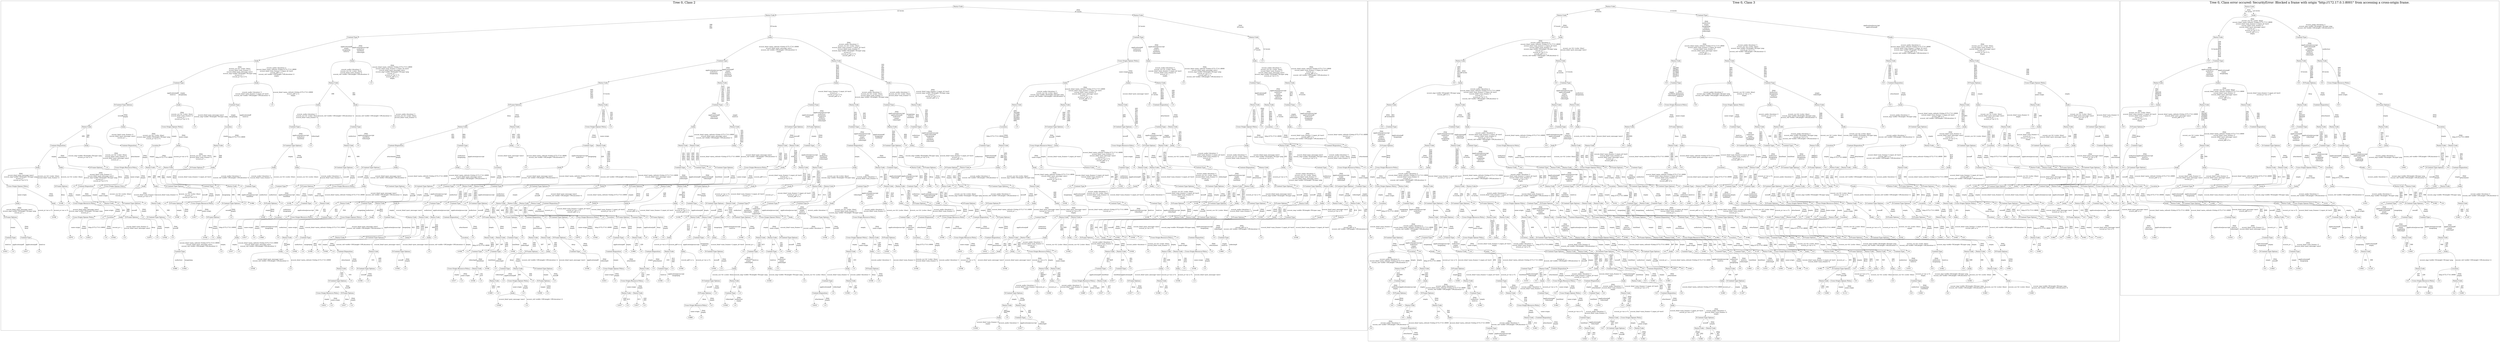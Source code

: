 /*
Generated by:
    http://https://github.com/h2oai/h2o-3/tree/master/h2o-genmodel/src/main/java/hex/genmodel/tools/PrintMojo.java
*/

/*
On a mac:

$ brew install graphviz
$ dot -Tpng file.gv -o file.png
$ open file.png
*/

digraph G {

subgraph cluster_0 {
/* Nodes */

/* Level 0 */
{
"SG_0_Node_0" [shape=box, fontsize=20, label="Status-Code"]
}

/* Level 1 */
{
"SG_0_Node_1" [shape=box, fontsize=20, label="Status-Code"]
"SG_0_Node_2" [shape=box, fontsize=20, label="Status-Code"]
}

/* Level 2 */
{
"SG_0_Node_3" [shape=box, fontsize=20, label="Content-Type"]
"SG_0_Node_4" [shape=box, fontsize=20, label="body"]
"SG_0_Node_5" [shape=box, fontsize=20, label="Content-Type"]
"SG_0_Node_6" [shape=box, fontsize=20, label="Status-Code"]
}

/* Level 3 */
{
"SG_0_Node_7" [shape=box, fontsize=20, label="body"]
"SG_0_Node_8" [shape=box, fontsize=20, label="body"]
"SG_0_Node_9" [shape=box, fontsize=20, label="Content-Type"]
"SG_0_Node_10" [shape=box, fontsize=20, label="Status-Code"]
"SG_0_Node_11" [shape=box, fontsize=20, label="Cross-Origin-Opener-Policy"]
"SG_0_Node_12" [shape=box, fontsize=20, label="body"]
"SG_0_Node_13" [shape=box, fontsize=20, label="body"]
"SG_0_Node_506" [fontsize=20, label="1.0"]
}

/* Level 4 */
{
"SG_0_Node_14" [shape=box, fontsize=20, label="Content-Type"]
"SG_0_Node_15" [shape=box, fontsize=20, label="body"]
"SG_0_Node_16" [shape=box, fontsize=20, label="Status-Code"]
"SG_0_Node_507" [fontsize=20, label="1.0"]
"SG_0_Node_17" [shape=box, fontsize=20, label="Status-Code"]
"SG_0_Node_18" [shape=box, fontsize=20, label="Status-Code"]
"SG_0_Node_19" [shape=box, fontsize=20, label="body"]
"SG_0_Node_20" [shape=box, fontsize=20, label="body"]
"SG_0_Node_21" [shape=box, fontsize=20, label="body"]
"SG_0_Node_22" [shape=box, fontsize=20, label="body"]
"SG_0_Node_23" [shape=box, fontsize=20, label="Status-Code"]
"SG_0_Node_508" [fontsize=20, label="1.0"]
"SG_0_Node_24" [shape=box, fontsize=20, label="Content-Type"]
"SG_0_Node_25" [shape=box, fontsize=20, label="Status-Code"]
}

/* Level 5 */
{
"SG_0_Node_26" [shape=box, fontsize=20, label="X-Content-Type-Options"]
"SG_0_Node_27" [shape=box, fontsize=20, label="body"]
"SG_0_Node_28" [shape=box, fontsize=20, label="Content-Type"]
"SG_0_Node_509" [fontsize=20, label="1.0"]
"SG_0_Node_29" [shape=box, fontsize=20, label="body"]
"SG_0_Node_30" [shape=box, fontsize=20, label="body"]
"SG_0_Node_31" [shape=box, fontsize=20, label="X-Frame-Options"]
"SG_0_Node_32" [shape=box, fontsize=20, label="Status-Code"]
"SG_0_Node_33" [shape=box, fontsize=20, label="Content-Type"]
"SG_0_Node_510" [fontsize=20, label="1.0"]
"SG_0_Node_34" [shape=box, fontsize=20, label="Content-Type"]
"SG_0_Node_35" [shape=box, fontsize=20, label="Status-Code"]
"SG_0_Node_36" [shape=box, fontsize=20, label="Content-Type"]
"SG_0_Node_37" [shape=box, fontsize=20, label="Status-Code"]
"SG_0_Node_38" [shape=box, fontsize=20, label="Status-Code"]
"SG_0_Node_39" [shape=box, fontsize=20, label="Status-Code"]
"SG_0_Node_40" [shape=box, fontsize=20, label="Status-Code"]
"SG_0_Node_511" [fontsize=20, label="1.0"]
"SG_0_Node_41" [shape=box, fontsize=20, label="Content-Disposition"]
"SG_0_Node_512" [fontsize=20, label="1.0"]
"SG_0_Node_42" [shape=box, fontsize=20, label="Status-Code"]
"SG_0_Node_43" [shape=box, fontsize=20, label="Status-Code"]
"SG_0_Node_44" [shape=box, fontsize=20, label="Content-Type"]
"SG_0_Node_513" [fontsize=20, label="1.0"]
}

/* Level 6 */
{
"SG_0_Node_45" [shape=box, fontsize=20, label="Status-Code"]
"SG_0_Node_46" [shape=box, fontsize=20, label="body"]
"SG_0_Node_47" [shape=box, fontsize=20, label="Cross-Origin-Opener-Policy"]
"SG_0_Node_514" [fontsize=20, label="1.0"]
"SG_0_Node_48" [shape=box, fontsize=20, label="Location"]
"SG_0_Node_515" [fontsize=20, label="1.0"]
"SG_0_Node_49" [shape=box, fontsize=20, label="Content-Type"]
"SG_0_Node_516" [fontsize=20, label="1.0"]
"SG_0_Node_50" [shape=box, fontsize=20, label="Content-Type"]
"SG_0_Node_517" [fontsize=20, label="1.0"]
"SG_0_Node_51" [shape=box, fontsize=20, label="Status-Code"]
"SG_0_Node_52" [shape=box, fontsize=20, label="Status-Code"]
"SG_0_Node_53" [shape=box, fontsize=20, label="Cross-Origin-Opener-Policy"]
"SG_0_Node_518" [fontsize=20, label="1.0"]
"SG_0_Node_54" [shape=box, fontsize=20, label="body"]
"SG_0_Node_55" [shape=box, fontsize=20, label="Status-Code"]
"SG_0_Node_56" [shape=box, fontsize=20, label="X-Content-Type-Options"]
"SG_0_Node_57" [shape=box, fontsize=20, label="X-Frame-Options"]
"SG_0_Node_58" [shape=box, fontsize=20, label="Content-Type"]
"SG_0_Node_519" [fontsize=20, label="1.0"]
"SG_0_Node_59" [shape=box, fontsize=20, label="Status-Code"]
"SG_0_Node_520" [fontsize=20, label="1.0"]
"SG_0_Node_60" [shape=box, fontsize=20, label="Content-Type"]
"SG_0_Node_521" [fontsize=20, label="1.0"]
"SG_0_Node_61" [shape=box, fontsize=20, label="Location"]
"SG_0_Node_522" [fontsize=20, label="1.0"]
"SG_0_Node_62" [shape=box, fontsize=20, label="X-Content-Type-Options"]
"SG_0_Node_523" [fontsize=20, label="1.0"]
"SG_0_Node_63" [shape=box, fontsize=20, label="X-Content-Type-Options"]
"SG_0_Node_524" [fontsize=20, label="1.0"]
"SG_0_Node_64" [shape=box, fontsize=20, label="Content-Type"]
"SG_0_Node_65" [shape=box, fontsize=20, label="Status-Code"]
"SG_0_Node_66" [shape=box, fontsize=20, label="Cross-Origin-Opener-Policy"]
"SG_0_Node_525" [fontsize=20, label="1.0"]
"SG_0_Node_67" [shape=box, fontsize=20, label="Location"]
"SG_0_Node_526" [fontsize=20, label="1.0"]
"SG_0_Node_68" [shape=box, fontsize=20, label="body"]
"SG_0_Node_527" [fontsize=20, label="1.0"]
}

/* Level 7 */
{
"SG_0_Node_69" [shape=box, fontsize=20, label="Content-Disposition"]
"SG_0_Node_70" [shape=box, fontsize=20, label="body"]
"SG_0_Node_71" [shape=box, fontsize=20, label="Content-Disposition"]
"SG_0_Node_528" [fontsize=20, label="1.0"]
"SG_0_Node_72" [shape=box, fontsize=20, label="Location"]
"SG_0_Node_73" [shape=box, fontsize=20, label="body"]
"SG_0_Node_74" [shape=box, fontsize=20, label="Status-Code"]
"SG_0_Node_529" [fontsize=20, label="1.0"]
"SG_0_Node_75" [shape=box, fontsize=20, label="X-Content-Type-Options"]
"SG_0_Node_530" [fontsize=20, label="1.0"]
"SG_0_Node_76" [shape=box, fontsize=20, label="Status-Code"]
"SG_0_Node_531" [fontsize=20, label="1.0"]
"SG_0_Node_77" [shape=box, fontsize=20, label="Content-Disposition"]
"SG_0_Node_78" [shape=box, fontsize=20, label="Content-Type"]
"SG_0_Node_79" [shape=box, fontsize=20, label="body"]
"SG_0_Node_532" [fontsize=20, label="1.0"]
"SG_0_Node_80" [shape=box, fontsize=20, label="Content-Type"]
"SG_0_Node_81" [shape=box, fontsize=20, label="Status-Code"]
"SG_0_Node_82" [shape=box, fontsize=20, label="Status-Code"]
"SG_0_Node_83" [shape=box, fontsize=20, label="Status-Code"]
"SG_0_Node_84" [shape=box, fontsize=20, label="body"]
"SG_0_Node_533" [fontsize=20, label="1.0"]
"SG_0_Node_85" [shape=box, fontsize=20, label="Status-Code"]
"SG_0_Node_86" [shape=box, fontsize=20, label="Status-Code"]
"SG_0_Node_87" [shape=box, fontsize=20, label="Content-Type"]
"SG_0_Node_534" [fontsize=20, label="1.0"]
"SG_0_Node_88" [shape=box, fontsize=20, label="Content-Disposition"]
"SG_0_Node_535" [fontsize=20, label="1.0"]
"SG_0_Node_89" [shape=box, fontsize=20, label="X-Content-Type-Options"]
"SG_0_Node_536" [fontsize=20, label="1.0"]
"SG_0_Node_90" [shape=box, fontsize=20, label="body"]
"SG_0_Node_537" [fontsize=20, label="1.0"]
"SG_0_Node_91" [shape=box, fontsize=20, label="Content-Type"]
"SG_0_Node_92" [shape=box, fontsize=20, label="Status-Code"]
"SG_0_Node_93" [shape=box, fontsize=20, label="Cross-Origin-Resource-Policy"]
"SG_0_Node_94" [shape=box, fontsize=20, label="body"]
"SG_0_Node_95" [shape=box, fontsize=20, label="Cross-Origin-Resource-Policy"]
"SG_0_Node_538" [fontsize=20, label="1.0"]
"SG_0_Node_96" [shape=box, fontsize=20, label="X-Frame-Options"]
"SG_0_Node_97" [shape=box, fontsize=20, label="Status-Code"]
"SG_0_Node_98" [shape=box, fontsize=20, label="body"]
"SG_0_Node_539" [fontsize=20, label="1.0"]
"SG_0_Node_99" [shape=box, fontsize=20, label="body"]
"SG_0_Node_100" [shape=box, fontsize=20, label="Status-Code"]
"SG_0_Node_101" [shape=box, fontsize=20, label="body"]
"SG_0_Node_540" [fontsize=20, label="1.0"]
"SG_0_Node_102" [shape=box, fontsize=20, label="Content-Disposition"]
"SG_0_Node_541" [fontsize=20, label="1.0"]
}

/* Level 8 */
{
"SG_0_Node_103" [shape=box, fontsize=20, label="body"]
"SG_0_Node_104" [shape=box, fontsize=20, label="body"]
"SG_0_Node_105" [shape=box, fontsize=20, label="X-Frame-Options"]
"SG_0_Node_542" [fontsize=20, label="1.0"]
"SG_0_Node_106" [shape=box, fontsize=20, label="Cross-Origin-Resource-Policy"]
"SG_0_Node_543" [fontsize=20, label="1.0"]
"SG_0_Node_107" [shape=box, fontsize=20, label="Status-Code"]
"SG_0_Node_544" [fontsize=20, label="1.0"]
"SG_0_Node_108" [shape=box, fontsize=20, label="Status-Code"]
"SG_0_Node_545" [fontsize=20, label="1.0"]
"SG_0_Node_109" [shape=box, fontsize=20, label="X-Frame-Options"]
"SG_0_Node_110" [shape=box, fontsize=20, label="body"]
"SG_0_Node_111" [shape=box, fontsize=20, label="body"]
"SG_0_Node_112" [shape=box, fontsize=20, label="body"]
"SG_0_Node_113" [shape=box, fontsize=20, label="X-Content-Type-Options"]
"SG_0_Node_546" [fontsize=20, label="1.0"]
"SG_0_Node_114" [shape=box, fontsize=20, label="X-Content-Type-Options"]
"SG_0_Node_115" [shape=box, fontsize=20, label="body"]
"SG_0_Node_116" [shape=box, fontsize=20, label="body"]
"SG_0_Node_547" [fontsize=20, label="1.0"]
"SG_0_Node_117" [shape=box, fontsize=20, label="Location"]
"SG_0_Node_548" [fontsize=20, label="1.0"]
"SG_0_Node_118" [shape=box, fontsize=20, label="body"]
"SG_0_Node_549" [fontsize=20, label="1.0"]
"SG_0_Node_119" [shape=box, fontsize=20, label="body"]
"SG_0_Node_550" [fontsize=20, label="1.0"]
"SG_0_Node_120" [shape=box, fontsize=20, label="Content-Type"]
"SG_0_Node_551" [fontsize=20, label="1.0"]
"SG_0_Node_121" [shape=box, fontsize=20, label="Content-Type"]
"SG_0_Node_552" [fontsize=20, label="1.0"]
"SG_0_Node_122" [shape=box, fontsize=20, label="X-Content-Type-Options"]
"SG_0_Node_553" [fontsize=20, label="1.0"]
"SG_0_Node_123" [shape=box, fontsize=20, label="Cross-Origin-Resource-Policy"]
"SG_0_Node_554" [fontsize=20, label="1.0"]
"SG_0_Node_124" [shape=box, fontsize=20, label="body"]
"SG_0_Node_555" [fontsize=20, label="1.0"]
"SG_0_Node_125" [shape=box, fontsize=20, label="Status-Code"]
"SG_0_Node_126" [shape=box, fontsize=20, label="Status-Code"]
"SG_0_Node_127" [shape=box, fontsize=20, label="body"]
"SG_0_Node_128" [shape=box, fontsize=20, label="Status-Code"]
"SG_0_Node_129" [shape=box, fontsize=20, label="Content-Type"]
"SG_0_Node_130" [shape=box, fontsize=20, label="Status-Code"]
"SG_0_Node_131" [shape=box, fontsize=20, label="X-Frame-Options"]
"SG_0_Node_556" [fontsize=20, label="1.0"]
"SG_0_Node_132" [shape=box, fontsize=20, label="X-Frame-Options"]
"SG_0_Node_133" [shape=box, fontsize=20, label="Status-Code"]
"SG_0_Node_134" [shape=box, fontsize=20, label="body"]
"SG_0_Node_557" [fontsize=20, label="1.0"]
"SG_0_Node_135" [shape=box, fontsize=20, label="body"]
"SG_0_Node_558" [fontsize=20, label="1.0"]
"SG_0_Node_136" [shape=box, fontsize=20, label="Status-Code"]
"SG_0_Node_559" [fontsize=20, label="1.0"]
"SG_0_Node_137" [shape=box, fontsize=20, label="Content-Type"]
"SG_0_Node_560" [fontsize=20, label="1.0"]
"SG_0_Node_138" [shape=box, fontsize=20, label="Status-Code"]
"SG_0_Node_139" [shape=box, fontsize=20, label="Status-Code"]
"SG_0_Node_140" [shape=box, fontsize=20, label="body"]
"SG_0_Node_561" [fontsize=20, label="1.0"]
"SG_0_Node_141" [shape=box, fontsize=20, label="Content-Type"]
"SG_0_Node_562" [fontsize=20, label="1.0"]
"SG_0_Node_142" [shape=box, fontsize=20, label="Content-Disposition"]
"SG_0_Node_143" [shape=box, fontsize=20, label="Status-Code"]
"SG_0_Node_144" [shape=box, fontsize=20, label="body"]
"SG_0_Node_563" [fontsize=20, label="1.0"]
"SG_0_Node_145" [shape=box, fontsize=20, label="Content-Type"]
"SG_0_Node_564" [fontsize=20, label="1.0"]
"SG_0_Node_146" [shape=box, fontsize=20, label="Cross-Origin-Resource-Policy"]
"SG_0_Node_565" [fontsize=20, label="1.0"]
}

/* Level 9 */
{
"SG_0_Node_147" [shape=box, fontsize=20, label="Cross-Origin-Opener-Policy"]
"SG_0_Node_566" [fontsize=20, label="1.0"]
"SG_0_Node_148" [shape=box, fontsize=20, label="X-Frame-Options"]
"SG_0_Node_567" [fontsize=20, label="1.0"]
"SG_0_Node_149" [shape=box, fontsize=20, label="Content-Disposition"]
"SG_0_Node_568" [fontsize=20, label="1.0"]
"SG_0_Node_150" [shape=box, fontsize=20, label="Cross-Origin-Opener-Policy"]
"SG_0_Node_569" [fontsize=20, label="1.0"]
"SG_0_Node_151" [shape=box, fontsize=20, label="body"]
"SG_0_Node_152" [shape=box, fontsize=20, label="body"]
"SG_0_Node_153" [shape=box, fontsize=20, label="X-Content-Type-Options"]
"SG_0_Node_570" [fontsize=20, label="1.0"]
"SG_0_Node_154" [shape=box, fontsize=20, label="Content-Type"]
"SG_0_Node_571" [fontsize=20, label="1.0"]
"SG_0_Node_155" [shape=box, fontsize=20, label="Status-Code"]
"SG_0_Node_572" [fontsize=20, label="1.0"]
"SG_0_Node_156" [shape=box, fontsize=20, label="Content-Type"]
"SG_0_Node_573" [fontsize=20, label="1.0"]
"SG_0_Node_157" [shape=box, fontsize=20, label="Content-Type"]
"SG_0_Node_574" [fontsize=20, label="1.0"]
"SG_0_Node_158" [shape=box, fontsize=20, label="X-Frame-Options"]
"SG_0_Node_575" [fontsize=20, label="1.0"]
"SG_0_Node_159" [shape=box, fontsize=20, label="Cross-Origin-Resource-Policy"]
"SG_0_Node_160" [shape=box, fontsize=20, label="body"]
"SG_0_Node_161" [shape=box, fontsize=20, label="X-Content-Type-Options"]
"SG_0_Node_576" [fontsize=20, label="1.0"]
"SG_0_Node_162" [shape=box, fontsize=20, label="X-Content-Type-Options"]
"SG_0_Node_577" [fontsize=20, label="1.0"]
"SG_0_Node_163" [shape=box, fontsize=20, label="Content-Type"]
"SG_0_Node_578" [fontsize=20, label="1.0"]
"SG_0_Node_164" [shape=box, fontsize=20, label="Status-Code"]
"SG_0_Node_165" [shape=box, fontsize=20, label="Status-Code"]
"SG_0_Node_166" [shape=box, fontsize=20, label="Content-Type"]
"SG_0_Node_579" [fontsize=20, label="1.0"]
"SG_0_Node_167" [shape=box, fontsize=20, label="X-Content-Type-Options"]
"SG_0_Node_580" [fontsize=20, label="1.0"]
"SG_0_Node_168" [shape=box, fontsize=20, label="body"]
"SG_0_Node_581" [fontsize=20, label="1.0"]
"SG_0_Node_169" [shape=box, fontsize=20, label="X-Frame-Options"]
"SG_0_Node_582" [fontsize=20, label="1.0"]
"SG_0_Node_170" [shape=box, fontsize=20, label="Status-Code"]
"SG_0_Node_171" [shape=box, fontsize=20, label="Status-Code"]
"SG_0_Node_172" [shape=box, fontsize=20, label="X-Frame-Options"]
"SG_0_Node_583" [fontsize=20, label="1.0"]
"SG_0_Node_173" [shape=box, fontsize=20, label="body"]
"SG_0_Node_584" [fontsize=20, label="1.0"]
"SG_0_Node_174" [shape=box, fontsize=20, label="body"]
"SG_0_Node_585" [fontsize=20, label="1.0"]
"SG_0_Node_175" [shape=box, fontsize=20, label="Status-Code"]
"SG_0_Node_176" [shape=box, fontsize=20, label="Status-Code"]
"SG_0_Node_177" [shape=box, fontsize=20, label="Content-Type"]
"SG_0_Node_586" [fontsize=20, label="1.0"]
"SG_0_Node_178" [shape=box, fontsize=20, label="Status-Code"]
"SG_0_Node_179" [shape=box, fontsize=20, label="Status-Code"]
"SG_0_Node_180" [shape=box, fontsize=20, label="Content-Type"]
"SG_0_Node_587" [fontsize=20, label="1.0"]
"SG_0_Node_588" [fontsize=20, label="0.992"]
"SG_0_Node_589" [fontsize=20, label="1.0"]
"SG_0_Node_182" [shape=box, fontsize=20, label="Status-Code"]
"SG_0_Node_590" [fontsize=20, label="1.0"]
"SG_0_Node_183" [shape=box, fontsize=20, label="body"]
"SG_0_Node_591" [fontsize=20, label="1.0"]
"SG_0_Node_184" [shape=box, fontsize=20, label="X-Content-Type-Options"]
"SG_0_Node_592" [fontsize=20, label="1.0"]
"SG_0_Node_185" [shape=box, fontsize=20, label="Status-Code"]
"SG_0_Node_593" [fontsize=20, label="1.0"]
"SG_0_Node_186" [shape=box, fontsize=20, label="Content-Type"]
"SG_0_Node_594" [fontsize=20, label="1.0"]
"SG_0_Node_595" [fontsize=20, label="0.938"]
"SG_0_Node_596" [fontsize=20, label="1.0"]
"SG_0_Node_188" [shape=box, fontsize=20, label="body"]
"SG_0_Node_597" [fontsize=20, label="1.0"]
"SG_0_Node_189" [shape=box, fontsize=20, label="body"]
"SG_0_Node_598" [fontsize=20, label="1.0"]
"SG_0_Node_190" [shape=box, fontsize=20, label="X-Content-Type-Options"]
"SG_0_Node_599" [fontsize=20, label="1.0"]
"SG_0_Node_191" [shape=box, fontsize=20, label="X-Content-Type-Options"]
"SG_0_Node_600" [fontsize=20, label="1.0"]
"SG_0_Node_192" [shape=box, fontsize=20, label="Status-Code"]
"SG_0_Node_193" [shape=box, fontsize=20, label="Status-Code"]
"SG_0_Node_194" [shape=box, fontsize=20, label="body"]
"SG_0_Node_601" [fontsize=20, label="1.0"]
"SG_0_Node_195" [shape=box, fontsize=20, label="X-Content-Type-Options"]
"SG_0_Node_602" [fontsize=20, label="1.0"]
"SG_0_Node_196" [shape=box, fontsize=20, label="X-Content-Type-Options"]
"SG_0_Node_197" [shape=box, fontsize=20, label="Status-Code"]
"SG_0_Node_198" [shape=box, fontsize=20, label="X-Content-Type-Options"]
"SG_0_Node_199" [shape=box, fontsize=20, label="Content-Type"]
}

/* Level 10 */
{
"SG_0_Node_200" [shape=box, fontsize=20, label="body"]
"SG_0_Node_201" [shape=box, fontsize=20, label="body"]
"SG_0_Node_603" [fontsize=20, label="0.938"]
"SG_0_Node_604" [fontsize=20, label="1.0"]
"SG_0_Node_203" [shape=box, fontsize=20, label="Cross-Origin-Resource-Policy"]
"SG_0_Node_605" [fontsize=20, label="1.0"]
"SG_0_Node_204" [shape=box, fontsize=20, label="Status-Code"]
"SG_0_Node_606" [fontsize=20, label="1.0"]
"SG_0_Node_205" [shape=box, fontsize=20, label="X-Content-Type-Options"]
"SG_0_Node_607" [fontsize=20, label="1.0"]
"SG_0_Node_206" [shape=box, fontsize=20, label="Status-Code"]
"SG_0_Node_608" [fontsize=20, label="1.0"]
"SG_0_Node_207" [shape=box, fontsize=20, label="X-Frame-Options"]
"SG_0_Node_609" [fontsize=20, label="1.0"]
"SG_0_Node_208" [shape=box, fontsize=20, label="Cross-Origin-Resource-Policy"]
"SG_0_Node_610" [fontsize=20, label="1.0"]
"SG_0_Node_209" [shape=box, fontsize=20, label="X-Content-Type-Options"]
"SG_0_Node_611" [fontsize=20, label="1.0"]
"SG_0_Node_612" [fontsize=20, label="0.984"]
"SG_0_Node_613" [fontsize=20, label="1.0"]
"SG_0_Node_211" [shape=box, fontsize=20, label="X-Frame-Options"]
"SG_0_Node_614" [fontsize=20, label="1.0"]
"SG_0_Node_615" [fontsize=20, label="0.938"]
"SG_0_Node_616" [fontsize=20, label="1.0"]
"SG_0_Node_213" [shape=box, fontsize=20, label="Content-Type"]
"SG_0_Node_617" [fontsize=20, label="1.0"]
"SG_0_Node_214" [shape=box, fontsize=20, label="Status-Code"]
"SG_0_Node_618" [fontsize=20, label="1.0"]
"SG_0_Node_215" [shape=box, fontsize=20, label="Status-Code"]
"SG_0_Node_619" [fontsize=20, label="1.0"]
"SG_0_Node_216" [shape=box, fontsize=20, label="Content-Type"]
"SG_0_Node_217" [shape=box, fontsize=20, label="Status-Code"]
"SG_0_Node_218" [shape=box, fontsize=20, label="body"]
"SG_0_Node_620" [fontsize=20, label="1.0"]
"SG_0_Node_219" [shape=box, fontsize=20, label="Content-Type"]
"SG_0_Node_621" [fontsize=20, label="1.0"]
"SG_0_Node_220" [shape=box, fontsize=20, label="Content-Type"]
"SG_0_Node_622" [fontsize=20, label="1.0"]
"SG_0_Node_221" [shape=box, fontsize=20, label="X-Content-Type-Options"]
"SG_0_Node_623" [fontsize=20, label="1.0"]
"SG_0_Node_222" [shape=box, fontsize=20, label="Status-Code"]
"SG_0_Node_223" [shape=box, fontsize=20, label="Status-Code"]
"SG_0_Node_224" [shape=box, fontsize=20, label="Status-Code"]
"SG_0_Node_225" [shape=box, fontsize=20, label="Status-Code"]
"SG_0_Node_226" [shape=box, fontsize=20, label="Content-Disposition"]
"SG_0_Node_624" [fontsize=20, label="1.0"]
"SG_0_Node_227" [shape=box, fontsize=20, label="body"]
"SG_0_Node_228" [shape=box, fontsize=20, label="body"]
"SG_0_Node_229" [shape=box, fontsize=20, label="body"]
"SG_0_Node_625" [fontsize=20, label="1.0"]
"SG_0_Node_230" [shape=box, fontsize=20, label="Content-Type"]
"SG_0_Node_626" [fontsize=20, label="1.0"]
"SG_0_Node_231" [shape=box, fontsize=20, label="X-Content-Type-Options"]
"SG_0_Node_232" [shape=box, fontsize=20, label="Status-Code"]
"SG_0_Node_233" [shape=box, fontsize=20, label="Content-Type"]
"SG_0_Node_627" [fontsize=20, label="1.0"]
"SG_0_Node_234" [shape=box, fontsize=20, label="Content-Type"]
"SG_0_Node_628" [fontsize=20, label="1.0"]
"SG_0_Node_235" [shape=box, fontsize=20, label="Content-Type"]
"SG_0_Node_629" [fontsize=20, label="1.0"]
"SG_0_Node_236" [shape=box, fontsize=20, label="body"]
"SG_0_Node_630" [fontsize=20, label="1.0"]
"SG_0_Node_237" [shape=box, fontsize=20, label="body"]
"SG_0_Node_631" [fontsize=20, label="1.0"]
"SG_0_Node_238" [shape=box, fontsize=20, label="body"]
"SG_0_Node_632" [fontsize=20, label="1.0"]
"SG_0_Node_239" [shape=box, fontsize=20, label="X-Frame-Options"]
"SG_0_Node_633" [fontsize=20, label="1.0"]
"SG_0_Node_634" [fontsize=20, label="0.969"]
"SG_0_Node_635" [fontsize=20, label="1.0"]
"SG_0_Node_241" [shape=box, fontsize=20, label="X-Frame-Options"]
"SG_0_Node_636" [fontsize=20, label="1.0"]
"SG_0_Node_242" [shape=box, fontsize=20, label="X-Frame-Options"]
"SG_0_Node_637" [fontsize=20, label="1.0"]
"SG_0_Node_243" [shape=box, fontsize=20, label="body"]
"SG_0_Node_244" [shape=box, fontsize=20, label="body"]
"SG_0_Node_638" [fontsize=20, label="0.938"]
"SG_0_Node_639" [fontsize=20, label="1.0"]
"SG_0_Node_246" [shape=box, fontsize=20, label="Content-Type"]
"SG_0_Node_640" [fontsize=20, label="1.0"]
"SG_0_Node_247" [shape=box, fontsize=20, label="Content-Type"]
"SG_0_Node_641" [fontsize=20, label="1.0"]
"SG_0_Node_248" [shape=box, fontsize=20, label="X-Frame-Options"]
"SG_0_Node_642" [fontsize=20, label="1.0"]
"SG_0_Node_643" [fontsize=20, label="0.938"]
"SG_0_Node_644" [fontsize=20, label="1.0"]
"SG_0_Node_250" [shape=box, fontsize=20, label="X-Content-Type-Options"]
"SG_0_Node_645" [fontsize=20, label="1.0"]
"SG_0_Node_251" [shape=box, fontsize=20, label="body"]
"SG_0_Node_646" [fontsize=20, label="1.0"]
"SG_0_Node_252" [shape=box, fontsize=20, label="X-Content-Type-Options"]
"SG_0_Node_647" [fontsize=20, label="1.0"]
"SG_0_Node_253" [shape=box, fontsize=20, label="X-Frame-Options"]
"SG_0_Node_648" [fontsize=20, label="1.0"]
"SG_0_Node_254" [shape=box, fontsize=20, label="Status-Code"]
"SG_0_Node_649" [fontsize=20, label="1.0"]
"SG_0_Node_255" [shape=box, fontsize=20, label="body"]
"SG_0_Node_650" [fontsize=20, label="1.0"]
"SG_0_Node_256" [shape=box, fontsize=20, label="Status-Code"]
"SG_0_Node_651" [fontsize=20, label="1.0"]
"SG_0_Node_257" [shape=box, fontsize=20, label="Status-Code"]
"SG_0_Node_652" [fontsize=20, label="1.0"]
}

/* Level 11 */
{
"SG_0_Node_258" [shape=box, fontsize=20, label="X-Frame-Options"]
"SG_0_Node_653" [fontsize=20, label="1.0"]
"SG_0_Node_654" [fontsize=20, label="0.938"]
"SG_0_Node_655" [fontsize=20, label="1.0"]
"SG_0_Node_260" [shape=box, fontsize=20, label="Cross-Origin-Opener-Policy"]
"SG_0_Node_656" [fontsize=20, label="1.0"]
"SG_0_Node_261" [shape=box, fontsize=20, label="Location"]
"SG_0_Node_262" [shape=box, fontsize=20, label="body"]
"SG_0_Node_263" [shape=box, fontsize=20, label="X-Frame-Options"]
"SG_0_Node_657" [fontsize=20, label="1.0"]
"SG_0_Node_264" [shape=box, fontsize=20, label="X-Content-Type-Options"]
"SG_0_Node_658" [fontsize=20, label="1.0"]
"SG_0_Node_659" [fontsize=20, label="0.938"]
"SG_0_Node_660" [fontsize=20, label="1.0"]
"SG_0_Node_661" [fontsize=20, label="0.917"]
"SG_0_Node_662" [fontsize=20, label="1.0"]
"SG_0_Node_267" [shape=box, fontsize=20, label="X-Frame-Options"]
"SG_0_Node_663" [fontsize=20, label="1.0"]
"SG_0_Node_664" [fontsize=20, label="0.938"]
"SG_0_Node_665" [fontsize=20, label="1.0"]
"SG_0_Node_269" [shape=box, fontsize=20, label="Location"]
"SG_0_Node_666" [fontsize=20, label="1.0"]
"SG_0_Node_270" [shape=box, fontsize=20, label="Cross-Origin-Resource-Policy"]
"SG_0_Node_667" [fontsize=20, label="1.0"]
"SG_0_Node_271" [shape=box, fontsize=20, label="Content-Type"]
"SG_0_Node_668" [fontsize=20, label="1.0"]
"SG_0_Node_272" [shape=box, fontsize=20, label="Cross-Origin-Opener-Policy"]
"SG_0_Node_669" [fontsize=20, label="1.0"]
"SG_0_Node_273" [shape=box, fontsize=20, label="body"]
"SG_0_Node_670" [fontsize=20, label="1.0"]
"SG_0_Node_274" [shape=box, fontsize=20, label="Content-Type"]
"SG_0_Node_275" [shape=box, fontsize=20, label="Status-Code"]
"SG_0_Node_276" [shape=box, fontsize=20, label="Status-Code"]
"SG_0_Node_277" [shape=box, fontsize=20, label="Status-Code"]
"SG_0_Node_278" [shape=box, fontsize=20, label="Content-Disposition"]
"SG_0_Node_671" [fontsize=20, label="1.0"]
"SG_0_Node_672" [fontsize=20, label="0.938"]
"SG_0_Node_673" [fontsize=20, label="1.0"]
"SG_0_Node_280" [shape=box, fontsize=20, label="X-Frame-Options"]
"SG_0_Node_674" [fontsize=20, label="1.0"]
"SG_0_Node_281" [shape=box, fontsize=20, label="X-Frame-Options"]
"SG_0_Node_675" [fontsize=20, label="1.0"]
"SG_0_Node_282" [shape=box, fontsize=20, label="Content-Disposition"]
"SG_0_Node_676" [fontsize=20, label="1.0"]
"SG_0_Node_283" [shape=box, fontsize=20, label="X-Content-Type-Options"]
"SG_0_Node_677" [fontsize=20, label="1.0"]
"SG_0_Node_284" [shape=box, fontsize=20, label="Cross-Origin-Resource-Policy"]
"SG_0_Node_678" [fontsize=20, label="1.0"]
"SG_0_Node_285" [shape=box, fontsize=20, label="Location"]
"SG_0_Node_286" [shape=box, fontsize=20, label="X-Frame-Options"]
"SG_0_Node_287" [shape=box, fontsize=20, label="Content-Type"]
"SG_0_Node_679" [fontsize=20, label="1.0"]
"SG_0_Node_288" [shape=box, fontsize=20, label="X-Frame-Options"]
"SG_0_Node_680" [fontsize=20, label="1.0"]
"SG_0_Node_681" [fontsize=20, label="0.938"]
"SG_0_Node_682" [fontsize=20, label="1.0"]
"SG_0_Node_290" [shape=box, fontsize=20, label="Status-Code"]
"SG_0_Node_291" [shape=box, fontsize=20, label="Status-Code"]
"SG_0_Node_292" [shape=box, fontsize=20, label="Content-Type"]
"SG_0_Node_683" [fontsize=20, label="1.0"]
"SG_0_Node_293" [shape=box, fontsize=20, label="X-Content-Type-Options"]
"SG_0_Node_684" [fontsize=20, label="1.0"]
"SG_0_Node_294" [shape=box, fontsize=20, label="Cross-Origin-Opener-Policy"]
"SG_0_Node_685" [fontsize=20, label="1.0"]
"SG_0_Node_295" [shape=box, fontsize=20, label="body"]
"SG_0_Node_686" [fontsize=20, label="1.0"]
"SG_0_Node_296" [shape=box, fontsize=20, label="X-Content-Type-Options"]
"SG_0_Node_687" [fontsize=20, label="1.0"]
"SG_0_Node_297" [shape=box, fontsize=20, label="Cross-Origin-Resource-Policy"]
"SG_0_Node_688" [fontsize=20, label="1.0"]
"SG_0_Node_298" [shape=box, fontsize=20, label="Content-Type"]
"SG_0_Node_689" [fontsize=20, label="1.0"]
"SG_0_Node_299" [shape=box, fontsize=20, label="Content-Disposition"]
"SG_0_Node_690" [fontsize=20, label="1.0"]
"SG_0_Node_300" [shape=box, fontsize=20, label="Cross-Origin-Resource-Policy"]
"SG_0_Node_691" [fontsize=20, label="1.0"]
"SG_0_Node_301" [shape=box, fontsize=20, label="Content-Disposition"]
"SG_0_Node_692" [fontsize=20, label="1.0"]
"SG_0_Node_302" [shape=box, fontsize=20, label="X-Frame-Options"]
"SG_0_Node_693" [fontsize=20, label="1.0"]
"SG_0_Node_303" [shape=box, fontsize=20, label="Content-Type"]
"SG_0_Node_694" [fontsize=20, label="1.0"]
"SG_0_Node_304" [shape=box, fontsize=20, label="Status-Code"]
"SG_0_Node_305" [shape=box, fontsize=20, label="Status-Code"]
"SG_0_Node_695" [fontsize=20, label="0.938"]
"SG_0_Node_696" [fontsize=20, label="1.0"]
"SG_0_Node_697" [fontsize=20, label="0.938"]
"SG_0_Node_698" [fontsize=20, label="1.0"]
"SG_0_Node_308" [shape=box, fontsize=20, label="Status-Code"]
"SG_0_Node_309" [shape=box, fontsize=20, label="Status-Code"]
"SG_0_Node_310" [shape=box, fontsize=20, label="X-Content-Type-Options"]
"SG_0_Node_699" [fontsize=20, label="1.0"]
"SG_0_Node_311" [shape=box, fontsize=20, label="X-Frame-Options"]
"SG_0_Node_700" [fontsize=20, label="1.0"]
"SG_0_Node_701" [fontsize=20, label="0.938"]
"SG_0_Node_702" [fontsize=20, label="1.0"]
"SG_0_Node_313" [shape=box, fontsize=20, label="body"]
"SG_0_Node_703" [fontsize=20, label="1.0"]
"SG_0_Node_314" [shape=box, fontsize=20, label="Content-Type"]
"SG_0_Node_704" [fontsize=20, label="1.0"]
"SG_0_Node_315" [shape=box, fontsize=20, label="body"]
"SG_0_Node_705" [fontsize=20, label="1.0"]
"SG_0_Node_316" [shape=box, fontsize=20, label="body"]
"SG_0_Node_706" [fontsize=20, label="1.0"]
}

/* Level 12 */
{
"SG_0_Node_317" [shape=box, fontsize=20, label="Content-Type"]
"SG_0_Node_318" [shape=box, fontsize=20, label="Content-Type"]
"SG_0_Node_707" [fontsize=20, label="0.875"]
"SG_0_Node_708" [fontsize=20, label="1.0"]
"SG_0_Node_709" [fontsize=20, label="0.833"]
"SG_0_Node_710" [fontsize=20, label="1.0"]
"SG_0_Node_711" [fontsize=20, label="0.938"]
"SG_0_Node_712" [fontsize=20, label="1.0"]
"SG_0_Node_713" [fontsize=20, label="0.875"]
"SG_0_Node_714" [fontsize=20, label="1.0"]
"SG_0_Node_715" [fontsize=20, label="0.938"]
"SG_0_Node_716" [fontsize=20, label="1.0"]
"SG_0_Node_717" [fontsize=20, label="0.938"]
"SG_0_Node_718" [fontsize=20, label="1.0"]
"SG_0_Node_325" [shape=box, fontsize=20, label="body"]
"SG_0_Node_326" [shape=box, fontsize=20, label="body"]
"SG_0_Node_719" [fontsize=20, label="0.917"]
"SG_0_Node_720" [fontsize=20, label="1.0"]
"SG_0_Node_721" [fontsize=20, label="0.969"]
"SG_0_Node_722" [fontsize=20, label="1.0"]
"SG_0_Node_329" [shape=box, fontsize=20, label="Status-Code"]
"SG_0_Node_723" [fontsize=20, label="1.0"]
"SG_0_Node_330" [shape=box, fontsize=20, label="Content-Type"]
"SG_0_Node_724" [fontsize=20, label="1.0"]
"SG_0_Node_331" [shape=box, fontsize=20, label="Status-Code"]
"SG_0_Node_725" [fontsize=20, label="1.0"]
"SG_0_Node_332" [shape=box, fontsize=20, label="X-Content-Type-Options"]
"SG_0_Node_726" [fontsize=20, label="1.0"]
"SG_0_Node_333" [shape=box, fontsize=20, label="body"]
"SG_0_Node_727" [fontsize=20, label="1.0"]
"SG_0_Node_334" [shape=box, fontsize=20, label="body"]
"SG_0_Node_728" [fontsize=20, label="1.0"]
"SG_0_Node_335" [shape=box, fontsize=20, label="Location"]
"SG_0_Node_729" [fontsize=20, label="1.0"]
"SG_0_Node_336" [shape=box, fontsize=20, label="Status-Code"]
"SG_0_Node_337" [shape=box, fontsize=20, label="Status-Code"]
"SG_0_Node_338" [shape=box, fontsize=20, label="Content-Type"]
"SG_0_Node_730" [fontsize=20, label="1.0"]
"SG_0_Node_339" [shape=box, fontsize=20, label="Status-Code"]
"SG_0_Node_340" [shape=box, fontsize=20, label="Status-Code"]
"SG_0_Node_341" [shape=box, fontsize=20, label="X-Frame-Options"]
"SG_0_Node_731" [fontsize=20, label="1.0"]
"SG_0_Node_732" [fontsize=20, label="0.875"]
"SG_0_Node_733" [fontsize=20, label="1.0"]
"SG_0_Node_734" [fontsize=20, label="0.938"]
"SG_0_Node_735" [fontsize=20, label="1.0"]
"SG_0_Node_344" [shape=box, fontsize=20, label="Content-Type"]
"SG_0_Node_736" [fontsize=20, label="1.0"]
"SG_0_Node_345" [shape=box, fontsize=20, label="Status-Code"]
"SG_0_Node_737" [fontsize=20, label="1.0"]
"SG_0_Node_738" [fontsize=20, label="0.938"]
"SG_0_Node_739" [fontsize=20, label="1.0"]
"SG_0_Node_347" [shape=box, fontsize=20, label="body"]
"SG_0_Node_740" [fontsize=20, label="1.0"]
"SG_0_Node_348" [shape=box, fontsize=20, label="Content-Type"]
"SG_0_Node_741" [fontsize=20, label="1.0"]
"SG_0_Node_349" [shape=box, fontsize=20, label="body"]
"SG_0_Node_742" [fontsize=20, label="1.0"]
"SG_0_Node_743" [fontsize=20, label="0.938"]
"SG_0_Node_744" [fontsize=20, label="1.0"]
"SG_0_Node_351" [shape=box, fontsize=20, label="Status-Code"]
"SG_0_Node_352" [shape=box, fontsize=20, label="Status-Code"]
"SG_0_Node_353" [shape=box, fontsize=20, label="X-Content-Type-Options"]
"SG_0_Node_745" [fontsize=20, label="1.0"]
"SG_0_Node_746" [fontsize=20, label="0.938"]
"SG_0_Node_747" [fontsize=20, label="1.0"]
"SG_0_Node_355" [shape=box, fontsize=20, label="Cross-Origin-Opener-Policy"]
"SG_0_Node_356" [shape=box, fontsize=20, label="Status-Code"]
"SG_0_Node_357" [shape=box, fontsize=20, label="X-Frame-Options"]
"SG_0_Node_748" [fontsize=20, label="1.0"]
"SG_0_Node_358" [shape=box, fontsize=20, label="Location"]
"SG_0_Node_749" [fontsize=20, label="1.0"]
"SG_0_Node_750" [fontsize=20, label="0.938"]
"SG_0_Node_751" [fontsize=20, label="1.0"]
"SG_0_Node_360" [shape=box, fontsize=20, label="Cross-Origin-Resource-Policy"]
"SG_0_Node_752" [fontsize=20, label="1.0"]
"SG_0_Node_361" [shape=box, fontsize=20, label="Content-Disposition"]
"SG_0_Node_753" [fontsize=20, label="1.0"]
"SG_0_Node_362" [shape=box, fontsize=20, label="Status-Code"]
"SG_0_Node_363" [shape=box, fontsize=20, label="Status-Code"]
"SG_0_Node_364" [shape=box, fontsize=20, label="body"]
"SG_0_Node_754" [fontsize=20, label="1.0"]
"SG_0_Node_365" [shape=box, fontsize=20, label="body"]
"SG_0_Node_755" [fontsize=20, label="1.0"]
"SG_0_Node_366" [shape=box, fontsize=20, label="X-Frame-Options"]
"SG_0_Node_756" [fontsize=20, label="1.0"]
"SG_0_Node_367" [shape=box, fontsize=20, label="body"]
"SG_0_Node_757" [fontsize=20, label="1.0"]
"SG_0_Node_758" [fontsize=20, label="0.938"]
"SG_0_Node_759" [fontsize=20, label="1.0"]
"SG_0_Node_760" [fontsize=20, label="0.938"]
"SG_0_Node_761" [fontsize=20, label="1.0"]
"SG_0_Node_370" [shape=box, fontsize=20, label="Cross-Origin-Resource-Policy"]
"SG_0_Node_762" [fontsize=20, label="1.0"]
"SG_0_Node_371" [shape=box, fontsize=20, label="Content-Disposition"]
"SG_0_Node_763" [fontsize=20, label="1.0"]
"SG_0_Node_372" [shape=box, fontsize=20, label="Content-Type"]
"SG_0_Node_764" [fontsize=20, label="1.0"]
"SG_0_Node_765" [fontsize=20, label="0.938"]
"SG_0_Node_766" [fontsize=20, label="1.0"]
}

/* Level 13 */
{
"SG_0_Node_767" [fontsize=20, label="0.833"]
"SG_0_Node_768" [fontsize=20, label="1.0"]
"SG_0_Node_769" [fontsize=20, label="0.917"]
"SG_0_Node_770" [fontsize=20, label="1.0"]
"SG_0_Node_376" [shape=box, fontsize=20, label="Content-Type"]
"SG_0_Node_771" [fontsize=20, label="1.0"]
"SG_0_Node_772" [fontsize=20, label="0.917"]
"SG_0_Node_773" [fontsize=20, label="1.0"]
"SG_0_Node_378" [shape=box, fontsize=20, label="body"]
"SG_0_Node_774" [fontsize=20, label="1.0"]
"SG_0_Node_775" [fontsize=20, label="0.938"]
"SG_0_Node_776" [fontsize=20, label="1.0"]
"SG_0_Node_777" [fontsize=20, label="0.938"]
"SG_0_Node_778" [fontsize=20, label="1.0"]
"SG_0_Node_779" [fontsize=20, label="0.938"]
"SG_0_Node_780" [fontsize=20, label="1.0"]
"SG_0_Node_382" [shape=box, fontsize=20, label="Content-Disposition"]
"SG_0_Node_383" [shape=box, fontsize=20, label="Status-Code"]
"SG_0_Node_384" [shape=box, fontsize=20, label="X-Content-Type-Options"]
"SG_0_Node_781" [fontsize=20, label="1.0"]
"SG_0_Node_782" [fontsize=20, label="0.938"]
"SG_0_Node_783" [fontsize=20, label="1.0"]
"SG_0_Node_386" [shape=box, fontsize=20, label="Content-Type"]
"SG_0_Node_784" [fontsize=20, label="1.0"]
"SG_0_Node_387" [shape=box, fontsize=20, label="Content-Type"]
"SG_0_Node_785" [fontsize=20, label="1.0"]
"SG_0_Node_786" [fontsize=20, label="0.938"]
"SG_0_Node_787" [fontsize=20, label="1.0"]
"SG_0_Node_389" [shape=box, fontsize=20, label="X-Frame-Options"]
"SG_0_Node_788" [fontsize=20, label="1.0"]
"SG_0_Node_390" [shape=box, fontsize=20, label="body"]
"SG_0_Node_789" [fontsize=20, label="1.0"]
"SG_0_Node_391" [shape=box, fontsize=20, label="Content-Type"]
"SG_0_Node_790" [fontsize=20, label="1.0"]
"SG_0_Node_392" [shape=box, fontsize=20, label="Content-Disposition"]
"SG_0_Node_791" [fontsize=20, label="1.0"]
"SG_0_Node_792" [fontsize=20, label="0.969"]
"SG_0_Node_793" [fontsize=20, label="1.0"]
"SG_0_Node_394" [shape=box, fontsize=20, label="Content-Disposition"]
"SG_0_Node_395" [shape=box, fontsize=20, label="Status-Code"]
"SG_0_Node_396" [shape=box, fontsize=20, label="body"]
"SG_0_Node_794" [fontsize=20, label="1.0"]
"SG_0_Node_397" [shape=box, fontsize=20, label="X-Content-Type-Options"]
"SG_0_Node_795" [fontsize=20, label="1.0"]
"SG_0_Node_398" [shape=box, fontsize=20, label="Content-Type"]
"SG_0_Node_796" [fontsize=20, label="1.0"]
"SG_0_Node_399" [shape=box, fontsize=20, label="Content-Type"]
"SG_0_Node_797" [fontsize=20, label="1.0"]
"SG_0_Node_798" [fontsize=20, label="0.938"]
"SG_0_Node_799" [fontsize=20, label="1.0"]
"SG_0_Node_401" [shape=box, fontsize=20, label="Status-Code"]
"SG_0_Node_800" [fontsize=20, label="1.0"]
"SG_0_Node_402" [shape=box, fontsize=20, label="body"]
"SG_0_Node_801" [fontsize=20, label="1.0"]
"SG_0_Node_802" [fontsize=20, label="0.938"]
"SG_0_Node_803" [fontsize=20, label="1.0"]
"SG_0_Node_404" [shape=box, fontsize=20, label="body"]
"SG_0_Node_804" [fontsize=20, label="1.0"]
"SG_0_Node_805" [fontsize=20, label="0.833"]
"SG_0_Node_806" [fontsize=20, label="1.0"]
"SG_0_Node_807" [fontsize=20, label="0.833"]
"SG_0_Node_808" [fontsize=20, label="1.0"]
"SG_0_Node_407" [shape=box, fontsize=20, label="body"]
"SG_0_Node_809" [fontsize=20, label="1.0"]
"SG_0_Node_408" [shape=box, fontsize=20, label="body"]
"SG_0_Node_810" [fontsize=20, label="1.0"]
"SG_0_Node_409" [shape=box, fontsize=20, label="Cross-Origin-Resource-Policy"]
"SG_0_Node_811" [fontsize=20, label="1.0"]
"SG_0_Node_812" [fontsize=20, label="0.938"]
"SG_0_Node_813" [fontsize=20, label="1.0"]
"SG_0_Node_411" [shape=box, fontsize=20, label="Status-Code"]
"SG_0_Node_412" [shape=box, fontsize=20, label="Status-Code"]
"SG_0_Node_814" [fontsize=20, label="0.938"]
"SG_0_Node_815" [fontsize=20, label="1.0"]
"SG_0_Node_414" [shape=box, fontsize=20, label="Status-Code"]
"SG_0_Node_415" [shape=box, fontsize=20, label="Status-Code"]
"SG_0_Node_416" [shape=box, fontsize=20, label="Cross-Origin-Resource-Policy"]
"SG_0_Node_816" [fontsize=20, label="1.0"]
"SG_0_Node_817" [fontsize=20, label="0.969"]
"SG_0_Node_818" [fontsize=20, label="1.0"]
}

/* Level 14 */
{
"SG_0_Node_819" [fontsize=20, label="0.889"]
"SG_0_Node_820" [fontsize=20, label="0.944"]
"SG_0_Node_821" [fontsize=20, label="0.938"]
"SG_0_Node_822" [fontsize=20, label="1.0"]
"SG_0_Node_421" [shape=box, fontsize=20, label="Status-Code"]
"SG_0_Node_823" [fontsize=20, label="1.0"]
"SG_0_Node_422" [shape=box, fontsize=20, label="X-Content-Type-Options"]
"SG_0_Node_824" [fontsize=20, label="1.0"]
"SG_0_Node_825" [fontsize=20, label="0.938"]
"SG_0_Node_826" [fontsize=20, label="1.0"]
"SG_0_Node_424" [shape=box, fontsize=20, label="Cross-Origin-Resource-Policy"]
"SG_0_Node_425" [shape=box, fontsize=20, label="Status-Code"]
"SG_0_Node_827" [fontsize=20, label="0.938"]
"SG_0_Node_828" [fontsize=20, label="1.0"]
"SG_0_Node_427" [shape=box, fontsize=20, label="Content-Type"]
"SG_0_Node_428" [shape=box, fontsize=20, label="Status-Code"]
"SG_0_Node_429" [shape=box, fontsize=20, label="X-Content-Type-Options"]
"SG_0_Node_829" [fontsize=20, label="1.0"]
"SG_0_Node_830" [fontsize=20, label="0.938"]
"SG_0_Node_831" [fontsize=20, label="1.0"]
"SG_0_Node_431" [shape=box, fontsize=20, label="Cross-Origin-Opener-Policy"]
"SG_0_Node_832" [fontsize=20, label="1.0"]
"SG_0_Node_432" [shape=box, fontsize=20, label="Status-Code"]
"SG_0_Node_833" [fontsize=20, label="1.0"]
"SG_0_Node_433" [shape=box, fontsize=20, label="Content-Type"]
"SG_0_Node_834" [fontsize=20, label="1.0"]
"SG_0_Node_835" [fontsize=20, label="0.938"]
"SG_0_Node_836" [fontsize=20, label="1.0"]
"SG_0_Node_837" [fontsize=20, label="0.938"]
"SG_0_Node_838" [fontsize=20, label="1.0"]
"SG_0_Node_436" [shape=box, fontsize=20, label="body"]
"SG_0_Node_839" [fontsize=20, label="1.0"]
"SG_0_Node_437" [shape=box, fontsize=20, label="body"]
"SG_0_Node_840" [fontsize=20, label="1.0"]
"SG_0_Node_438" [shape=box, fontsize=20, label="body"]
"SG_0_Node_841" [fontsize=20, label="1.0"]
"SG_0_Node_439" [shape=box, fontsize=20, label="X-Frame-Options"]
"SG_0_Node_842" [fontsize=20, label="1.0"]
"SG_0_Node_843" [fontsize=20, label="0.938"]
"SG_0_Node_844" [fontsize=20, label="1.0"]
"SG_0_Node_845" [fontsize=20, label="0.938"]
"SG_0_Node_846" [fontsize=20, label="1.0"]
"SG_0_Node_847" [fontsize=20, label="0.938"]
"SG_0_Node_848" [fontsize=20, label="1.0"]
"SG_0_Node_443" [shape=box, fontsize=20, label="Status-Code"]
"SG_0_Node_444" [shape=box, fontsize=20, label="Status-Code"]
"SG_0_Node_445" [shape=box, fontsize=20, label="Content-Type"]
"SG_0_Node_849" [fontsize=20, label="1.0"]
"SG_0_Node_446" [shape=box, fontsize=20, label="Content-Type"]
"SG_0_Node_850" [fontsize=20, label="1.0"]
"SG_0_Node_447" [shape=box, fontsize=20, label="body"]
"SG_0_Node_851" [fontsize=20, label="1.0"]
"SG_0_Node_448" [shape=box, fontsize=20, label="body"]
"SG_0_Node_852" [fontsize=20, label="1.0"]
"SG_0_Node_853" [fontsize=20, label="0.938"]
"SG_0_Node_854" [fontsize=20, label="1.0"]
}

/* Level 15 */
{
"SG_0_Node_450" [shape=box, fontsize=20, label="X-Content-Type-Options"]
"SG_0_Node_855" [fontsize=20, label="1.0"]
"SG_0_Node_856" [fontsize=20, label="0.938"]
"SG_0_Node_857" [fontsize=20, label="1.0"]
"SG_0_Node_858" [fontsize=20, label="0.917"]
"SG_0_Node_859" [fontsize=20, label="1.0"]
"SG_0_Node_860" [fontsize=20, label="0.938"]
"SG_0_Node_861" [fontsize=20, label="1.0"]
"SG_0_Node_454" [shape=box, fontsize=20, label="Status-Code"]
"SG_0_Node_862" [fontsize=20, label="1.0"]
"SG_0_Node_455" [shape=box, fontsize=20, label="Cross-Origin-Opener-Policy"]
"SG_0_Node_863" [fontsize=20, label="1.0"]
"SG_0_Node_456" [shape=box, fontsize=20, label="X-Frame-Options"]
"SG_0_Node_864" [fontsize=20, label="1.0"]
"SG_0_Node_865" [fontsize=20, label="0.833"]
"SG_0_Node_866" [fontsize=20, label="1.0"]
"SG_0_Node_458" [shape=box, fontsize=20, label="Cross-Origin-Resource-Policy"]
"SG_0_Node_867" [fontsize=20, label="1.0"]
"SG_0_Node_868" [fontsize=20, label="0.938"]
"SG_0_Node_869" [fontsize=20, label="1.0"]
"SG_0_Node_460" [shape=box, fontsize=20, label="X-Content-Type-Options"]
"SG_0_Node_461" [shape=box, fontsize=20, label="Status-Code"]
"SG_0_Node_870" [fontsize=20, label="0.938"]
"SG_0_Node_871" [fontsize=20, label="1.0"]
"SG_0_Node_463" [shape=box, fontsize=20, label="Content-Type"]
"SG_0_Node_464" [shape=box, fontsize=20, label="Status-Code"]
"SG_0_Node_872" [fontsize=20, label="0.938"]
"SG_0_Node_873" [fontsize=20, label="1.0"]
"SG_0_Node_466" [shape=box, fontsize=20, label="body"]
"SG_0_Node_874" [fontsize=20, label="1.0"]
"SG_0_Node_467" [shape=box, fontsize=20, label="body"]
"SG_0_Node_875" [fontsize=20, label="1.0"]
"SG_0_Node_468" [shape=box, fontsize=20, label="Cross-Origin-Resource-Policy"]
"SG_0_Node_469" [shape=box, fontsize=20, label="Status-Code"]
"SG_0_Node_876" [fontsize=20, label="0.917"]
"SG_0_Node_877" [fontsize=20, label="1.0"]
"SG_0_Node_471" [shape=box, fontsize=20, label="X-Frame-Options"]
"SG_0_Node_472" [shape=box, fontsize=20, label="Status-Code"]
"SG_0_Node_878" [fontsize=20, label="0.938"]
"SG_0_Node_879" [fontsize=20, label="1.0"]
}

/* Level 16 */
{
"SG_0_Node_474" [shape=box, fontsize=20, label="Cross-Origin-Resource-Policy"]
"SG_0_Node_475" [shape=box, fontsize=20, label="X-Frame-Options"]
"SG_0_Node_880" [fontsize=20, label="0.969"]
"SG_0_Node_881" [fontsize=20, label="1.0"]
"SG_0_Node_477" [shape=box, fontsize=20, label="body"]
"SG_0_Node_882" [fontsize=20, label="1.0"]
"SG_0_Node_883" [fontsize=20, label="0.938"]
"SG_0_Node_884" [fontsize=20, label="1.0"]
"SG_0_Node_479" [shape=box, fontsize=20, label="Status-Code"]
"SG_0_Node_480" [shape=box, fontsize=20, label="Status-Code"]
"SG_0_Node_481" [shape=box, fontsize=20, label="X-Frame-Options"]
"SG_0_Node_885" [fontsize=20, label="1.0"]
"SG_0_Node_482" [shape=box, fontsize=20, label="Content-Type"]
"SG_0_Node_886" [fontsize=20, label="1.0"]
"SG_0_Node_483" [shape=box, fontsize=20, label="Content-Disposition"]
"SG_0_Node_887" [fontsize=20, label="1.0"]
"SG_0_Node_888" [fontsize=20, label="0.938"]
"SG_0_Node_889" [fontsize=20, label="1.0"]
"SG_0_Node_485" [shape=box, fontsize=20, label="X-Content-Type-Options"]
"SG_0_Node_890" [fontsize=20, label="1.0"]
"SG_0_Node_891" [fontsize=20, label="0.938"]
"SG_0_Node_892" [fontsize=20, label="1.0"]
"SG_0_Node_893" [fontsize=20, label="0.889"]
"SG_0_Node_894" [fontsize=20, label="1.0"]
"SG_0_Node_895" [fontsize=20, label="0.917"]
"SG_0_Node_896" [fontsize=20, label="1.0"]
"SG_0_Node_897" [fontsize=20, label="0.917"]
"SG_0_Node_898" [fontsize=20, label="1.0"]
"SG_0_Node_899" [fontsize=20, label="0.938"]
"SG_0_Node_900" [fontsize=20, label="1.0"]
}

/* Level 17 */
{
"SG_0_Node_901" [fontsize=20, label="0.833"]
"SG_0_Node_902" [fontsize=20, label="1.0"]
"SG_0_Node_903" [fontsize=20, label="0.917"]
"SG_0_Node_904" [fontsize=20, label="1.0"]
"SG_0_Node_905" [fontsize=20, label="0.938"]
"SG_0_Node_906" [fontsize=20, label="1.0"]
"SG_0_Node_907" [fontsize=20, label="0.917"]
"SG_0_Node_908" [fontsize=20, label="1.0"]
"SG_0_Node_909" [fontsize=20, label="0.917"]
"SG_0_Node_910" [fontsize=20, label="1.0"]
"SG_0_Node_496" [shape=box, fontsize=20, label="Cross-Origin-Resource-Policy"]
"SG_0_Node_911" [fontsize=20, label="1.0"]
"SG_0_Node_912" [fontsize=20, label="0.938"]
"SG_0_Node_913" [fontsize=20, label="1.0"]
"SG_0_Node_914" [fontsize=20, label="0.833"]
"SG_0_Node_915" [fontsize=20, label="1.0"]
"SG_0_Node_499" [shape=box, fontsize=20, label="Status-Code"]
"SG_0_Node_500" [shape=box, fontsize=20, label="Status-Code"]
}

/* Level 18 */
{
"SG_0_Node_916" [fontsize=20, label="0.889"]
"SG_0_Node_917" [fontsize=20, label="1.0"]
"SG_0_Node_502" [shape=box, fontsize=20, label="body"]
"SG_0_Node_918" [fontsize=20, label="1.0"]
"SG_0_Node_503" [shape=box, fontsize=20, label="Content-Type"]
"SG_0_Node_919" [fontsize=20, label="1.0"]
}

/* Level 19 */
{
"SG_0_Node_920" [fontsize=20, label="0.938"]
"SG_0_Node_921" [fontsize=20, label="1.0"]
"SG_0_Node_922" [fontsize=20, label="0.917"]
"SG_0_Node_923" [fontsize=20, label="1.0"]
}

/* Edges */
"SG_0_Node_0" -> "SG_0_Node_1" [fontsize=20, label="22 levels
"]
"SG_0_Node_0" -> "SG_0_Node_2" [fontsize=20, label="[NA]
41 levels
"]
"SG_0_Node_2" -> "SG_0_Node_5" [fontsize=20, label="12 levels
"]
"SG_0_Node_2" -> "SG_0_Node_6" [fontsize=20, label="[NA]
29 levels
"]
"SG_0_Node_6" -> "SG_0_Node_13" [fontsize=20, label="[NA]
17 levels
"]
"SG_0_Node_6" -> "SG_0_Node_506" [fontsize=20, label="12 levels
"]
"SG_0_Node_13" -> "SG_0_Node_24" [fontsize=20, label="ecocnt_audio=duration=1
ecocnt_css=h1 {color: blue}
ecocnt_html=num_frames=2
ecocnt_html=post_message=mes1
ecocnt_img=width=50,height=50,type=png
ecocnt_js=var a=5;
"]
"SG_0_Node_13" -> "SG_0_Node_25" [fontsize=20, label="[NA]
ecocnt_html=meta_refresh=0;http://172.17.0.1:8000
ecocnt_html=num_frames=1,input_id=test1
ecocnt_js=.,,.
ecocnt_pdf=a=a
ecocnt_vid=width=100,height=100,duration=2
empty
"]
"SG_0_Node_25" -> "SG_0_Node_44" [fontsize=20, label="100
414
501
"]
"SG_0_Node_25" -> "SG_0_Node_513" [fontsize=20, label="[NA]
14 levels
"]
"SG_0_Node_44" -> "SG_0_Node_68" [fontsize=20, label="empty
text/css
video/mp4
"]
"SG_0_Node_44" -> "SG_0_Node_527" [fontsize=20, label="[NA]
application/javascript
application/pdf
audio/wav
image/png
text/html
"]
"SG_0_Node_68" -> "SG_0_Node_102" [fontsize=20, label="[NA]
ecocnt_html=num_frames=1,input_id=test1
ecocnt_pdf=a=a
ecocnt_vid=width=100,height=100,duration=2
"]
"SG_0_Node_68" -> "SG_0_Node_541" [fontsize=20, label="ecocnt_html=meta_refresh=0;http://172.17.0.1:8000
ecocnt_js=.,,.
empty
"]
"SG_0_Node_102" -> "SG_0_Node_146" [fontsize=20, label="[NA]
empty
"]
"SG_0_Node_102" -> "SG_0_Node_565" [fontsize=20, label="attachment
"]
"SG_0_Node_146" -> "SG_0_Node_198" [fontsize=20, label="empty
"]
"SG_0_Node_146" -> "SG_0_Node_199" [fontsize=20, label="[NA]
same-origin
"]
"SG_0_Node_199" -> "SG_0_Node_257" [fontsize=20, label="video/mp4
"]
"SG_0_Node_199" -> "SG_0_Node_652" [fontsize=20, label="empty
text/css
"]
"SG_0_Node_257" -> "SG_0_Node_316" [fontsize=20, label="414
"]
"SG_0_Node_257" -> "SG_0_Node_706" [fontsize=20, label="100
501
"]
"SG_0_Node_316" -> "SG_0_Node_765" [fontsize=20, label="ecocnt_html=num_frames=1,input_id=test1
"]
"SG_0_Node_316" -> "SG_0_Node_766" [fontsize=20, label="[NA]
ecocnt_pdf=a=a
ecocnt_vid=width=100,height=100,duration=2
"]
"SG_0_Node_198" -> "SG_0_Node_256" [fontsize=20, label="empty
"]
"SG_0_Node_198" -> "SG_0_Node_651" [fontsize=20, label="[NA]
nosniff
"]
"SG_0_Node_256" -> "SG_0_Node_315" [fontsize=20, label="100
501
"]
"SG_0_Node_256" -> "SG_0_Node_705" [fontsize=20, label="414
"]
"SG_0_Node_315" -> "SG_0_Node_372" [fontsize=20, label="[NA]
ecocnt_pdf=a=a
ecocnt_vid=width=100,height=100,duration=2
"]
"SG_0_Node_315" -> "SG_0_Node_764" [fontsize=20, label="ecocnt_html=num_frames=1,input_id=test1
"]
"SG_0_Node_372" -> "SG_0_Node_817" [fontsize=20, label="empty
text/css
"]
"SG_0_Node_372" -> "SG_0_Node_818" [fontsize=20, label="video/mp4
"]
"SG_0_Node_24" -> "SG_0_Node_42" [fontsize=20, label="application/pdf
text/html
"]
"SG_0_Node_24" -> "SG_0_Node_43" [fontsize=20, label="[NA]
application/javascript
audio/wav
empty
image/png
text/css
video/mp4
"]
"SG_0_Node_43" -> "SG_0_Node_67" [fontsize=20, label="301
303
403
408
412
500
"]
"SG_0_Node_43" -> "SG_0_Node_526" [fontsize=20, label="[NA]
11 levels
"]
"SG_0_Node_67" -> "SG_0_Node_101" [fontsize=20, label="http://172.17.0.1:8000
"]
"SG_0_Node_67" -> "SG_0_Node_540" [fontsize=20, label="[NA]
empty
"]
"SG_0_Node_101" -> "SG_0_Node_145" [fontsize=20, label="ecocnt_html=post_message=mes1
ecocnt_img=width=50,height=50,type=png
ecocnt_js=var a=5;
"]
"SG_0_Node_101" -> "SG_0_Node_564" [fontsize=20, label="ecocnt_audio=duration=1
ecocnt_css=h1 {color: blue}
ecocnt_html=num_frames=2
"]
"SG_0_Node_145" -> "SG_0_Node_196" [fontsize=20, label="audio/wav
text/css
"]
"SG_0_Node_145" -> "SG_0_Node_197" [fontsize=20, label="[NA]
application/javascript
empty
image/png
video/mp4
"]
"SG_0_Node_197" -> "SG_0_Node_255" [fontsize=20, label="303
500
"]
"SG_0_Node_197" -> "SG_0_Node_650" [fontsize=20, label="301
403
408
412
"]
"SG_0_Node_255" -> "SG_0_Node_314" [fontsize=20, label="ecocnt_img=width=50,height=50,type=png
"]
"SG_0_Node_255" -> "SG_0_Node_704" [fontsize=20, label="ecocnt_html=post_message=mes1
ecocnt_js=var a=5;
"]
"SG_0_Node_314" -> "SG_0_Node_371" [fontsize=20, label="application/javascript
image/png
"]
"SG_0_Node_314" -> "SG_0_Node_763" [fontsize=20, label="[NA]
empty
video/mp4
"]
"SG_0_Node_371" -> "SG_0_Node_416" [fontsize=20, label="empty
"]
"SG_0_Node_371" -> "SG_0_Node_816" [fontsize=20, label="[NA]
attachment
"]
"SG_0_Node_416" -> "SG_0_Node_853" [fontsize=20, label="same-origin
"]
"SG_0_Node_416" -> "SG_0_Node_854" [fontsize=20, label="[NA]
empty
"]
"SG_0_Node_196" -> "SG_0_Node_254" [fontsize=20, label="nosniff
"]
"SG_0_Node_196" -> "SG_0_Node_649" [fontsize=20, label="[NA]
empty
"]
"SG_0_Node_254" -> "SG_0_Node_313" [fontsize=20, label="301
403
408
412
"]
"SG_0_Node_254" -> "SG_0_Node_703" [fontsize=20, label="303
500
"]
"SG_0_Node_313" -> "SG_0_Node_370" [fontsize=20, label="ecocnt_html=post_message=mes1
ecocnt_js=var a=5;
"]
"SG_0_Node_313" -> "SG_0_Node_762" [fontsize=20, label="ecocnt_img=width=50,height=50,type=png
"]
"SG_0_Node_370" -> "SG_0_Node_414" [fontsize=20, label="empty
"]
"SG_0_Node_370" -> "SG_0_Node_415" [fontsize=20, label="[NA]
same-origin
"]
"SG_0_Node_415" -> "SG_0_Node_448" [fontsize=20, label="408
"]
"SG_0_Node_415" -> "SG_0_Node_852" [fontsize=20, label="301
403
412
"]
"SG_0_Node_448" -> "SG_0_Node_878" [fontsize=20, label="ecocnt_js=var a=5;
"]
"SG_0_Node_448" -> "SG_0_Node_879" [fontsize=20, label="ecocnt_html=post_message=mes1
"]
"SG_0_Node_414" -> "SG_0_Node_447" [fontsize=20, label="301
403
412
"]
"SG_0_Node_414" -> "SG_0_Node_851" [fontsize=20, label="408
"]
"SG_0_Node_447" -> "SG_0_Node_471" [fontsize=20, label="ecocnt_html=post_message=mes1
"]
"SG_0_Node_447" -> "SG_0_Node_472" [fontsize=20, label="ecocnt_js=var a=5;
"]
"SG_0_Node_472" -> "SG_0_Node_899" [fontsize=20, label="412
"]
"SG_0_Node_472" -> "SG_0_Node_900" [fontsize=20, label="301
403
"]
"SG_0_Node_471" -> "SG_0_Node_897" [fontsize=20, label="deny
"]
"SG_0_Node_471" -> "SG_0_Node_898" [fontsize=20, label="[NA]
empty
"]
"SG_0_Node_42" -> "SG_0_Node_66" [fontsize=20, label="201
202
203
207
423
429
508
511
"]
"SG_0_Node_42" -> "SG_0_Node_525" [fontsize=20, label="[NA]
100
301
303
403
408
412
414
500
501
"]
"SG_0_Node_66" -> "SG_0_Node_99" [fontsize=20, label="empty
"]
"SG_0_Node_66" -> "SG_0_Node_100" [fontsize=20, label="[NA]
same-origin
"]
"SG_0_Node_100" -> "SG_0_Node_144" [fontsize=20, label="203
"]
"SG_0_Node_100" -> "SG_0_Node_563" [fontsize=20, label="201
202
207
423
429
508
511
"]
"SG_0_Node_144" -> "SG_0_Node_195" [fontsize=20, label="ecocnt_js=var a=5;
"]
"SG_0_Node_144" -> "SG_0_Node_602" [fontsize=20, label="ecocnt_audio=duration=1
ecocnt_css=h1 {color: blue}
ecocnt_html=num_frames=2
ecocnt_html=post_message=mes1
ecocnt_img=width=50,height=50,type=png
"]
"SG_0_Node_195" -> "SG_0_Node_253" [fontsize=20, label="nosniff
"]
"SG_0_Node_195" -> "SG_0_Node_648" [fontsize=20, label="[NA]
empty
"]
"SG_0_Node_253" -> "SG_0_Node_701" [fontsize=20, label="empty
"]
"SG_0_Node_253" -> "SG_0_Node_702" [fontsize=20, label="[NA]
deny
"]
"SG_0_Node_99" -> "SG_0_Node_142" [fontsize=20, label="ecocnt_audio=duration=1
ecocnt_css=h1 {color: blue}
ecocnt_html=num_frames=2
"]
"SG_0_Node_99" -> "SG_0_Node_143" [fontsize=20, label="ecocnt_html=post_message=mes1
ecocnt_img=width=50,height=50,type=png
ecocnt_js=var a=5;
"]
"SG_0_Node_143" -> "SG_0_Node_194" [fontsize=20, label="423
"]
"SG_0_Node_143" -> "SG_0_Node_601" [fontsize=20, label="201
202
203
207
429
508
511
"]
"SG_0_Node_194" -> "SG_0_Node_252" [fontsize=20, label="ecocnt_js=var a=5;
"]
"SG_0_Node_194" -> "SG_0_Node_647" [fontsize=20, label="ecocnt_html=post_message=mes1
ecocnt_img=width=50,height=50,type=png
"]
"SG_0_Node_252" -> "SG_0_Node_311" [fontsize=20, label="nosniff
"]
"SG_0_Node_252" -> "SG_0_Node_700" [fontsize=20, label="[NA]
empty
"]
"SG_0_Node_311" -> "SG_0_Node_760" [fontsize=20, label="deny
"]
"SG_0_Node_311" -> "SG_0_Node_761" [fontsize=20, label="[NA]
empty
"]
"SG_0_Node_142" -> "SG_0_Node_192" [fontsize=20, label="empty
"]
"SG_0_Node_142" -> "SG_0_Node_193" [fontsize=20, label="[NA]
attachment
"]
"SG_0_Node_193" -> "SG_0_Node_251" [fontsize=20, label="508
"]
"SG_0_Node_193" -> "SG_0_Node_646" [fontsize=20, label="201
202
203
207
423
429
511
"]
"SG_0_Node_251" -> "SG_0_Node_310" [fontsize=20, label="ecocnt_css=h1 {color: blue}
"]
"SG_0_Node_251" -> "SG_0_Node_699" [fontsize=20, label="ecocnt_audio=duration=1
ecocnt_html=num_frames=2
"]
"SG_0_Node_310" -> "SG_0_Node_758" [fontsize=20, label="nosniff
"]
"SG_0_Node_310" -> "SG_0_Node_759" [fontsize=20, label="[NA]
empty
"]
"SG_0_Node_192" -> "SG_0_Node_250" [fontsize=20, label="201
202
207
429
511
"]
"SG_0_Node_192" -> "SG_0_Node_645" [fontsize=20, label="203
423
508
"]
"SG_0_Node_250" -> "SG_0_Node_308" [fontsize=20, label="empty
"]
"SG_0_Node_250" -> "SG_0_Node_309" [fontsize=20, label="[NA]
nosniff
"]
"SG_0_Node_309" -> "SG_0_Node_367" [fontsize=20, label="202
"]
"SG_0_Node_309" -> "SG_0_Node_757" [fontsize=20, label="201
207
429
511
"]
"SG_0_Node_367" -> "SG_0_Node_814" [fontsize=20, label="ecocnt_audio=duration=1
"]
"SG_0_Node_367" -> "SG_0_Node_815" [fontsize=20, label="ecocnt_css=h1 {color: blue}
ecocnt_html=num_frames=2
"]
"SG_0_Node_308" -> "SG_0_Node_366" [fontsize=20, label="201
207
429
511
"]
"SG_0_Node_308" -> "SG_0_Node_756" [fontsize=20, label="202
"]
"SG_0_Node_366" -> "SG_0_Node_411" [fontsize=20, label="empty
"]
"SG_0_Node_366" -> "SG_0_Node_412" [fontsize=20, label="[NA]
deny
"]
"SG_0_Node_412" -> "SG_0_Node_446" [fontsize=20, label="429
"]
"SG_0_Node_412" -> "SG_0_Node_850" [fontsize=20, label="201
207
511
"]
"SG_0_Node_446" -> "SG_0_Node_876" [fontsize=20, label="text/html
"]
"SG_0_Node_446" -> "SG_0_Node_877" [fontsize=20, label="application/pdf
"]
"SG_0_Node_411" -> "SG_0_Node_445" [fontsize=20, label="201
207
511
"]
"SG_0_Node_411" -> "SG_0_Node_849" [fontsize=20, label="429
"]
"SG_0_Node_445" -> "SG_0_Node_468" [fontsize=20, label="application/pdf
"]
"SG_0_Node_445" -> "SG_0_Node_469" [fontsize=20, label="text/html
"]
"SG_0_Node_469" -> "SG_0_Node_895" [fontsize=20, label="201
"]
"SG_0_Node_469" -> "SG_0_Node_896" [fontsize=20, label="207
511
"]
"SG_0_Node_468" -> "SG_0_Node_893" [fontsize=20, label="empty
"]
"SG_0_Node_468" -> "SG_0_Node_894" [fontsize=20, label="[NA]
same-origin
"]
"SG_0_Node_5" -> "SG_0_Node_11" [fontsize=20, label="application/pdf
audio/wav
image/png
"]
"SG_0_Node_5" -> "SG_0_Node_12" [fontsize=20, label="[NA]
application/javascript
empty
text/css
text/html
video/mp4
"]
"SG_0_Node_12" -> "SG_0_Node_23" [fontsize=20, label="ecocnt_audio=duration=1
ecocnt_css=h1 {color: blue}
ecocnt_html=num_frames=1,input_id=test1
ecocnt_html=num_frames=2
ecocnt_js=.,,.
empty
"]
"SG_0_Node_12" -> "SG_0_Node_508" [fontsize=20, label="[NA]
ecocnt_html=meta_refresh=0;http://172.17.0.1:8000
ecocnt_html=post_message=mes1
ecocnt_img=width=50,height=50,type=png
ecocnt_js=var a=5;
ecocnt_pdf=a=a
ecocnt_vid=width=100,height=100,duration=2
"]
"SG_0_Node_23" -> "SG_0_Node_41" [fontsize=20, label="205
417
421
425
426
506
999
"]
"SG_0_Node_23" -> "SG_0_Node_512" [fontsize=20, label="200
206
302
407
503
"]
"SG_0_Node_41" -> "SG_0_Node_64" [fontsize=20, label="attachment
"]
"SG_0_Node_41" -> "SG_0_Node_65" [fontsize=20, label="[NA]
empty
"]
"SG_0_Node_65" -> "SG_0_Node_98" [fontsize=20, label="421
"]
"SG_0_Node_65" -> "SG_0_Node_539" [fontsize=20, label="205
417
425
426
506
999
"]
"SG_0_Node_98" -> "SG_0_Node_141" [fontsize=20, label="ecocnt_css=h1 {color: blue}
"]
"SG_0_Node_98" -> "SG_0_Node_562" [fontsize=20, label="ecocnt_audio=duration=1
ecocnt_html=num_frames=1,input_id=test1
ecocnt_html=num_frames=2
ecocnt_js=.,,.
empty
"]
"SG_0_Node_141" -> "SG_0_Node_191" [fontsize=20, label="video/mp4
"]
"SG_0_Node_141" -> "SG_0_Node_600" [fontsize=20, label="[NA]
application/javascript
empty
text/css
text/html
"]
"SG_0_Node_191" -> "SG_0_Node_643" [fontsize=20, label="empty
"]
"SG_0_Node_191" -> "SG_0_Node_644" [fontsize=20, label="[NA]
nosniff
"]
"SG_0_Node_64" -> "SG_0_Node_96" [fontsize=20, label="[NA]
application/javascript
text/css
video/mp4
"]
"SG_0_Node_64" -> "SG_0_Node_97" [fontsize=20, label="empty
text/html
"]
"SG_0_Node_97" -> "SG_0_Node_140" [fontsize=20, label="425
"]
"SG_0_Node_97" -> "SG_0_Node_561" [fontsize=20, label="205
417
421
426
506
999
"]
"SG_0_Node_140" -> "SG_0_Node_190" [fontsize=20, label="ecocnt_html=num_frames=1,input_id=test1
"]
"SG_0_Node_140" -> "SG_0_Node_599" [fontsize=20, label="ecocnt_audio=duration=1
ecocnt_css=h1 {color: blue}
ecocnt_html=num_frames=2
ecocnt_js=.,,.
empty
"]
"SG_0_Node_190" -> "SG_0_Node_248" [fontsize=20, label="nosniff
"]
"SG_0_Node_190" -> "SG_0_Node_642" [fontsize=20, label="[NA]
empty
"]
"SG_0_Node_248" -> "SG_0_Node_697" [fontsize=20, label="empty
"]
"SG_0_Node_248" -> "SG_0_Node_698" [fontsize=20, label="[NA]
deny
"]
"SG_0_Node_96" -> "SG_0_Node_138" [fontsize=20, label="deny
"]
"SG_0_Node_96" -> "SG_0_Node_139" [fontsize=20, label="[NA]
empty
"]
"SG_0_Node_139" -> "SG_0_Node_189" [fontsize=20, label="425
"]
"SG_0_Node_139" -> "SG_0_Node_598" [fontsize=20, label="205
417
421
426
506
999
"]
"SG_0_Node_189" -> "SG_0_Node_247" [fontsize=20, label="ecocnt_audio=duration=1
"]
"SG_0_Node_189" -> "SG_0_Node_641" [fontsize=20, label="ecocnt_css=h1 {color: blue}
ecocnt_html=num_frames=1,input_id=test1
ecocnt_html=num_frames=2
ecocnt_js=.,,.
empty
"]
"SG_0_Node_247" -> "SG_0_Node_695" [fontsize=20, label="text/css
"]
"SG_0_Node_247" -> "SG_0_Node_696" [fontsize=20, label="[NA]
application/javascript
video/mp4
"]
"SG_0_Node_138" -> "SG_0_Node_188" [fontsize=20, label="205
417
426
506
999
"]
"SG_0_Node_138" -> "SG_0_Node_597" [fontsize=20, label="421
425
"]
"SG_0_Node_188" -> "SG_0_Node_246" [fontsize=20, label="ecocnt_audio=duration=1
ecocnt_css=h1 {color: blue}
ecocnt_html=num_frames=2
ecocnt_js=.,,.
empty
"]
"SG_0_Node_188" -> "SG_0_Node_640" [fontsize=20, label="ecocnt_html=num_frames=1,input_id=test1
"]
"SG_0_Node_246" -> "SG_0_Node_304" [fontsize=20, label="[NA]
application/javascript
video/mp4
"]
"SG_0_Node_246" -> "SG_0_Node_305" [fontsize=20, label="text/css
"]
"SG_0_Node_305" -> "SG_0_Node_365" [fontsize=20, label="426
"]
"SG_0_Node_305" -> "SG_0_Node_755" [fontsize=20, label="205
417
506
999
"]
"SG_0_Node_365" -> "SG_0_Node_812" [fontsize=20, label="ecocnt_css=h1 {color: blue}
"]
"SG_0_Node_365" -> "SG_0_Node_813" [fontsize=20, label="ecocnt_audio=duration=1
ecocnt_html=num_frames=2
ecocnt_js=.,,.
empty
"]
"SG_0_Node_304" -> "SG_0_Node_364" [fontsize=20, label="205
417
506
999
"]
"SG_0_Node_304" -> "SG_0_Node_754" [fontsize=20, label="426
"]
"SG_0_Node_364" -> "SG_0_Node_409" [fontsize=20, label="ecocnt_audio=duration=1
ecocnt_html=num_frames=2
ecocnt_js=.,,.
empty
"]
"SG_0_Node_364" -> "SG_0_Node_811" [fontsize=20, label="ecocnt_css=h1 {color: blue}
"]
"SG_0_Node_409" -> "SG_0_Node_443" [fontsize=20, label="empty
"]
"SG_0_Node_409" -> "SG_0_Node_444" [fontsize=20, label="[NA]
same-origin
"]
"SG_0_Node_444" -> "SG_0_Node_467" [fontsize=20, label="417
"]
"SG_0_Node_444" -> "SG_0_Node_875" [fontsize=20, label="205
506
999
"]
"SG_0_Node_467" -> "SG_0_Node_891" [fontsize=20, label="ecocnt_js=.,,.
"]
"SG_0_Node_467" -> "SG_0_Node_892" [fontsize=20, label="ecocnt_audio=duration=1
ecocnt_html=num_frames=2
empty
"]
"SG_0_Node_443" -> "SG_0_Node_466" [fontsize=20, label="205
506
999
"]
"SG_0_Node_443" -> "SG_0_Node_874" [fontsize=20, label="417
"]
"SG_0_Node_466" -> "SG_0_Node_485" [fontsize=20, label="ecocnt_audio=duration=1
ecocnt_html=num_frames=2
empty
"]
"SG_0_Node_466" -> "SG_0_Node_890" [fontsize=20, label="ecocnt_js=.,,.
"]
"SG_0_Node_485" -> "SG_0_Node_499" [fontsize=20, label="empty
"]
"SG_0_Node_485" -> "SG_0_Node_500" [fontsize=20, label="[NA]
nosniff
"]
"SG_0_Node_500" -> "SG_0_Node_503" [fontsize=20, label="506
"]
"SG_0_Node_500" -> "SG_0_Node_919" [fontsize=20, label="205
999
"]
"SG_0_Node_503" -> "SG_0_Node_922" [fontsize=20, label="application/javascript
"]
"SG_0_Node_503" -> "SG_0_Node_923" [fontsize=20, label="[NA]
video/mp4
"]
"SG_0_Node_499" -> "SG_0_Node_502" [fontsize=20, label="205
999
"]
"SG_0_Node_499" -> "SG_0_Node_918" [fontsize=20, label="506
"]
"SG_0_Node_502" -> "SG_0_Node_920" [fontsize=20, label="ecocnt_html=num_frames=2
empty
"]
"SG_0_Node_502" -> "SG_0_Node_921" [fontsize=20, label="ecocnt_audio=duration=1
"]
"SG_0_Node_11" -> "SG_0_Node_21" [fontsize=20, label="same-origin
"]
"SG_0_Node_11" -> "SG_0_Node_22" [fontsize=20, label="[NA]
empty
"]
"SG_0_Node_22" -> "SG_0_Node_40" [fontsize=20, label="ecocnt_html=post_message=mes1
"]
"SG_0_Node_22" -> "SG_0_Node_511" [fontsize=20, label="[NA]
11 levels
"]
"SG_0_Node_40" -> "SG_0_Node_63" [fontsize=20, label="200
206
"]
"SG_0_Node_40" -> "SG_0_Node_524" [fontsize=20, label="205
302
407
417
421
425
426
503
506
999
"]
"SG_0_Node_63" -> "SG_0_Node_95" [fontsize=20, label="nosniff
"]
"SG_0_Node_63" -> "SG_0_Node_538" [fontsize=20, label="[NA]
empty
"]
"SG_0_Node_95" -> "SG_0_Node_137" [fontsize=20, label="same-origin
"]
"SG_0_Node_95" -> "SG_0_Node_560" [fontsize=20, label="[NA]
empty
"]
"SG_0_Node_137" -> "SG_0_Node_595" [fontsize=20, label="audio/wav
image/png
"]
"SG_0_Node_137" -> "SG_0_Node_596" [fontsize=20, label="application/pdf
"]
"SG_0_Node_21" -> "SG_0_Node_38" [fontsize=20, label="ecocnt_audio=duration=1
ecocnt_css=h1 {color: blue}
ecocnt_img=width=50,height=50,type=png
ecocnt_vid=width=100,height=100,duration=2
"]
"SG_0_Node_21" -> "SG_0_Node_39" [fontsize=20, label="[NA]
ecocnt_html=meta_refresh=0;http://172.17.0.1:8000
ecocnt_html=num_frames=1,input_id=test1
ecocnt_html=num_frames=2
ecocnt_html=post_message=mes1
ecocnt_js=.,,.
ecocnt_js=var a=5;
ecocnt_pdf=a=a
empty
"]
"SG_0_Node_39" -> "SG_0_Node_62" [fontsize=20, label="200
206
302
407
426
"]
"SG_0_Node_39" -> "SG_0_Node_523" [fontsize=20, label="205
417
421
425
503
506
999
"]
"SG_0_Node_62" -> "SG_0_Node_93" [fontsize=20, label="[NA]
nosniff
"]
"SG_0_Node_62" -> "SG_0_Node_94" [fontsize=20, label="empty
"]
"SG_0_Node_94" -> "SG_0_Node_136" [fontsize=20, label="ecocnt_html=num_frames=1,input_id=test1
"]
"SG_0_Node_94" -> "SG_0_Node_559" [fontsize=20, label="[NA]
ecocnt_html=meta_refresh=0;http://172.17.0.1:8000
ecocnt_html=num_frames=2
ecocnt_html=post_message=mes1
ecocnt_js=.,,.
ecocnt_js=var a=5;
ecocnt_pdf=a=a
empty
"]
"SG_0_Node_136" -> "SG_0_Node_186" [fontsize=20, label="206
"]
"SG_0_Node_136" -> "SG_0_Node_594" [fontsize=20, label="200
302
407
426
"]
"SG_0_Node_186" -> "SG_0_Node_638" [fontsize=20, label="image/png
"]
"SG_0_Node_186" -> "SG_0_Node_639" [fontsize=20, label="application/pdf
audio/wav
"]
"SG_0_Node_93" -> "SG_0_Node_135" [fontsize=20, label="[NA]
same-origin
"]
"SG_0_Node_93" -> "SG_0_Node_558" [fontsize=20, label="empty
"]
"SG_0_Node_135" -> "SG_0_Node_185" [fontsize=20, label="[NA]
ecocnt_html=meta_refresh=0;http://172.17.0.1:8000
ecocnt_html=post_message=mes1
ecocnt_js=.,,.
ecocnt_js=var a=5;
empty
"]
"SG_0_Node_135" -> "SG_0_Node_593" [fontsize=20, label="ecocnt_html=num_frames=1,input_id=test1
ecocnt_html=num_frames=2
ecocnt_pdf=a=a
"]
"SG_0_Node_185" -> "SG_0_Node_243" [fontsize=20, label="407
"]
"SG_0_Node_185" -> "SG_0_Node_244" [fontsize=20, label="200
206
302
426
"]
"SG_0_Node_244" -> "SG_0_Node_303" [fontsize=20, label="[NA]
ecocnt_html=post_message=mes1
ecocnt_js=var a=5;
empty
"]
"SG_0_Node_244" -> "SG_0_Node_694" [fontsize=20, label="ecocnt_html=meta_refresh=0;http://172.17.0.1:8000
ecocnt_js=.,,.
"]
"SG_0_Node_303" -> "SG_0_Node_362" [fontsize=20, label="application/pdf
"]
"SG_0_Node_303" -> "SG_0_Node_363" [fontsize=20, label="audio/wav
image/png
"]
"SG_0_Node_363" -> "SG_0_Node_408" [fontsize=20, label="200
"]
"SG_0_Node_363" -> "SG_0_Node_810" [fontsize=20, label="206
302
426
"]
"SG_0_Node_408" -> "SG_0_Node_847" [fontsize=20, label="ecocnt_html=post_message=mes1
"]
"SG_0_Node_408" -> "SG_0_Node_848" [fontsize=20, label="[NA]
ecocnt_js=var a=5;
empty
"]
"SG_0_Node_362" -> "SG_0_Node_407" [fontsize=20, label="302
426
"]
"SG_0_Node_362" -> "SG_0_Node_809" [fontsize=20, label="200
206
"]
"SG_0_Node_407" -> "SG_0_Node_845" [fontsize=20, label="[NA]
ecocnt_js=var a=5;
empty
"]
"SG_0_Node_407" -> "SG_0_Node_846" [fontsize=20, label="ecocnt_html=post_message=mes1
"]
"SG_0_Node_243" -> "SG_0_Node_302" [fontsize=20, label="ecocnt_html=meta_refresh=0;http://172.17.0.1:8000
ecocnt_js=.,,.
"]
"SG_0_Node_243" -> "SG_0_Node_693" [fontsize=20, label="[NA]
ecocnt_html=post_message=mes1
ecocnt_js=var a=5;
empty
"]
"SG_0_Node_302" -> "SG_0_Node_361" [fontsize=20, label="empty
"]
"SG_0_Node_302" -> "SG_0_Node_753" [fontsize=20, label="[NA]
deny
"]
"SG_0_Node_361" -> "SG_0_Node_807" [fontsize=20, label="empty
"]
"SG_0_Node_361" -> "SG_0_Node_808" [fontsize=20, label="[NA]
attachment
"]
"SG_0_Node_38" -> "SG_0_Node_61" [fontsize=20, label="205
302
417
421
503
506
999
"]
"SG_0_Node_38" -> "SG_0_Node_522" [fontsize=20, label="200
206
407
425
426
"]
"SG_0_Node_61" -> "SG_0_Node_91" [fontsize=20, label="http://172.17.0.1:8000
"]
"SG_0_Node_61" -> "SG_0_Node_92" [fontsize=20, label="[NA]
empty
"]
"SG_0_Node_92" -> "SG_0_Node_134" [fontsize=20, label="302
999
"]
"SG_0_Node_92" -> "SG_0_Node_557" [fontsize=20, label="205
417
421
503
506
"]
"SG_0_Node_134" -> "SG_0_Node_184" [fontsize=20, label="ecocnt_audio=duration=1
ecocnt_vid=width=100,height=100,duration=2
"]
"SG_0_Node_134" -> "SG_0_Node_592" [fontsize=20, label="ecocnt_css=h1 {color: blue}
ecocnt_img=width=50,height=50,type=png
"]
"SG_0_Node_184" -> "SG_0_Node_242" [fontsize=20, label="nosniff
"]
"SG_0_Node_184" -> "SG_0_Node_637" [fontsize=20, label="[NA]
empty
"]
"SG_0_Node_242" -> "SG_0_Node_301" [fontsize=20, label="empty
"]
"SG_0_Node_242" -> "SG_0_Node_692" [fontsize=20, label="[NA]
deny
"]
"SG_0_Node_301" -> "SG_0_Node_360" [fontsize=20, label="empty
"]
"SG_0_Node_301" -> "SG_0_Node_752" [fontsize=20, label="[NA]
attachment
"]
"SG_0_Node_360" -> "SG_0_Node_805" [fontsize=20, label="same-origin
"]
"SG_0_Node_360" -> "SG_0_Node_806" [fontsize=20, label="[NA]
empty
"]
"SG_0_Node_91" -> "SG_0_Node_132" [fontsize=20, label="audio/wav
"]
"SG_0_Node_91" -> "SG_0_Node_133" [fontsize=20, label="application/pdf
image/png
"]
"SG_0_Node_133" -> "SG_0_Node_183" [fontsize=20, label="421
503
"]
"SG_0_Node_133" -> "SG_0_Node_591" [fontsize=20, label="205
302
417
506
999
"]
"SG_0_Node_183" -> "SG_0_Node_241" [fontsize=20, label="ecocnt_css=h1 {color: blue}
ecocnt_img=width=50,height=50,type=png
"]
"SG_0_Node_183" -> "SG_0_Node_636" [fontsize=20, label="ecocnt_audio=duration=1
ecocnt_vid=width=100,height=100,duration=2
"]
"SG_0_Node_241" -> "SG_0_Node_300" [fontsize=20, label="empty
"]
"SG_0_Node_241" -> "SG_0_Node_691" [fontsize=20, label="[NA]
deny
"]
"SG_0_Node_300" -> "SG_0_Node_750" [fontsize=20, label="empty
"]
"SG_0_Node_300" -> "SG_0_Node_751" [fontsize=20, label="[NA]
same-origin
"]
"SG_0_Node_132" -> "SG_0_Node_182" [fontsize=20, label="deny
"]
"SG_0_Node_132" -> "SG_0_Node_590" [fontsize=20, label="[NA]
empty
"]
"SG_0_Node_182" -> "SG_0_Node_634" [fontsize=20, label="205
417
503
506
"]
"SG_0_Node_182" -> "SG_0_Node_635" [fontsize=20, label="302
421
999
"]
"SG_0_Node_1" -> "SG_0_Node_3" [fontsize=20, label="308
401
406
"]
"SG_0_Node_1" -> "SG_0_Node_4" [fontsize=20, label="19 levels
"]
"SG_0_Node_4" -> "SG_0_Node_9" [fontsize=20, label="ecocnt_html=meta_refresh=0;http://172.17.0.1:8000
ecocnt_html=post_message=mes1
ecocnt_vid=width=100,height=100,duration=2
empty
"]
"SG_0_Node_4" -> "SG_0_Node_10" [fontsize=20, label="[NA]
ecocnt_audio=duration=1
ecocnt_css=h1 {color: blue}
ecocnt_html=num_frames=1,input_id=test1
ecocnt_html=num_frames=2
ecocnt_img=width=50,height=50,type=png
ecocnt_js=.,,.
ecocnt_js=var a=5;
ecocnt_pdf=a=a
"]
"SG_0_Node_10" -> "SG_0_Node_19" [fontsize=20, label="101
226
305
413
415
416
418
504
505
"]
"SG_0_Node_10" -> "SG_0_Node_20" [fontsize=20, label="103
307
400
404
409
410
422
451
502
510
"]
"SG_0_Node_20" -> "SG_0_Node_36" [fontsize=20, label="ecocnt_audio=duration=1
ecocnt_css=h1 {color: blue}
ecocnt_html=num_frames=2
"]
"SG_0_Node_20" -> "SG_0_Node_37" [fontsize=20, label="[NA]
ecocnt_html=num_frames=1,input_id=test1
ecocnt_img=width=50,height=50,type=png
ecocnt_js=.,,.
ecocnt_js=var a=5;
ecocnt_pdf=a=a
"]
"SG_0_Node_37" -> "SG_0_Node_60" [fontsize=20, label="404
422
"]
"SG_0_Node_37" -> "SG_0_Node_521" [fontsize=20, label="103
307
400
409
410
451
502
510
"]
"SG_0_Node_60" -> "SG_0_Node_90" [fontsize=20, label="audio/wav
empty
"]
"SG_0_Node_60" -> "SG_0_Node_537" [fontsize=20, label="[NA]
application/javascript
application/pdf
image/png
text/css
text/html
video/mp4
"]
"SG_0_Node_90" -> "SG_0_Node_131" [fontsize=20, label="ecocnt_img=width=50,height=50,type=png
ecocnt_js=var a=5;
"]
"SG_0_Node_90" -> "SG_0_Node_556" [fontsize=20, label="[NA]
ecocnt_html=num_frames=1,input_id=test1
ecocnt_js=.,,.
ecocnt_pdf=a=a
"]
"SG_0_Node_131" -> "SG_0_Node_588" [fontsize=20, label="deny
"]
"SG_0_Node_131" -> "SG_0_Node_589" [fontsize=20, label="[NA]
empty
"]
"SG_0_Node_36" -> "SG_0_Node_59" [fontsize=20, label="[NA]
application/javascript
application/pdf
audio/wav
empty
video/mp4
"]
"SG_0_Node_36" -> "SG_0_Node_520" [fontsize=20, label="image/png
text/css
text/html
"]
"SG_0_Node_59" -> "SG_0_Node_89" [fontsize=20, label="103
307
400
410
451
502
510
"]
"SG_0_Node_59" -> "SG_0_Node_536" [fontsize=20, label="404
409
422
"]
"SG_0_Node_89" -> "SG_0_Node_129" [fontsize=20, label="empty
"]
"SG_0_Node_89" -> "SG_0_Node_130" [fontsize=20, label="[NA]
nosniff
"]
"SG_0_Node_130" -> "SG_0_Node_180" [fontsize=20, label="410
510
"]
"SG_0_Node_130" -> "SG_0_Node_587" [fontsize=20, label="103
307
400
451
502
"]
"SG_0_Node_180" -> "SG_0_Node_239" [fontsize=20, label="audio/wav
empty
"]
"SG_0_Node_180" -> "SG_0_Node_633" [fontsize=20, label="[NA]
application/javascript
application/pdf
video/mp4
"]
"SG_0_Node_239" -> "SG_0_Node_299" [fontsize=20, label="empty
"]
"SG_0_Node_239" -> "SG_0_Node_690" [fontsize=20, label="[NA]
deny
"]
"SG_0_Node_299" -> "SG_0_Node_358" [fontsize=20, label="attachment
"]
"SG_0_Node_299" -> "SG_0_Node_749" [fontsize=20, label="[NA]
empty
"]
"SG_0_Node_358" -> "SG_0_Node_404" [fontsize=20, label="http://172.17.0.1:8000
"]
"SG_0_Node_358" -> "SG_0_Node_804" [fontsize=20, label="[NA]
empty
"]
"SG_0_Node_404" -> "SG_0_Node_843" [fontsize=20, label="ecocnt_css=h1 {color: blue}
ecocnt_html=num_frames=2
"]
"SG_0_Node_404" -> "SG_0_Node_844" [fontsize=20, label="ecocnt_audio=duration=1
"]
"SG_0_Node_129" -> "SG_0_Node_178" [fontsize=20, label="application/pdf
video/mp4
"]
"SG_0_Node_129" -> "SG_0_Node_179" [fontsize=20, label="[NA]
application/javascript
audio/wav
empty
"]
"SG_0_Node_179" -> "SG_0_Node_238" [fontsize=20, label="451
"]
"SG_0_Node_179" -> "SG_0_Node_632" [fontsize=20, label="103
307
400
410
502
510
"]
"SG_0_Node_238" -> "SG_0_Node_298" [fontsize=20, label="ecocnt_css=h1 {color: blue}
"]
"SG_0_Node_238" -> "SG_0_Node_689" [fontsize=20, label="ecocnt_audio=duration=1
ecocnt_html=num_frames=2
"]
"SG_0_Node_298" -> "SG_0_Node_357" [fontsize=20, label="application/javascript
"]
"SG_0_Node_298" -> "SG_0_Node_748" [fontsize=20, label="[NA]
audio/wav
empty
"]
"SG_0_Node_357" -> "SG_0_Node_802" [fontsize=20, label="deny
"]
"SG_0_Node_357" -> "SG_0_Node_803" [fontsize=20, label="[NA]
empty
"]
"SG_0_Node_178" -> "SG_0_Node_237" [fontsize=20, label="103
307
400
502
"]
"SG_0_Node_178" -> "SG_0_Node_631" [fontsize=20, label="410
451
510
"]
"SG_0_Node_237" -> "SG_0_Node_297" [fontsize=20, label="ecocnt_audio=duration=1
ecocnt_html=num_frames=2
"]
"SG_0_Node_237" -> "SG_0_Node_688" [fontsize=20, label="ecocnt_css=h1 {color: blue}
"]
"SG_0_Node_297" -> "SG_0_Node_355" [fontsize=20, label="empty
"]
"SG_0_Node_297" -> "SG_0_Node_356" [fontsize=20, label="[NA]
same-origin
"]
"SG_0_Node_356" -> "SG_0_Node_402" [fontsize=20, label="103
"]
"SG_0_Node_356" -> "SG_0_Node_801" [fontsize=20, label="307
400
502
"]
"SG_0_Node_402" -> "SG_0_Node_439" [fontsize=20, label="ecocnt_audio=duration=1
"]
"SG_0_Node_402" -> "SG_0_Node_842" [fontsize=20, label="ecocnt_html=num_frames=2
"]
"SG_0_Node_439" -> "SG_0_Node_872" [fontsize=20, label="deny
"]
"SG_0_Node_439" -> "SG_0_Node_873" [fontsize=20, label="[NA]
empty
"]
"SG_0_Node_355" -> "SG_0_Node_401" [fontsize=20, label="empty
"]
"SG_0_Node_355" -> "SG_0_Node_800" [fontsize=20, label="[NA]
same-origin
"]
"SG_0_Node_401" -> "SG_0_Node_438" [fontsize=20, label="307
400
502
"]
"SG_0_Node_401" -> "SG_0_Node_841" [fontsize=20, label="103
"]
"SG_0_Node_438" -> "SG_0_Node_463" [fontsize=20, label="ecocnt_html=num_frames=2
"]
"SG_0_Node_438" -> "SG_0_Node_464" [fontsize=20, label="ecocnt_audio=duration=1
"]
"SG_0_Node_464" -> "SG_0_Node_888" [fontsize=20, label="502
"]
"SG_0_Node_464" -> "SG_0_Node_889" [fontsize=20, label="307
400
"]
"SG_0_Node_463" -> "SG_0_Node_483" [fontsize=20, label="application/pdf
"]
"SG_0_Node_463" -> "SG_0_Node_887" [fontsize=20, label="video/mp4
"]
"SG_0_Node_483" -> "SG_0_Node_914" [fontsize=20, label="attachment
"]
"SG_0_Node_483" -> "SG_0_Node_915" [fontsize=20, label="[NA]
empty
"]
"SG_0_Node_19" -> "SG_0_Node_34" [fontsize=20, label="ecocnt_html=num_frames=1,input_id=test1
ecocnt_js=.,,.
ecocnt_js=var a=5;
ecocnt_pdf=a=a
"]
"SG_0_Node_19" -> "SG_0_Node_35" [fontsize=20, label="[NA]
ecocnt_audio=duration=1
ecocnt_css=h1 {color: blue}
ecocnt_html=num_frames=2
ecocnt_img=width=50,height=50,type=png
"]
"SG_0_Node_35" -> "SG_0_Node_58" [fontsize=20, label="101
226
413
415
505
"]
"SG_0_Node_35" -> "SG_0_Node_519" [fontsize=20, label="305
416
418
504
"]
"SG_0_Node_58" -> "SG_0_Node_88" [fontsize=20, label="[NA]
application/javascript
audio/wav
empty
text/css
video/mp4
"]
"SG_0_Node_58" -> "SG_0_Node_535" [fontsize=20, label="application/pdf
image/png
text/html
"]
"SG_0_Node_88" -> "SG_0_Node_127" [fontsize=20, label="empty
"]
"SG_0_Node_88" -> "SG_0_Node_128" [fontsize=20, label="[NA]
attachment
"]
"SG_0_Node_128" -> "SG_0_Node_177" [fontsize=20, label="101
"]
"SG_0_Node_128" -> "SG_0_Node_586" [fontsize=20, label="226
413
415
505
"]
"SG_0_Node_177" -> "SG_0_Node_236" [fontsize=20, label="video/mp4
"]
"SG_0_Node_177" -> "SG_0_Node_630" [fontsize=20, label="[NA]
application/javascript
audio/wav
empty
text/css
"]
"SG_0_Node_236" -> "SG_0_Node_296" [fontsize=20, label="ecocnt_audio=duration=1
"]
"SG_0_Node_236" -> "SG_0_Node_687" [fontsize=20, label="[NA]
ecocnt_css=h1 {color: blue}
ecocnt_html=num_frames=2
ecocnt_img=width=50,height=50,type=png
"]
"SG_0_Node_296" -> "SG_0_Node_746" [fontsize=20, label="empty
"]
"SG_0_Node_296" -> "SG_0_Node_747" [fontsize=20, label="[NA]
nosniff
"]
"SG_0_Node_127" -> "SG_0_Node_175" [fontsize=20, label="ecocnt_css=h1 {color: blue}
ecocnt_img=width=50,height=50,type=png
"]
"SG_0_Node_127" -> "SG_0_Node_176" [fontsize=20, label="[NA]
ecocnt_audio=duration=1
ecocnt_html=num_frames=2
"]
"SG_0_Node_176" -> "SG_0_Node_235" [fontsize=20, label="413
"]
"SG_0_Node_176" -> "SG_0_Node_629" [fontsize=20, label="101
226
415
505
"]
"SG_0_Node_235" -> "SG_0_Node_295" [fontsize=20, label="application/javascript
"]
"SG_0_Node_235" -> "SG_0_Node_686" [fontsize=20, label="[NA]
audio/wav
empty
text/css
video/mp4
"]
"SG_0_Node_295" -> "SG_0_Node_353" [fontsize=20, label="ecocnt_html=num_frames=2
"]
"SG_0_Node_295" -> "SG_0_Node_745" [fontsize=20, label="[NA]
ecocnt_audio=duration=1
"]
"SG_0_Node_353" -> "SG_0_Node_798" [fontsize=20, label="nosniff
"]
"SG_0_Node_353" -> "SG_0_Node_799" [fontsize=20, label="[NA]
empty
"]
"SG_0_Node_175" -> "SG_0_Node_234" [fontsize=20, label="101
226
415
505
"]
"SG_0_Node_175" -> "SG_0_Node_628" [fontsize=20, label="413
"]
"SG_0_Node_234" -> "SG_0_Node_294" [fontsize=20, label="[NA]
audio/wav
empty
text/css
video/mp4
"]
"SG_0_Node_234" -> "SG_0_Node_685" [fontsize=20, label="application/javascript
"]
"SG_0_Node_294" -> "SG_0_Node_351" [fontsize=20, label="empty
"]
"SG_0_Node_294" -> "SG_0_Node_352" [fontsize=20, label="[NA]
same-origin
"]
"SG_0_Node_352" -> "SG_0_Node_399" [fontsize=20, label="415
"]
"SG_0_Node_352" -> "SG_0_Node_797" [fontsize=20, label="101
226
505
"]
"SG_0_Node_399" -> "SG_0_Node_437" [fontsize=20, label="text/css
"]
"SG_0_Node_399" -> "SG_0_Node_840" [fontsize=20, label="[NA]
audio/wav
empty
video/mp4
"]
"SG_0_Node_437" -> "SG_0_Node_870" [fontsize=20, label="ecocnt_img=width=50,height=50,type=png
"]
"SG_0_Node_437" -> "SG_0_Node_871" [fontsize=20, label="ecocnt_css=h1 {color: blue}
"]
"SG_0_Node_351" -> "SG_0_Node_398" [fontsize=20, label="101
226
505
"]
"SG_0_Node_351" -> "SG_0_Node_796" [fontsize=20, label="415
"]
"SG_0_Node_398" -> "SG_0_Node_436" [fontsize=20, label="[NA]
audio/wav
empty
video/mp4
"]
"SG_0_Node_398" -> "SG_0_Node_839" [fontsize=20, label="text/css
"]
"SG_0_Node_436" -> "SG_0_Node_460" [fontsize=20, label="ecocnt_css=h1 {color: blue}
"]
"SG_0_Node_436" -> "SG_0_Node_461" [fontsize=20, label="ecocnt_img=width=50,height=50,type=png
"]
"SG_0_Node_461" -> "SG_0_Node_482" [fontsize=20, label="226
"]
"SG_0_Node_461" -> "SG_0_Node_886" [fontsize=20, label="101
505
"]
"SG_0_Node_482" -> "SG_0_Node_912" [fontsize=20, label="video/mp4
"]
"SG_0_Node_482" -> "SG_0_Node_913" [fontsize=20, label="[NA]
audio/wav
empty
"]
"SG_0_Node_460" -> "SG_0_Node_481" [fontsize=20, label="nosniff
"]
"SG_0_Node_460" -> "SG_0_Node_885" [fontsize=20, label="[NA]
empty
"]
"SG_0_Node_481" -> "SG_0_Node_496" [fontsize=20, label="deny
"]
"SG_0_Node_481" -> "SG_0_Node_911" [fontsize=20, label="[NA]
empty
"]
"SG_0_Node_496" -> "SG_0_Node_916" [fontsize=20, label="same-origin
"]
"SG_0_Node_496" -> "SG_0_Node_917" [fontsize=20, label="[NA]
empty
"]
"SG_0_Node_34" -> "SG_0_Node_56" [fontsize=20, label="application/pdf
empty
"]
"SG_0_Node_34" -> "SG_0_Node_57" [fontsize=20, label="[NA]
application/javascript
audio/wav
image/png
text/css
text/html
video/mp4
"]
"SG_0_Node_57" -> "SG_0_Node_87" [fontsize=20, label="empty
"]
"SG_0_Node_57" -> "SG_0_Node_534" [fontsize=20, label="[NA]
deny
"]
"SG_0_Node_87" -> "SG_0_Node_125" [fontsize=20, label="application/javascript
image/png
text/css
"]
"SG_0_Node_87" -> "SG_0_Node_126" [fontsize=20, label="[NA]
audio/wav
text/html
video/mp4
"]
"SG_0_Node_126" -> "SG_0_Node_174" [fontsize=20, label="305
"]
"SG_0_Node_126" -> "SG_0_Node_585" [fontsize=20, label="101
226
413
415
416
418
504
505
"]
"SG_0_Node_174" -> "SG_0_Node_233" [fontsize=20, label="ecocnt_js=.,,.
"]
"SG_0_Node_174" -> "SG_0_Node_627" [fontsize=20, label="ecocnt_html=num_frames=1,input_id=test1
ecocnt_js=var a=5;
ecocnt_pdf=a=a
"]
"SG_0_Node_233" -> "SG_0_Node_293" [fontsize=20, label="audio/wav
"]
"SG_0_Node_233" -> "SG_0_Node_684" [fontsize=20, label="[NA]
text/html
video/mp4
"]
"SG_0_Node_293" -> "SG_0_Node_743" [fontsize=20, label="empty
"]
"SG_0_Node_293" -> "SG_0_Node_744" [fontsize=20, label="[NA]
nosniff
"]
"SG_0_Node_125" -> "SG_0_Node_173" [fontsize=20, label="413
415
416
418
505
"]
"SG_0_Node_125" -> "SG_0_Node_584" [fontsize=20, label="101
226
305
504
"]
"SG_0_Node_173" -> "SG_0_Node_231" [fontsize=20, label="ecocnt_js=var a=5;
ecocnt_pdf=a=a
"]
"SG_0_Node_173" -> "SG_0_Node_232" [fontsize=20, label="ecocnt_html=num_frames=1,input_id=test1
ecocnt_js=.,,.
"]
"SG_0_Node_232" -> "SG_0_Node_292" [fontsize=20, label="413
"]
"SG_0_Node_232" -> "SG_0_Node_683" [fontsize=20, label="415
416
418
505
"]
"SG_0_Node_292" -> "SG_0_Node_349" [fontsize=20, label="image/png
"]
"SG_0_Node_292" -> "SG_0_Node_742" [fontsize=20, label="application/javascript
text/css
"]
"SG_0_Node_349" -> "SG_0_Node_397" [fontsize=20, label="ecocnt_html=num_frames=1,input_id=test1
"]
"SG_0_Node_349" -> "SG_0_Node_795" [fontsize=20, label="ecocnt_js=.,,.
"]
"SG_0_Node_397" -> "SG_0_Node_837" [fontsize=20, label="nosniff
"]
"SG_0_Node_397" -> "SG_0_Node_838" [fontsize=20, label="[NA]
empty
"]
"SG_0_Node_231" -> "SG_0_Node_290" [fontsize=20, label="nosniff
"]
"SG_0_Node_231" -> "SG_0_Node_291" [fontsize=20, label="[NA]
empty
"]
"SG_0_Node_291" -> "SG_0_Node_348" [fontsize=20, label="415
"]
"SG_0_Node_291" -> "SG_0_Node_741" [fontsize=20, label="413
416
418
505
"]
"SG_0_Node_348" -> "SG_0_Node_396" [fontsize=20, label="application/javascript
"]
"SG_0_Node_348" -> "SG_0_Node_794" [fontsize=20, label="image/png
text/css
"]
"SG_0_Node_396" -> "SG_0_Node_835" [fontsize=20, label="ecocnt_pdf=a=a
"]
"SG_0_Node_396" -> "SG_0_Node_836" [fontsize=20, label="ecocnt_js=var a=5;
"]
"SG_0_Node_290" -> "SG_0_Node_347" [fontsize=20, label="413
416
418
505
"]
"SG_0_Node_290" -> "SG_0_Node_740" [fontsize=20, label="415
"]
"SG_0_Node_347" -> "SG_0_Node_394" [fontsize=20, label="ecocnt_js=var a=5;
"]
"SG_0_Node_347" -> "SG_0_Node_395" [fontsize=20, label="ecocnt_pdf=a=a
"]
"SG_0_Node_395" -> "SG_0_Node_433" [fontsize=20, label="416
"]
"SG_0_Node_395" -> "SG_0_Node_834" [fontsize=20, label="413
418
505
"]
"SG_0_Node_433" -> "SG_0_Node_868" [fontsize=20, label="text/css
"]
"SG_0_Node_433" -> "SG_0_Node_869" [fontsize=20, label="application/javascript
image/png
"]
"SG_0_Node_394" -> "SG_0_Node_432" [fontsize=20, label="empty
"]
"SG_0_Node_394" -> "SG_0_Node_833" [fontsize=20, label="[NA]
attachment
"]
"SG_0_Node_432" -> "SG_0_Node_458" [fontsize=20, label="413
418
505
"]
"SG_0_Node_432" -> "SG_0_Node_867" [fontsize=20, label="416
"]
"SG_0_Node_458" -> "SG_0_Node_479" [fontsize=20, label="same-origin
"]
"SG_0_Node_458" -> "SG_0_Node_480" [fontsize=20, label="[NA]
empty
"]
"SG_0_Node_480" -> "SG_0_Node_909" [fontsize=20, label="413
"]
"SG_0_Node_480" -> "SG_0_Node_910" [fontsize=20, label="418
505
"]
"SG_0_Node_479" -> "SG_0_Node_907" [fontsize=20, label="418
505
"]
"SG_0_Node_479" -> "SG_0_Node_908" [fontsize=20, label="413
"]
"SG_0_Node_56" -> "SG_0_Node_85" [fontsize=20, label="[NA]
empty
"]
"SG_0_Node_56" -> "SG_0_Node_86" [fontsize=20, label="nosniff
"]
"SG_0_Node_86" -> "SG_0_Node_124" [fontsize=20, label="418
"]
"SG_0_Node_86" -> "SG_0_Node_555" [fontsize=20, label="101
226
305
413
415
416
504
505
"]
"SG_0_Node_124" -> "SG_0_Node_172" [fontsize=20, label="ecocnt_pdf=a=a
"]
"SG_0_Node_124" -> "SG_0_Node_583" [fontsize=20, label="ecocnt_html=num_frames=1,input_id=test1
ecocnt_js=.,,.
ecocnt_js=var a=5;
"]
"SG_0_Node_172" -> "SG_0_Node_230" [fontsize=20, label="deny
"]
"SG_0_Node_172" -> "SG_0_Node_626" [fontsize=20, label="[NA]
empty
"]
"SG_0_Node_230" -> "SG_0_Node_681" [fontsize=20, label="application/pdf
"]
"SG_0_Node_230" -> "SG_0_Node_682" [fontsize=20, label="empty
"]
"SG_0_Node_85" -> "SG_0_Node_123" [fontsize=20, label="226
305
413
416
504
"]
"SG_0_Node_85" -> "SG_0_Node_554" [fontsize=20, label="101
415
418
505
"]
"SG_0_Node_123" -> "SG_0_Node_170" [fontsize=20, label="same-origin
"]
"SG_0_Node_123" -> "SG_0_Node_171" [fontsize=20, label="[NA]
empty
"]
"SG_0_Node_171" -> "SG_0_Node_229" [fontsize=20, label="226
"]
"SG_0_Node_171" -> "SG_0_Node_625" [fontsize=20, label="305
413
416
504
"]
"SG_0_Node_229" -> "SG_0_Node_288" [fontsize=20, label="ecocnt_html=num_frames=1,input_id=test1
"]
"SG_0_Node_229" -> "SG_0_Node_680" [fontsize=20, label="ecocnt_js=.,,.
ecocnt_js=var a=5;
ecocnt_pdf=a=a
"]
"SG_0_Node_288" -> "SG_0_Node_738" [fontsize=20, label="deny
"]
"SG_0_Node_288" -> "SG_0_Node_739" [fontsize=20, label="[NA]
empty
"]
"SG_0_Node_170" -> "SG_0_Node_227" [fontsize=20, label="416
504
"]
"SG_0_Node_170" -> "SG_0_Node_228" [fontsize=20, label="226
305
413
"]
"SG_0_Node_228" -> "SG_0_Node_287" [fontsize=20, label="ecocnt_html=num_frames=1,input_id=test1
ecocnt_js=var a=5;
"]
"SG_0_Node_228" -> "SG_0_Node_679" [fontsize=20, label="ecocnt_js=.,,.
ecocnt_pdf=a=a
"]
"SG_0_Node_287" -> "SG_0_Node_345" [fontsize=20, label="empty
"]
"SG_0_Node_287" -> "SG_0_Node_737" [fontsize=20, label="application/pdf
"]
"SG_0_Node_345" -> "SG_0_Node_792" [fontsize=20, label="305
413
"]
"SG_0_Node_345" -> "SG_0_Node_793" [fontsize=20, label="226
"]
"SG_0_Node_227" -> "SG_0_Node_285" [fontsize=20, label="ecocnt_js=.,,.
"]
"SG_0_Node_227" -> "SG_0_Node_286" [fontsize=20, label="ecocnt_html=num_frames=1,input_id=test1
ecocnt_js=var a=5;
ecocnt_pdf=a=a
"]
"SG_0_Node_286" -> "SG_0_Node_344" [fontsize=20, label="empty
"]
"SG_0_Node_286" -> "SG_0_Node_736" [fontsize=20, label="[NA]
deny
"]
"SG_0_Node_344" -> "SG_0_Node_392" [fontsize=20, label="application/pdf
"]
"SG_0_Node_344" -> "SG_0_Node_791" [fontsize=20, label="empty
"]
"SG_0_Node_392" -> "SG_0_Node_431" [fontsize=20, label="empty
"]
"SG_0_Node_392" -> "SG_0_Node_832" [fontsize=20, label="[NA]
attachment
"]
"SG_0_Node_431" -> "SG_0_Node_865" [fontsize=20, label="same-origin
"]
"SG_0_Node_431" -> "SG_0_Node_866" [fontsize=20, label="[NA]
empty
"]
"SG_0_Node_285" -> "SG_0_Node_734" [fontsize=20, label="http://172.17.0.1:8000
"]
"SG_0_Node_285" -> "SG_0_Node_735" [fontsize=20, label="[NA]
empty
"]
"SG_0_Node_9" -> "SG_0_Node_17" [fontsize=20, label="application/javascript
audio/wav
image/png
"]
"SG_0_Node_9" -> "SG_0_Node_18" [fontsize=20, label="[NA]
application/pdf
empty
text/css
text/html
video/mp4
"]
"SG_0_Node_18" -> "SG_0_Node_33" [fontsize=20, label="101
103
305
307
400
404
409
410
415
505
"]
"SG_0_Node_18" -> "SG_0_Node_510" [fontsize=20, label="226
413
416
418
422
451
502
504
510
"]
"SG_0_Node_33" -> "SG_0_Node_54" [fontsize=20, label="[NA]
application/pdf
text/html
video/mp4
"]
"SG_0_Node_33" -> "SG_0_Node_55" [fontsize=20, label="empty
text/css
"]
"SG_0_Node_55" -> "SG_0_Node_84" [fontsize=20, label="103
409
"]
"SG_0_Node_55" -> "SG_0_Node_533" [fontsize=20, label="101
305
307
400
404
410
415
505
"]
"SG_0_Node_84" -> "SG_0_Node_122" [fontsize=20, label="ecocnt_html=meta_refresh=0;http://172.17.0.1:8000
"]
"SG_0_Node_84" -> "SG_0_Node_553" [fontsize=20, label="ecocnt_html=post_message=mes1
ecocnt_vid=width=100,height=100,duration=2
empty
"]
"SG_0_Node_122" -> "SG_0_Node_169" [fontsize=20, label="nosniff
"]
"SG_0_Node_122" -> "SG_0_Node_582" [fontsize=20, label="[NA]
empty
"]
"SG_0_Node_169" -> "SG_0_Node_226" [fontsize=20, label="empty
"]
"SG_0_Node_169" -> "SG_0_Node_624" [fontsize=20, label="[NA]
deny
"]
"SG_0_Node_226" -> "SG_0_Node_284" [fontsize=20, label="empty
"]
"SG_0_Node_226" -> "SG_0_Node_678" [fontsize=20, label="[NA]
attachment
"]
"SG_0_Node_284" -> "SG_0_Node_732" [fontsize=20, label="same-origin
"]
"SG_0_Node_284" -> "SG_0_Node_733" [fontsize=20, label="[NA]
empty
"]
"SG_0_Node_54" -> "SG_0_Node_82" [fontsize=20, label="empty
"]
"SG_0_Node_54" -> "SG_0_Node_83" [fontsize=20, label="ecocnt_html=meta_refresh=0;http://172.17.0.1:8000
ecocnt_html=post_message=mes1
ecocnt_vid=width=100,height=100,duration=2
"]
"SG_0_Node_83" -> "SG_0_Node_121" [fontsize=20, label="305
307
404
410
505
"]
"SG_0_Node_83" -> "SG_0_Node_552" [fontsize=20, label="101
103
400
409
415
"]
"SG_0_Node_121" -> "SG_0_Node_168" [fontsize=20, label="[NA]
application/pdf
video/mp4
"]
"SG_0_Node_121" -> "SG_0_Node_581" [fontsize=20, label="text/html
"]
"SG_0_Node_168" -> "SG_0_Node_224" [fontsize=20, label="ecocnt_html=post_message=mes1
ecocnt_vid=width=100,height=100,duration=2
"]
"SG_0_Node_168" -> "SG_0_Node_225" [fontsize=20, label="ecocnt_html=meta_refresh=0;http://172.17.0.1:8000
"]
"SG_0_Node_225" -> "SG_0_Node_283" [fontsize=20, label="505
"]
"SG_0_Node_225" -> "SG_0_Node_677" [fontsize=20, label="305
307
404
410
"]
"SG_0_Node_283" -> "SG_0_Node_341" [fontsize=20, label="nosniff
"]
"SG_0_Node_283" -> "SG_0_Node_731" [fontsize=20, label="[NA]
empty
"]
"SG_0_Node_341" -> "SG_0_Node_391" [fontsize=20, label="deny
"]
"SG_0_Node_341" -> "SG_0_Node_790" [fontsize=20, label="[NA]
empty
"]
"SG_0_Node_391" -> "SG_0_Node_830" [fontsize=20, label="application/pdf
"]
"SG_0_Node_391" -> "SG_0_Node_831" [fontsize=20, label="[NA]
video/mp4
"]
"SG_0_Node_224" -> "SG_0_Node_282" [fontsize=20, label="305
307
404
410
"]
"SG_0_Node_224" -> "SG_0_Node_676" [fontsize=20, label="505
"]
"SG_0_Node_282" -> "SG_0_Node_339" [fontsize=20, label="[NA]
attachment
"]
"SG_0_Node_282" -> "SG_0_Node_340" [fontsize=20, label="empty
"]
"SG_0_Node_340" -> "SG_0_Node_390" [fontsize=20, label="307
"]
"SG_0_Node_340" -> "SG_0_Node_789" [fontsize=20, label="305
404
410
"]
"SG_0_Node_390" -> "SG_0_Node_429" [fontsize=20, label="ecocnt_vid=width=100,height=100,duration=2
"]
"SG_0_Node_390" -> "SG_0_Node_829" [fontsize=20, label="ecocnt_html=post_message=mes1
"]
"SG_0_Node_429" -> "SG_0_Node_456" [fontsize=20, label="empty
"]
"SG_0_Node_429" -> "SG_0_Node_864" [fontsize=20, label="[NA]
nosniff
"]
"SG_0_Node_456" -> "SG_0_Node_883" [fontsize=20, label="empty
"]
"SG_0_Node_456" -> "SG_0_Node_884" [fontsize=20, label="[NA]
deny
"]
"SG_0_Node_339" -> "SG_0_Node_389" [fontsize=20, label="305
404
410
"]
"SG_0_Node_339" -> "SG_0_Node_788" [fontsize=20, label="307
"]
"SG_0_Node_389" -> "SG_0_Node_427" [fontsize=20, label="deny
"]
"SG_0_Node_389" -> "SG_0_Node_428" [fontsize=20, label="[NA]
empty
"]
"SG_0_Node_428" -> "SG_0_Node_455" [fontsize=20, label="305
"]
"SG_0_Node_428" -> "SG_0_Node_863" [fontsize=20, label="404
410
"]
"SG_0_Node_455" -> "SG_0_Node_477" [fontsize=20, label="same-origin
"]
"SG_0_Node_455" -> "SG_0_Node_882" [fontsize=20, label="[NA]
empty
"]
"SG_0_Node_477" -> "SG_0_Node_905" [fontsize=20, label="ecocnt_html=post_message=mes1
"]
"SG_0_Node_477" -> "SG_0_Node_906" [fontsize=20, label="ecocnt_vid=width=100,height=100,duration=2
"]
"SG_0_Node_427" -> "SG_0_Node_454" [fontsize=20, label="video/mp4
"]
"SG_0_Node_427" -> "SG_0_Node_862" [fontsize=20, label="[NA]
application/pdf
"]
"SG_0_Node_454" -> "SG_0_Node_880" [fontsize=20, label="404
410
"]
"SG_0_Node_454" -> "SG_0_Node_881" [fontsize=20, label="305
"]
"SG_0_Node_82" -> "SG_0_Node_120" [fontsize=20, label="101
307
400
409
415
"]
"SG_0_Node_82" -> "SG_0_Node_551" [fontsize=20, label="103
305
404
410
505
"]
"SG_0_Node_120" -> "SG_0_Node_167" [fontsize=20, label="[NA]
text/html
video/mp4
"]
"SG_0_Node_120" -> "SG_0_Node_580" [fontsize=20, label="application/pdf
"]
"SG_0_Node_167" -> "SG_0_Node_222" [fontsize=20, label="empty
"]
"SG_0_Node_167" -> "SG_0_Node_223" [fontsize=20, label="[NA]
nosniff
"]
"SG_0_Node_223" -> "SG_0_Node_281" [fontsize=20, label="400
"]
"SG_0_Node_223" -> "SG_0_Node_675" [fontsize=20, label="101
307
409
415
"]
"SG_0_Node_281" -> "SG_0_Node_338" [fontsize=20, label="empty
"]
"SG_0_Node_281" -> "SG_0_Node_730" [fontsize=20, label="[NA]
deny
"]
"SG_0_Node_338" -> "SG_0_Node_786" [fontsize=20, label="text/html
"]
"SG_0_Node_338" -> "SG_0_Node_787" [fontsize=20, label="[NA]
video/mp4
"]
"SG_0_Node_222" -> "SG_0_Node_280" [fontsize=20, label="101
307
409
415
"]
"SG_0_Node_222" -> "SG_0_Node_674" [fontsize=20, label="400
"]
"SG_0_Node_280" -> "SG_0_Node_336" [fontsize=20, label="empty
"]
"SG_0_Node_280" -> "SG_0_Node_337" [fontsize=20, label="[NA]
deny
"]
"SG_0_Node_337" -> "SG_0_Node_387" [fontsize=20, label="307
"]
"SG_0_Node_337" -> "SG_0_Node_785" [fontsize=20, label="101
409
415
"]
"SG_0_Node_387" -> "SG_0_Node_827" [fontsize=20, label="text/html
"]
"SG_0_Node_387" -> "SG_0_Node_828" [fontsize=20, label="[NA]
video/mp4
"]
"SG_0_Node_336" -> "SG_0_Node_386" [fontsize=20, label="101
409
415
"]
"SG_0_Node_336" -> "SG_0_Node_784" [fontsize=20, label="307
"]
"SG_0_Node_386" -> "SG_0_Node_424" [fontsize=20, label="video/mp4
"]
"SG_0_Node_386" -> "SG_0_Node_425" [fontsize=20, label="[NA]
text/html
"]
"SG_0_Node_425" -> "SG_0_Node_860" [fontsize=20, label="409
"]
"SG_0_Node_425" -> "SG_0_Node_861" [fontsize=20, label="101
415
"]
"SG_0_Node_424" -> "SG_0_Node_858" [fontsize=20, label="empty
"]
"SG_0_Node_424" -> "SG_0_Node_859" [fontsize=20, label="[NA]
same-origin
"]
"SG_0_Node_17" -> "SG_0_Node_31" [fontsize=20, label="404
422
451
502
504
510
"]
"SG_0_Node_17" -> "SG_0_Node_32" [fontsize=20, label="13 levels
"]
"SG_0_Node_32" -> "SG_0_Node_53" [fontsize=20, label="103
226
400
409
410
413
416
418
"]
"SG_0_Node_32" -> "SG_0_Node_518" [fontsize=20, label="101
305
307
415
505
"]
"SG_0_Node_53" -> "SG_0_Node_80" [fontsize=20, label="[NA]
empty
"]
"SG_0_Node_53" -> "SG_0_Node_81" [fontsize=20, label="same-origin
"]
"SG_0_Node_81" -> "SG_0_Node_119" [fontsize=20, label="226
"]
"SG_0_Node_81" -> "SG_0_Node_550" [fontsize=20, label="103
400
409
410
413
416
418
"]
"SG_0_Node_119" -> "SG_0_Node_166" [fontsize=20, label="ecocnt_vid=width=100,height=100,duration=2
"]
"SG_0_Node_119" -> "SG_0_Node_579" [fontsize=20, label="ecocnt_html=meta_refresh=0;http://172.17.0.1:8000
ecocnt_html=post_message=mes1
empty
"]
"SG_0_Node_166" -> "SG_0_Node_221" [fontsize=20, label="application/javascript
"]
"SG_0_Node_166" -> "SG_0_Node_623" [fontsize=20, label="audio/wav
image/png
"]
"SG_0_Node_221" -> "SG_0_Node_672" [fontsize=20, label="nosniff
"]
"SG_0_Node_221" -> "SG_0_Node_673" [fontsize=20, label="[NA]
empty
"]
"SG_0_Node_80" -> "SG_0_Node_118" [fontsize=20, label="application/javascript
audio/wav
"]
"SG_0_Node_80" -> "SG_0_Node_549" [fontsize=20, label="image/png
"]
"SG_0_Node_118" -> "SG_0_Node_164" [fontsize=20, label="ecocnt_html=post_message=mes1
ecocnt_vid=width=100,height=100,duration=2
"]
"SG_0_Node_118" -> "SG_0_Node_165" [fontsize=20, label="ecocnt_html=meta_refresh=0;http://172.17.0.1:8000
empty
"]
"SG_0_Node_165" -> "SG_0_Node_220" [fontsize=20, label="416
418
"]
"SG_0_Node_165" -> "SG_0_Node_622" [fontsize=20, label="103
226
400
409
410
413
"]
"SG_0_Node_220" -> "SG_0_Node_278" [fontsize=20, label="application/javascript
"]
"SG_0_Node_220" -> "SG_0_Node_671" [fontsize=20, label="audio/wav
"]
"SG_0_Node_278" -> "SG_0_Node_335" [fontsize=20, label="attachment
"]
"SG_0_Node_278" -> "SG_0_Node_729" [fontsize=20, label="[NA]
empty
"]
"SG_0_Node_335" -> "SG_0_Node_782" [fontsize=20, label="empty
"]
"SG_0_Node_335" -> "SG_0_Node_783" [fontsize=20, label="[NA]
http://172.17.0.1:8000
"]
"SG_0_Node_164" -> "SG_0_Node_219" [fontsize=20, label="103
400
409
410
413
"]
"SG_0_Node_164" -> "SG_0_Node_621" [fontsize=20, label="226
416
418
"]
"SG_0_Node_219" -> "SG_0_Node_276" [fontsize=20, label="audio/wav
"]
"SG_0_Node_219" -> "SG_0_Node_277" [fontsize=20, label="application/javascript
"]
"SG_0_Node_277" -> "SG_0_Node_334" [fontsize=20, label="400
"]
"SG_0_Node_277" -> "SG_0_Node_728" [fontsize=20, label="103
409
410
413
"]
"SG_0_Node_334" -> "SG_0_Node_384" [fontsize=20, label="ecocnt_html=post_message=mes1
"]
"SG_0_Node_334" -> "SG_0_Node_781" [fontsize=20, label="ecocnt_vid=width=100,height=100,duration=2
"]
"SG_0_Node_384" -> "SG_0_Node_825" [fontsize=20, label="nosniff
"]
"SG_0_Node_384" -> "SG_0_Node_826" [fontsize=20, label="[NA]
empty
"]
"SG_0_Node_276" -> "SG_0_Node_333" [fontsize=20, label="103
409
410
413
"]
"SG_0_Node_276" -> "SG_0_Node_727" [fontsize=20, label="400
"]
"SG_0_Node_333" -> "SG_0_Node_382" [fontsize=20, label="ecocnt_vid=width=100,height=100,duration=2
"]
"SG_0_Node_333" -> "SG_0_Node_383" [fontsize=20, label="ecocnt_html=post_message=mes1
"]
"SG_0_Node_383" -> "SG_0_Node_422" [fontsize=20, label="103
"]
"SG_0_Node_383" -> "SG_0_Node_824" [fontsize=20, label="409
410
413
"]
"SG_0_Node_422" -> "SG_0_Node_856" [fontsize=20, label="nosniff
"]
"SG_0_Node_422" -> "SG_0_Node_857" [fontsize=20, label="[NA]
empty
"]
"SG_0_Node_382" -> "SG_0_Node_421" [fontsize=20, label="attachment
"]
"SG_0_Node_382" -> "SG_0_Node_823" [fontsize=20, label="[NA]
empty
"]
"SG_0_Node_421" -> "SG_0_Node_450" [fontsize=20, label="409
410
413
"]
"SG_0_Node_421" -> "SG_0_Node_855" [fontsize=20, label="103
"]
"SG_0_Node_450" -> "SG_0_Node_474" [fontsize=20, label="empty
"]
"SG_0_Node_450" -> "SG_0_Node_475" [fontsize=20, label="[NA]
nosniff
"]
"SG_0_Node_475" -> "SG_0_Node_903" [fontsize=20, label="deny
"]
"SG_0_Node_475" -> "SG_0_Node_904" [fontsize=20, label="[NA]
empty
"]
"SG_0_Node_474" -> "SG_0_Node_901" [fontsize=20, label="empty
"]
"SG_0_Node_474" -> "SG_0_Node_902" [fontsize=20, label="[NA]
same-origin
"]
"SG_0_Node_31" -> "SG_0_Node_51" [fontsize=20, label="deny
"]
"SG_0_Node_31" -> "SG_0_Node_52" [fontsize=20, label="[NA]
empty
"]
"SG_0_Node_52" -> "SG_0_Node_79" [fontsize=20, label="404
422
510
"]
"SG_0_Node_52" -> "SG_0_Node_532" [fontsize=20, label="451
502
504
"]
"SG_0_Node_79" -> "SG_0_Node_117" [fontsize=20, label="ecocnt_html=post_message=mes1
empty
"]
"SG_0_Node_79" -> "SG_0_Node_548" [fontsize=20, label="ecocnt_html=meta_refresh=0;http://172.17.0.1:8000
ecocnt_vid=width=100,height=100,duration=2
"]
"SG_0_Node_117" -> "SG_0_Node_163" [fontsize=20, label="[NA]
empty
"]
"SG_0_Node_117" -> "SG_0_Node_578" [fontsize=20, label="http://172.17.0.1:8000
"]
"SG_0_Node_163" -> "SG_0_Node_218" [fontsize=20, label="application/javascript
image/png
"]
"SG_0_Node_163" -> "SG_0_Node_620" [fontsize=20, label="audio/wav
"]
"SG_0_Node_218" -> "SG_0_Node_274" [fontsize=20, label="empty
"]
"SG_0_Node_218" -> "SG_0_Node_275" [fontsize=20, label="ecocnt_html=post_message=mes1
"]
"SG_0_Node_275" -> "SG_0_Node_332" [fontsize=20, label="422
"]
"SG_0_Node_275" -> "SG_0_Node_726" [fontsize=20, label="404
510
"]
"SG_0_Node_332" -> "SG_0_Node_779" [fontsize=20, label="empty
"]
"SG_0_Node_332" -> "SG_0_Node_780" [fontsize=20, label="[NA]
nosniff
"]
"SG_0_Node_274" -> "SG_0_Node_331" [fontsize=20, label="application/javascript
"]
"SG_0_Node_274" -> "SG_0_Node_725" [fontsize=20, label="image/png
"]
"SG_0_Node_331" -> "SG_0_Node_777" [fontsize=20, label="404
510
"]
"SG_0_Node_331" -> "SG_0_Node_778" [fontsize=20, label="422
"]
"SG_0_Node_51" -> "SG_0_Node_77" [fontsize=20, label="451
502
504
"]
"SG_0_Node_51" -> "SG_0_Node_78" [fontsize=20, label="404
422
510
"]
"SG_0_Node_78" -> "SG_0_Node_116" [fontsize=20, label="audio/wav
image/png
"]
"SG_0_Node_78" -> "SG_0_Node_547" [fontsize=20, label="application/javascript
"]
"SG_0_Node_116" -> "SG_0_Node_162" [fontsize=20, label="ecocnt_html=meta_refresh=0;http://172.17.0.1:8000
ecocnt_html=post_message=mes1
ecocnt_vid=width=100,height=100,duration=2
"]
"SG_0_Node_116" -> "SG_0_Node_577" [fontsize=20, label="empty
"]
"SG_0_Node_162" -> "SG_0_Node_216" [fontsize=20, label="empty
"]
"SG_0_Node_162" -> "SG_0_Node_217" [fontsize=20, label="[NA]
nosniff
"]
"SG_0_Node_217" -> "SG_0_Node_273" [fontsize=20, label="404
"]
"SG_0_Node_217" -> "SG_0_Node_670" [fontsize=20, label="422
510
"]
"SG_0_Node_273" -> "SG_0_Node_330" [fontsize=20, label="ecocnt_html=meta_refresh=0;http://172.17.0.1:8000
"]
"SG_0_Node_273" -> "SG_0_Node_724" [fontsize=20, label="ecocnt_html=post_message=mes1
ecocnt_vid=width=100,height=100,duration=2
"]
"SG_0_Node_330" -> "SG_0_Node_775" [fontsize=20, label="audio/wav
"]
"SG_0_Node_330" -> "SG_0_Node_776" [fontsize=20, label="image/png
"]
"SG_0_Node_216" -> "SG_0_Node_272" [fontsize=20, label="image/png
"]
"SG_0_Node_216" -> "SG_0_Node_669" [fontsize=20, label="audio/wav
"]
"SG_0_Node_272" -> "SG_0_Node_329" [fontsize=20, label="same-origin
"]
"SG_0_Node_272" -> "SG_0_Node_723" [fontsize=20, label="[NA]
empty
"]
"SG_0_Node_329" -> "SG_0_Node_378" [fontsize=20, label="422
510
"]
"SG_0_Node_329" -> "SG_0_Node_774" [fontsize=20, label="404
"]
"SG_0_Node_378" -> "SG_0_Node_821" [fontsize=20, label="ecocnt_html=post_message=mes1
ecocnt_vid=width=100,height=100,duration=2
"]
"SG_0_Node_378" -> "SG_0_Node_822" [fontsize=20, label="ecocnt_html=meta_refresh=0;http://172.17.0.1:8000
"]
"SG_0_Node_77" -> "SG_0_Node_114" [fontsize=20, label="attachment
"]
"SG_0_Node_77" -> "SG_0_Node_115" [fontsize=20, label="[NA]
empty
"]
"SG_0_Node_115" -> "SG_0_Node_161" [fontsize=20, label="ecocnt_html=post_message=mes1
ecocnt_vid=width=100,height=100,duration=2
"]
"SG_0_Node_115" -> "SG_0_Node_576" [fontsize=20, label="ecocnt_html=meta_refresh=0;http://172.17.0.1:8000
empty
"]
"SG_0_Node_161" -> "SG_0_Node_215" [fontsize=20, label="empty
"]
"SG_0_Node_161" -> "SG_0_Node_619" [fontsize=20, label="[NA]
nosniff
"]
"SG_0_Node_215" -> "SG_0_Node_271" [fontsize=20, label="451
502
"]
"SG_0_Node_215" -> "SG_0_Node_668" [fontsize=20, label="504
"]
"SG_0_Node_271" -> "SG_0_Node_721" [fontsize=20, label="application/javascript
image/png
"]
"SG_0_Node_271" -> "SG_0_Node_722" [fontsize=20, label="audio/wav
"]
"SG_0_Node_114" -> "SG_0_Node_159" [fontsize=20, label="nosniff
"]
"SG_0_Node_114" -> "SG_0_Node_160" [fontsize=20, label="[NA]
empty
"]
"SG_0_Node_160" -> "SG_0_Node_214" [fontsize=20, label="ecocnt_html=meta_refresh=0;http://172.17.0.1:8000
"]
"SG_0_Node_160" -> "SG_0_Node_618" [fontsize=20, label="ecocnt_html=post_message=mes1
ecocnt_vid=width=100,height=100,duration=2
empty
"]
"SG_0_Node_214" -> "SG_0_Node_270" [fontsize=20, label="504
"]
"SG_0_Node_214" -> "SG_0_Node_667" [fontsize=20, label="451
502
"]
"SG_0_Node_270" -> "SG_0_Node_719" [fontsize=20, label="same-origin
"]
"SG_0_Node_270" -> "SG_0_Node_720" [fontsize=20, label="[NA]
empty
"]
"SG_0_Node_159" -> "SG_0_Node_213" [fontsize=20, label="empty
"]
"SG_0_Node_159" -> "SG_0_Node_617" [fontsize=20, label="[NA]
same-origin
"]
"SG_0_Node_213" -> "SG_0_Node_269" [fontsize=20, label="audio/wav
image/png
"]
"SG_0_Node_213" -> "SG_0_Node_666" [fontsize=20, label="application/javascript
"]
"SG_0_Node_269" -> "SG_0_Node_325" [fontsize=20, label="http://172.17.0.1:8000
"]
"SG_0_Node_269" -> "SG_0_Node_326" [fontsize=20, label="[NA]
empty
"]
"SG_0_Node_326" -> "SG_0_Node_772" [fontsize=20, label="empty
"]
"SG_0_Node_326" -> "SG_0_Node_773" [fontsize=20, label="ecocnt_html=meta_refresh=0;http://172.17.0.1:8000
ecocnt_html=post_message=mes1
ecocnt_vid=width=100,height=100,duration=2
"]
"SG_0_Node_325" -> "SG_0_Node_376" [fontsize=20, label="ecocnt_html=meta_refresh=0;http://172.17.0.1:8000
ecocnt_html=post_message=mes1
ecocnt_vid=width=100,height=100,duration=2
"]
"SG_0_Node_325" -> "SG_0_Node_771" [fontsize=20, label="empty
"]
"SG_0_Node_376" -> "SG_0_Node_819" [fontsize=20, label="audio/wav
"]
"SG_0_Node_376" -> "SG_0_Node_820" [fontsize=20, label="image/png
"]
"SG_0_Node_3" -> "SG_0_Node_7" [fontsize=20, label="application/pdf
empty
image/png
text/css
"]
"SG_0_Node_3" -> "SG_0_Node_8" [fontsize=20, label="[NA]
application/javascript
audio/wav
text/html
video/mp4
"]
"SG_0_Node_8" -> "SG_0_Node_16" [fontsize=20, label="ecocnt_audio=duration=1
ecocnt_css=h1 {color: blue}
ecocnt_html=num_frames=2
ecocnt_vid=width=100,height=100,duration=2
"]
"SG_0_Node_8" -> "SG_0_Node_507" [fontsize=20, label="[NA]
ecocnt_html=meta_refresh=0;http://172.17.0.1:8000
ecocnt_html=num_frames=1,input_id=test1
ecocnt_html=post_message=mes1
ecocnt_img=width=50,height=50,type=png
ecocnt_js=.,,.
ecocnt_js=var a=5;
ecocnt_pdf=a=a
empty
"]
"SG_0_Node_16" -> "SG_0_Node_29" [fontsize=20, label="308
"]
"SG_0_Node_16" -> "SG_0_Node_30" [fontsize=20, label="401
406
"]
"SG_0_Node_30" -> "SG_0_Node_50" [fontsize=20, label="ecocnt_vid=width=100,height=100,duration=2
"]
"SG_0_Node_30" -> "SG_0_Node_517" [fontsize=20, label="ecocnt_audio=duration=1
ecocnt_css=h1 {color: blue}
ecocnt_html=num_frames=2
"]
"SG_0_Node_50" -> "SG_0_Node_76" [fontsize=20, label="audio/wav
"]
"SG_0_Node_50" -> "SG_0_Node_531" [fontsize=20, label="[NA]
application/javascript
text/html
video/mp4
"]
"SG_0_Node_76" -> "SG_0_Node_113" [fontsize=20, label="401
"]
"SG_0_Node_76" -> "SG_0_Node_546" [fontsize=20, label="406
"]
"SG_0_Node_113" -> "SG_0_Node_158" [fontsize=20, label="nosniff
"]
"SG_0_Node_113" -> "SG_0_Node_575" [fontsize=20, label="[NA]
empty
"]
"SG_0_Node_158" -> "SG_0_Node_615" [fontsize=20, label="deny
"]
"SG_0_Node_158" -> "SG_0_Node_616" [fontsize=20, label="[NA]
empty
"]
"SG_0_Node_29" -> "SG_0_Node_49" [fontsize=20, label="ecocnt_audio=duration=1
ecocnt_css=h1 {color: blue}
ecocnt_html=num_frames=2
"]
"SG_0_Node_29" -> "SG_0_Node_516" [fontsize=20, label="ecocnt_vid=width=100,height=100,duration=2
"]
"SG_0_Node_49" -> "SG_0_Node_75" [fontsize=20, label="[NA]
application/javascript
audio/wav
text/html
"]
"SG_0_Node_49" -> "SG_0_Node_530" [fontsize=20, label="video/mp4
"]
"SG_0_Node_75" -> "SG_0_Node_111" [fontsize=20, label="empty
"]
"SG_0_Node_75" -> "SG_0_Node_112" [fontsize=20, label="[NA]
nosniff
"]
"SG_0_Node_112" -> "SG_0_Node_157" [fontsize=20, label="ecocnt_css=h1 {color: blue}
"]
"SG_0_Node_112" -> "SG_0_Node_574" [fontsize=20, label="ecocnt_audio=duration=1
ecocnt_html=num_frames=2
"]
"SG_0_Node_157" -> "SG_0_Node_211" [fontsize=20, label="audio/wav
"]
"SG_0_Node_157" -> "SG_0_Node_614" [fontsize=20, label="[NA]
application/javascript
text/html
"]
"SG_0_Node_211" -> "SG_0_Node_664" [fontsize=20, label="empty
"]
"SG_0_Node_211" -> "SG_0_Node_665" [fontsize=20, label="[NA]
deny
"]
"SG_0_Node_111" -> "SG_0_Node_156" [fontsize=20, label="ecocnt_audio=duration=1
ecocnt_html=num_frames=2
"]
"SG_0_Node_111" -> "SG_0_Node_573" [fontsize=20, label="ecocnt_css=h1 {color: blue}
"]
"SG_0_Node_156" -> "SG_0_Node_612" [fontsize=20, label="[NA]
application/javascript
text/html
"]
"SG_0_Node_156" -> "SG_0_Node_613" [fontsize=20, label="audio/wav
"]
"SG_0_Node_7" -> "SG_0_Node_14" [fontsize=20, label="[NA]
ecocnt_css=h1 {color: blue}
ecocnt_html=num_frames=2
ecocnt_html=post_message=mes1
ecocnt_img=width=50,height=50,type=png
ecocnt_js=.,,.
ecocnt_js=var a=5;
"]
"SG_0_Node_7" -> "SG_0_Node_15" [fontsize=20, label="ecocnt_audio=duration=1
ecocnt_html=meta_refresh=0;http://172.17.0.1:8000
ecocnt_html=num_frames=1,input_id=test1
ecocnt_pdf=a=a
ecocnt_vid=width=100,height=100,duration=2
empty
"]
"SG_0_Node_15" -> "SG_0_Node_28" [fontsize=20, label="ecocnt_audio=duration=1
ecocnt_html=num_frames=1,input_id=test1
ecocnt_vid=width=100,height=100,duration=2
"]
"SG_0_Node_15" -> "SG_0_Node_509" [fontsize=20, label="ecocnt_html=meta_refresh=0;http://172.17.0.1:8000
ecocnt_pdf=a=a
empty
"]
"SG_0_Node_28" -> "SG_0_Node_48" [fontsize=20, label="empty
image/png
"]
"SG_0_Node_28" -> "SG_0_Node_515" [fontsize=20, label="application/pdf
text/css
"]
"SG_0_Node_48" -> "SG_0_Node_74" [fontsize=20, label="empty
"]
"SG_0_Node_48" -> "SG_0_Node_529" [fontsize=20, label="[NA]
http://172.17.0.1:8000
"]
"SG_0_Node_74" -> "SG_0_Node_109" [fontsize=20, label="401
"]
"SG_0_Node_74" -> "SG_0_Node_110" [fontsize=20, label="308
406
"]
"SG_0_Node_110" -> "SG_0_Node_155" [fontsize=20, label="ecocnt_html=num_frames=1,input_id=test1
"]
"SG_0_Node_110" -> "SG_0_Node_572" [fontsize=20, label="ecocnt_audio=duration=1
ecocnt_vid=width=100,height=100,duration=2
"]
"SG_0_Node_155" -> "SG_0_Node_209" [fontsize=20, label="406
"]
"SG_0_Node_155" -> "SG_0_Node_611" [fontsize=20, label="308
"]
"SG_0_Node_209" -> "SG_0_Node_267" [fontsize=20, label="nosniff
"]
"SG_0_Node_209" -> "SG_0_Node_663" [fontsize=20, label="[NA]
empty
"]
"SG_0_Node_267" -> "SG_0_Node_717" [fontsize=20, label="deny
"]
"SG_0_Node_267" -> "SG_0_Node_718" [fontsize=20, label="[NA]
empty
"]
"SG_0_Node_109" -> "SG_0_Node_154" [fontsize=20, label="empty
"]
"SG_0_Node_109" -> "SG_0_Node_571" [fontsize=20, label="[NA]
deny
"]
"SG_0_Node_154" -> "SG_0_Node_208" [fontsize=20, label="empty
"]
"SG_0_Node_154" -> "SG_0_Node_610" [fontsize=20, label="image/png
"]
"SG_0_Node_208" -> "SG_0_Node_661" [fontsize=20, label="empty
"]
"SG_0_Node_208" -> "SG_0_Node_662" [fontsize=20, label="[NA]
same-origin
"]
"SG_0_Node_14" -> "SG_0_Node_26" [fontsize=20, label="application/pdf
text/css
"]
"SG_0_Node_14" -> "SG_0_Node_27" [fontsize=20, label="empty
image/png
"]
"SG_0_Node_27" -> "SG_0_Node_47" [fontsize=20, label="[NA]
ecocnt_css=h1 {color: blue}
ecocnt_html=num_frames=2
ecocnt_js=.,,.
ecocnt_js=var a=5;
"]
"SG_0_Node_27" -> "SG_0_Node_514" [fontsize=20, label="ecocnt_html=post_message=mes1
ecocnt_img=width=50,height=50,type=png
"]
"SG_0_Node_47" -> "SG_0_Node_72" [fontsize=20, label="empty
"]
"SG_0_Node_47" -> "SG_0_Node_73" [fontsize=20, label="[NA]
same-origin
"]
"SG_0_Node_73" -> "SG_0_Node_108" [fontsize=20, label="ecocnt_js=var a=5;
"]
"SG_0_Node_73" -> "SG_0_Node_545" [fontsize=20, label="[NA]
ecocnt_css=h1 {color: blue}
ecocnt_html=num_frames=2
ecocnt_js=.,,.
"]
"SG_0_Node_108" -> "SG_0_Node_153" [fontsize=20, label="308
"]
"SG_0_Node_108" -> "SG_0_Node_570" [fontsize=20, label="401
406
"]
"SG_0_Node_153" -> "SG_0_Node_207" [fontsize=20, label="nosniff
"]
"SG_0_Node_153" -> "SG_0_Node_609" [fontsize=20, label="[NA]
empty
"]
"SG_0_Node_207" -> "SG_0_Node_659" [fontsize=20, label="empty
"]
"SG_0_Node_207" -> "SG_0_Node_660" [fontsize=20, label="[NA]
deny
"]
"SG_0_Node_72" -> "SG_0_Node_107" [fontsize=20, label="empty
"]
"SG_0_Node_72" -> "SG_0_Node_544" [fontsize=20, label="[NA]
http://172.17.0.1:8000
"]
"SG_0_Node_107" -> "SG_0_Node_151" [fontsize=20, label="406
"]
"SG_0_Node_107" -> "SG_0_Node_152" [fontsize=20, label="308
401
"]
"SG_0_Node_152" -> "SG_0_Node_206" [fontsize=20, label="ecocnt_html=num_frames=2
"]
"SG_0_Node_152" -> "SG_0_Node_608" [fontsize=20, label="[NA]
ecocnt_css=h1 {color: blue}
ecocnt_js=.,,.
ecocnt_js=var a=5;
"]
"SG_0_Node_206" -> "SG_0_Node_264" [fontsize=20, label="401
"]
"SG_0_Node_206" -> "SG_0_Node_658" [fontsize=20, label="308
"]
"SG_0_Node_264" -> "SG_0_Node_715" [fontsize=20, label="empty
"]
"SG_0_Node_264" -> "SG_0_Node_716" [fontsize=20, label="[NA]
nosniff
"]
"SG_0_Node_151" -> "SG_0_Node_205" [fontsize=20, label="ecocnt_css=h1 {color: blue}
ecocnt_js=.,,.
"]
"SG_0_Node_151" -> "SG_0_Node_607" [fontsize=20, label="[NA]
ecocnt_html=num_frames=2
ecocnt_js=var a=5;
"]
"SG_0_Node_205" -> "SG_0_Node_263" [fontsize=20, label="nosniff
"]
"SG_0_Node_205" -> "SG_0_Node_657" [fontsize=20, label="[NA]
empty
"]
"SG_0_Node_263" -> "SG_0_Node_713" [fontsize=20, label="deny
"]
"SG_0_Node_263" -> "SG_0_Node_714" [fontsize=20, label="[NA]
empty
"]
"SG_0_Node_26" -> "SG_0_Node_45" [fontsize=20, label="nosniff
"]
"SG_0_Node_26" -> "SG_0_Node_46" [fontsize=20, label="[NA]
empty
"]
"SG_0_Node_46" -> "SG_0_Node_71" [fontsize=20, label="ecocnt_html=num_frames=2
ecocnt_html=post_message=mes1
ecocnt_js=.,,.
"]
"SG_0_Node_46" -> "SG_0_Node_528" [fontsize=20, label="[NA]
ecocnt_css=h1 {color: blue}
ecocnt_img=width=50,height=50,type=png
ecocnt_js=var a=5;
"]
"SG_0_Node_71" -> "SG_0_Node_106" [fontsize=20, label="attachment
"]
"SG_0_Node_71" -> "SG_0_Node_543" [fontsize=20, label="[NA]
empty
"]
"SG_0_Node_106" -> "SG_0_Node_150" [fontsize=20, label="same-origin
"]
"SG_0_Node_106" -> "SG_0_Node_569" [fontsize=20, label="[NA]
empty
"]
"SG_0_Node_150" -> "SG_0_Node_204" [fontsize=20, label="empty
"]
"SG_0_Node_150" -> "SG_0_Node_606" [fontsize=20, label="[NA]
same-origin
"]
"SG_0_Node_204" -> "SG_0_Node_261" [fontsize=20, label="401
"]
"SG_0_Node_204" -> "SG_0_Node_262" [fontsize=20, label="308
406
"]
"SG_0_Node_262" -> "SG_0_Node_711" [fontsize=20, label="ecocnt_js=.,,.
"]
"SG_0_Node_262" -> "SG_0_Node_712" [fontsize=20, label="ecocnt_html=num_frames=2
ecocnt_html=post_message=mes1
"]
"SG_0_Node_261" -> "SG_0_Node_709" [fontsize=20, label="http://172.17.0.1:8000
"]
"SG_0_Node_261" -> "SG_0_Node_710" [fontsize=20, label="[NA]
empty
"]
"SG_0_Node_45" -> "SG_0_Node_69" [fontsize=20, label="406
"]
"SG_0_Node_45" -> "SG_0_Node_70" [fontsize=20, label="308
401
"]
"SG_0_Node_70" -> "SG_0_Node_105" [fontsize=20, label="ecocnt_img=width=50,height=50,type=png
ecocnt_js=var a=5;
"]
"SG_0_Node_70" -> "SG_0_Node_542" [fontsize=20, label="[NA]
ecocnt_css=h1 {color: blue}
ecocnt_html=num_frames=2
ecocnt_html=post_message=mes1
ecocnt_js=.,,.
"]
"SG_0_Node_105" -> "SG_0_Node_149" [fontsize=20, label="deny
"]
"SG_0_Node_105" -> "SG_0_Node_568" [fontsize=20, label="[NA]
empty
"]
"SG_0_Node_149" -> "SG_0_Node_203" [fontsize=20, label="empty
"]
"SG_0_Node_149" -> "SG_0_Node_605" [fontsize=20, label="[NA]
attachment
"]
"SG_0_Node_203" -> "SG_0_Node_260" [fontsize=20, label="same-origin
"]
"SG_0_Node_203" -> "SG_0_Node_656" [fontsize=20, label="[NA]
empty
"]
"SG_0_Node_260" -> "SG_0_Node_707" [fontsize=20, label="same-origin
"]
"SG_0_Node_260" -> "SG_0_Node_708" [fontsize=20, label="[NA]
empty
"]
"SG_0_Node_69" -> "SG_0_Node_103" [fontsize=20, label="empty
"]
"SG_0_Node_69" -> "SG_0_Node_104" [fontsize=20, label="[NA]
attachment
"]
"SG_0_Node_104" -> "SG_0_Node_148" [fontsize=20, label="ecocnt_css=h1 {color: blue}
"]
"SG_0_Node_104" -> "SG_0_Node_567" [fontsize=20, label="[NA]
ecocnt_html=num_frames=2
ecocnt_html=post_message=mes1
ecocnt_img=width=50,height=50,type=png
ecocnt_js=.,,.
ecocnt_js=var a=5;
"]
"SG_0_Node_148" -> "SG_0_Node_603" [fontsize=20, label="deny
"]
"SG_0_Node_148" -> "SG_0_Node_604" [fontsize=20, label="[NA]
empty
"]
"SG_0_Node_103" -> "SG_0_Node_147" [fontsize=20, label="[NA]
ecocnt_html=post_message=mes1
ecocnt_img=width=50,height=50,type=png
ecocnt_js=.,,.
ecocnt_js=var a=5;
"]
"SG_0_Node_103" -> "SG_0_Node_566" [fontsize=20, label="ecocnt_css=h1 {color: blue}
ecocnt_html=num_frames=2
"]
"SG_0_Node_147" -> "SG_0_Node_200" [fontsize=20, label="same-origin
"]
"SG_0_Node_147" -> "SG_0_Node_201" [fontsize=20, label="[NA]
empty
"]
"SG_0_Node_201" -> "SG_0_Node_654" [fontsize=20, label="ecocnt_js=var a=5;
"]
"SG_0_Node_201" -> "SG_0_Node_655" [fontsize=20, label="[NA]
ecocnt_html=post_message=mes1
ecocnt_img=width=50,height=50,type=png
ecocnt_js=.,,.
"]
"SG_0_Node_200" -> "SG_0_Node_258" [fontsize=20, label="[NA]
ecocnt_html=post_message=mes1
ecocnt_img=width=50,height=50,type=png
ecocnt_js=.,,.
"]
"SG_0_Node_200" -> "SG_0_Node_653" [fontsize=20, label="ecocnt_js=var a=5;
"]
"SG_0_Node_258" -> "SG_0_Node_317" [fontsize=20, label="empty
"]
"SG_0_Node_258" -> "SG_0_Node_318" [fontsize=20, label="[NA]
deny
"]
"SG_0_Node_318" -> "SG_0_Node_769" [fontsize=20, label="application/pdf
"]
"SG_0_Node_318" -> "SG_0_Node_770" [fontsize=20, label="text/css
"]
"SG_0_Node_317" -> "SG_0_Node_767" [fontsize=20, label="text/css
"]
"SG_0_Node_317" -> "SG_0_Node_768" [fontsize=20, label="application/pdf
"]

fontsize=40
label="Tree 0, Class 2"
}

subgraph cluster_1 {
/* Nodes */

/* Level 0 */
{
"SG_1_Node_0" [shape=box, fontsize=20, label="Status-Code"]
}

/* Level 1 */
{
"SG_1_Node_1" [shape=box, fontsize=20, label="Status-Code"]
"SG_1_Node_2" [shape=box, fontsize=20, label="Content-Type"]
}

/* Level 2 */
{
"SG_1_Node_391" [fontsize=20, label="0.0"]
"SG_1_Node_3" [shape=box, fontsize=20, label="body"]
"SG_1_Node_4" [shape=box, fontsize=20, label="body"]
"SG_1_Node_5" [shape=box, fontsize=20, label="body"]
}

/* Level 3 */
{
"SG_1_Node_6" [shape=box, fontsize=20, label="Status-Code"]
"SG_1_Node_7" [shape=box, fontsize=20, label="Status-Code"]
"SG_1_Node_8" [shape=box, fontsize=20, label="Status-Code"]
"SG_1_Node_9" [shape=box, fontsize=20, label="Status-Code"]
"SG_1_Node_10" [shape=box, fontsize=20, label="Status-Code"]
"SG_1_Node_11" [shape=box, fontsize=20, label="Status-Code"]
}

/* Level 4 */
{
"SG_1_Node_392" [fontsize=20, label="0.0"]
"SG_1_Node_12" [shape=box, fontsize=20, label="body"]
"SG_1_Node_393" [fontsize=20, label="0.0"]
"SG_1_Node_13" [shape=box, fontsize=20, label="Content-Type"]
"SG_1_Node_394" [fontsize=20, label="0.0"]
"SG_1_Node_14" [shape=box, fontsize=20, label="Content-Type"]
"SG_1_Node_15" [shape=box, fontsize=20, label="body"]
"SG_1_Node_16" [shape=box, fontsize=20, label="Content-Type"]
"SG_1_Node_395" [fontsize=20, label="0.0"]
"SG_1_Node_17" [shape=box, fontsize=20, label="Content-Disposition"]
"SG_1_Node_18" [shape=box, fontsize=20, label="X-Frame-Options"]
"SG_1_Node_19" [shape=box, fontsize=20, label="Cross-Origin-Opener-Policy"]
}

/* Level 5 */
{
"SG_1_Node_20" [shape=box, fontsize=20, label="Status-Code"]
"SG_1_Node_21" [shape=box, fontsize=20, label="Status-Code"]
"SG_1_Node_22" [shape=box, fontsize=20, label="Status-Code"]
"SG_1_Node_23" [shape=box, fontsize=20, label="Status-Code"]
"SG_1_Node_396" [fontsize=20, label="0.0"]
"SG_1_Node_24" [shape=box, fontsize=20, label="Cross-Origin-Resource-Policy"]
"SG_1_Node_397" [fontsize=20, label="0.0"]
"SG_1_Node_25" [shape=box, fontsize=20, label="Cross-Origin-Opener-Policy"]
"SG_1_Node_26" [shape=box, fontsize=20, label="body"]
"SG_1_Node_27" [shape=box, fontsize=20, label="Status-Code"]
"SG_1_Node_398" [fontsize=20, label="0.0"]
"SG_1_Node_28" [shape=box, fontsize=20, label="body"]
"SG_1_Node_29" [shape=box, fontsize=20, label="Status-Code"]
"SG_1_Node_30" [shape=box, fontsize=20, label="body"]
"SG_1_Node_31" [shape=box, fontsize=20, label="Status-Code"]
"SG_1_Node_32" [shape=box, fontsize=20, label="body"]
}

/* Level 6 */
{
"SG_1_Node_399" [fontsize=20, label="0.0"]
"SG_1_Node_33" [shape=box, fontsize=20, label="Content-Type"]
"SG_1_Node_34" [shape=box, fontsize=20, label="Content-Type"]
"SG_1_Node_35" [shape=box, fontsize=20, label="body"]
"SG_1_Node_400" [fontsize=20, label="0.0"]
"SG_1_Node_36" [shape=box, fontsize=20, label="Content-Type"]
"SG_1_Node_401" [fontsize=20, label="0.0"]
"SG_1_Node_37" [shape=box, fontsize=20, label="body"]
"SG_1_Node_38" [shape=box, fontsize=20, label="Status-Code"]
"SG_1_Node_39" [shape=box, fontsize=20, label="X-Frame-Options"]
"SG_1_Node_402" [fontsize=20, label="0.0"]
"SG_1_Node_40" [shape=box, fontsize=20, label="Content-Type"]
"SG_1_Node_41" [shape=box, fontsize=20, label="Status-Code"]
"SG_1_Node_42" [shape=box, fontsize=20, label="Status-Code"]
"SG_1_Node_43" [shape=box, fontsize=20, label="body"]
"SG_1_Node_44" [shape=box, fontsize=20, label="body"]
"SG_1_Node_403" [fontsize=20, label="0.0"]
"SG_1_Node_45" [shape=box, fontsize=20, label="X-Content-Type-Options"]
"SG_1_Node_404" [fontsize=20, label="0.0"]
"SG_1_Node_46" [shape=box, fontsize=20, label="body"]
"SG_1_Node_47" [shape=box, fontsize=20, label="Status-Code"]
"SG_1_Node_48" [shape=box, fontsize=20, label="Status-Code"]
"SG_1_Node_405" [fontsize=20, label="0.0"]
"SG_1_Node_49" [shape=box, fontsize=20, label="body"]
"SG_1_Node_50" [shape=box, fontsize=20, label="Status-Code"]
"SG_1_Node_51" [shape=box, fontsize=20, label="X-Content-Type-Options"]
}

/* Level 7 */
{
"SG_1_Node_406" [fontsize=20, label="0.0"]
"SG_1_Node_52" [shape=box, fontsize=20, label="X-Frame-Options"]
"SG_1_Node_53" [shape=box, fontsize=20, label="Status-Code"]
"SG_1_Node_54" [shape=box, fontsize=20, label="Status-Code"]
"SG_1_Node_55" [shape=box, fontsize=20, label="Content-Type"]
"SG_1_Node_56" [shape=box, fontsize=20, label="Cross-Origin-Resource-Policy"]
"SG_1_Node_407" [fontsize=20, label="0.0"]
"SG_1_Node_57" [shape=box, fontsize=20, label="body"]
"SG_1_Node_58" [shape=box, fontsize=20, label="Status-Code"]
"SG_1_Node_59" [shape=box, fontsize=20, label="Status-Code"]
"SG_1_Node_408" [fontsize=20, label="0.0"]
"SG_1_Node_60" [shape=box, fontsize=20, label="body"]
"SG_1_Node_61" [shape=box, fontsize=20, label="Status-Code"]
"SG_1_Node_62" [shape=box, fontsize=20, label="body"]
"SG_1_Node_409" [fontsize=20, label="0.0"]
"SG_1_Node_63" [shape=box, fontsize=20, label="X-Content-Type-Options"]
"SG_1_Node_410" [fontsize=20, label="0.0"]
"SG_1_Node_64" [shape=box, fontsize=20, label="Content-Type"]
"SG_1_Node_411" [fontsize=20, label="0.0"]
"SG_1_Node_65" [shape=box, fontsize=20, label="Content-Type"]
"SG_1_Node_412" [fontsize=20, label="0.0"]
"SG_1_Node_66" [shape=box, fontsize=20, label="Status-Code"]
"SG_1_Node_67" [shape=box, fontsize=20, label="Location"]
"SG_1_Node_68" [shape=box, fontsize=20, label="Content-Disposition"]
"SG_1_Node_69" [shape=box, fontsize=20, label="body"]
"SG_1_Node_70" [shape=box, fontsize=20, label="Status-Code"]
"SG_1_Node_413" [fontsize=20, label="0.0"]
"SG_1_Node_71" [shape=box, fontsize=20, label="X-Content-Type-Options"]
"SG_1_Node_414" [fontsize=20, label="0.0"]
"SG_1_Node_72" [shape=box, fontsize=20, label="Location"]
"SG_1_Node_415" [fontsize=20, label="0.0"]
"SG_1_Node_73" [shape=box, fontsize=20, label="Content-Type"]
"SG_1_Node_416" [fontsize=20, label="0.0"]
"SG_1_Node_74" [shape=box, fontsize=20, label="X-Content-Type-Options"]
"SG_1_Node_417" [fontsize=20, label="0.0"]
"SG_1_Node_75" [shape=box, fontsize=20, label="body"]
"SG_1_Node_418" [fontsize=20, label="0.0"]
"SG_1_Node_76" [shape=box, fontsize=20, label="Content-Disposition"]
}

/* Level 8 */
{
"SG_1_Node_419" [fontsize=20, label="0.0"]
"SG_1_Node_77" [shape=box, fontsize=20, label="Cross-Origin-Resource-Policy"]
"SG_1_Node_420" [fontsize=20, label="0.0"]
"SG_1_Node_78" [shape=box, fontsize=20, label="body"]
"SG_1_Node_421" [fontsize=20, label="0.0"]
"SG_1_Node_79" [shape=box, fontsize=20, label="body"]
"SG_1_Node_422" [fontsize=20, label="0.0"]
"SG_1_Node_80" [shape=box, fontsize=20, label="Status-Code"]
"SG_1_Node_423" [fontsize=20, label="0.0"]
"SG_1_Node_81" [shape=box, fontsize=20, label="Content-Type"]
"SG_1_Node_82" [shape=box, fontsize=20, label="Status-Code"]
"SG_1_Node_83" [shape=box, fontsize=20, label="Status-Code"]
"SG_1_Node_424" [fontsize=20, label="0.0"]
"SG_1_Node_84" [shape=box, fontsize=20, label="Cross-Origin-Opener-Policy"]
"SG_1_Node_425" [fontsize=20, label="0.0"]
"SG_1_Node_85" [shape=box, fontsize=20, label="X-Frame-Options"]
"SG_1_Node_426" [fontsize=20, label="0.0"]
"SG_1_Node_86" [shape=box, fontsize=20, label="Content-Type"]
"SG_1_Node_427" [fontsize=20, label="0.0"]
"SG_1_Node_87" [shape=box, fontsize=20, label="body"]
"SG_1_Node_428" [fontsize=20, label="0.0"]
"SG_1_Node_88" [shape=box, fontsize=20, label="Location"]
"SG_1_Node_89" [shape=box, fontsize=20, label="Status-Code"]
"SG_1_Node_90" [shape=box, fontsize=20, label="Status-Code"]
"SG_1_Node_429" [fontsize=20, label="0.0"]
"SG_1_Node_91" [shape=box, fontsize=20, label="body"]
"SG_1_Node_430" [fontsize=20, label="0.0"]
"SG_1_Node_92" [shape=box, fontsize=20, label="X-Content-Type-Options"]
"SG_1_Node_431" [fontsize=20, label="0.0"]
"SG_1_Node_93" [shape=box, fontsize=20, label="X-Frame-Options"]
"SG_1_Node_432" [fontsize=20, label="0.0"]
"SG_1_Node_94" [shape=box, fontsize=20, label="Status-Code"]
"SG_1_Node_95" [shape=box, fontsize=20, label="Status-Code"]
"SG_1_Node_96" [shape=box, fontsize=20, label="body"]
"SG_1_Node_433" [fontsize=20, label="0.0"]
"SG_1_Node_97" [shape=box, fontsize=20, label="Status-Code"]
"SG_1_Node_434" [fontsize=20, label="0.0"]
"SG_1_Node_98" [shape=box, fontsize=20, label="body"]
"SG_1_Node_435" [fontsize=20, label="0.0"]
"SG_1_Node_99" [shape=box, fontsize=20, label="Content-Type"]
"SG_1_Node_436" [fontsize=20, label="0.0"]
"SG_1_Node_100" [shape=box, fontsize=20, label="body"]
"SG_1_Node_101" [shape=box, fontsize=20, label="Status-Code"]
"SG_1_Node_102" [shape=box, fontsize=20, label="Status-Code"]
"SG_1_Node_437" [fontsize=20, label="0.0"]
"SG_1_Node_103" [shape=box, fontsize=20, label="X-Frame-Options"]
"SG_1_Node_438" [fontsize=20, label="0.0"]
"SG_1_Node_104" [shape=box, fontsize=20, label="X-Content-Type-Options"]
"SG_1_Node_439" [fontsize=20, label="0.0"]
"SG_1_Node_105" [shape=box, fontsize=20, label="Status-Code"]
}

/* Level 9 */
{
"SG_1_Node_440" [fontsize=20, label="0.0"]
"SG_1_Node_106" [shape=box, fontsize=20, label="Cross-Origin-Opener-Policy"]
"SG_1_Node_107" [shape=box, fontsize=20, label="Status-Code"]
"SG_1_Node_108" [shape=box, fontsize=20, label="Status-Code"]
"SG_1_Node_109" [shape=box, fontsize=20, label="Status-Code"]
"SG_1_Node_110" [shape=box, fontsize=20, label="Status-Code"]
"SG_1_Node_441" [fontsize=20, label="0.0"]
"SG_1_Node_111" [shape=box, fontsize=20, label="body"]
"SG_1_Node_442" [fontsize=20, label="0.0"]
"SG_1_Node_112" [shape=box, fontsize=20, label="Status-Code"]
"SG_1_Node_443" [fontsize=20, label="0.0"]
"SG_1_Node_113" [shape=box, fontsize=20, label="Content-Type"]
"SG_1_Node_444" [fontsize=20, label="0.0"]
"SG_1_Node_114" [shape=box, fontsize=20, label="X-Content-Type-Options"]
"SG_1_Node_445" [fontsize=20, label="0.0"]
"SG_1_Node_115" [shape=box, fontsize=20, label="Location"]
"SG_1_Node_116" [shape=box, fontsize=20, label="Status-Code"]
"SG_1_Node_117" [shape=box, fontsize=20, label="X-Content-Type-Options"]
"SG_1_Node_446" [fontsize=20, label="0.0"]
"SG_1_Node_118" [shape=box, fontsize=20, label="X-Content-Type-Options"]
"SG_1_Node_447" [fontsize=20, label="0.0"]
"SG_1_Node_119" [shape=box, fontsize=20, label="Content-Type"]
"SG_1_Node_120" [shape=box, fontsize=20, label="Status-Code"]
"SG_1_Node_121" [shape=box, fontsize=20, label="Status-Code"]
"SG_1_Node_448" [fontsize=20, label="0.0"]
"SG_1_Node_122" [shape=box, fontsize=20, label="Content-Type"]
"SG_1_Node_449" [fontsize=20, label="0.0"]
"SG_1_Node_123" [shape=box, fontsize=20, label="Content-Type"]
"SG_1_Node_450" [fontsize=20, label="0.0"]
"SG_1_Node_124" [shape=box, fontsize=20, label="X-Content-Type-Options"]
"SG_1_Node_125" [shape=box, fontsize=20, label="Status-Code"]
"SG_1_Node_126" [shape=box, fontsize=20, label="Status-Code"]
"SG_1_Node_451" [fontsize=20, label="0.0"]
"SG_1_Node_452" [fontsize=20, label="0.008"]
"SG_1_Node_453" [fontsize=20, label="0.0"]
"SG_1_Node_128" [shape=box, fontsize=20, label="body"]
"SG_1_Node_454" [fontsize=20, label="0.0"]
"SG_1_Node_129" [shape=box, fontsize=20, label="body"]
"SG_1_Node_130" [shape=box, fontsize=20, label="Status-Code"]
"SG_1_Node_131" [shape=box, fontsize=20, label="X-Frame-Options"]
"SG_1_Node_455" [fontsize=20, label="0.0"]
"SG_1_Node_132" [shape=box, fontsize=20, label="X-Frame-Options"]
"SG_1_Node_456" [fontsize=20, label="0.0"]
"SG_1_Node_133" [shape=box, fontsize=20, label="X-Frame-Options"]
"SG_1_Node_457" [fontsize=20, label="0.0"]
"SG_1_Node_458" [fontsize=20, label="0.063"]
"SG_1_Node_459" [fontsize=20, label="0.0"]
"SG_1_Node_135" [shape=box, fontsize=20, label="X-Content-Type-Options"]
"SG_1_Node_460" [fontsize=20, label="0.0"]
"SG_1_Node_136" [shape=box, fontsize=20, label="body"]
"SG_1_Node_461" [fontsize=20, label="0.0"]
"SG_1_Node_137" [shape=box, fontsize=20, label="body"]
"SG_1_Node_462" [fontsize=20, label="0.0"]
"SG_1_Node_138" [shape=box, fontsize=20, label="Content-Type"]
"SG_1_Node_139" [shape=box, fontsize=20, label="Status-Code"]
"SG_1_Node_140" [shape=box, fontsize=20, label="Content-Disposition"]
"SG_1_Node_141" [shape=box, fontsize=20, label="X-Frame-Options"]
"SG_1_Node_142" [shape=box, fontsize=20, label="Cross-Origin-Resource-Policy"]
}

/* Level 10 */
{
"SG_1_Node_463" [fontsize=20, label="0.0"]
"SG_1_Node_143" [shape=box, fontsize=20, label="Location"]
"SG_1_Node_464" [fontsize=20, label="0.0"]
"SG_1_Node_144" [shape=box, fontsize=20, label="Content-Type"]
"SG_1_Node_465" [fontsize=20, label="0.0"]
"SG_1_Node_145" [shape=box, fontsize=20, label="X-Content-Type-Options"]
"SG_1_Node_466" [fontsize=20, label="0.0"]
"SG_1_Node_146" [shape=box, fontsize=20, label="X-Content-Type-Options"]
"SG_1_Node_467" [fontsize=20, label="0.0"]
"SG_1_Node_147" [shape=box, fontsize=20, label="X-Frame-Options"]
"SG_1_Node_468" [fontsize=20, label="0.0"]
"SG_1_Node_148" [shape=box, fontsize=20, label="Cross-Origin-Opener-Policy"]
"SG_1_Node_149" [shape=box, fontsize=20, label="Content-Type"]
"SG_1_Node_150" [shape=box, fontsize=20, label="X-Frame-Options"]
"SG_1_Node_469" [fontsize=20, label="0.0"]
"SG_1_Node_151" [shape=box, fontsize=20, label="X-Content-Type-Options"]
"SG_1_Node_152" [shape=box, fontsize=20, label="Status-Code"]
"SG_1_Node_153" [shape=box, fontsize=20, label="Status-Code"]
"SG_1_Node_470" [fontsize=20, label="0.0"]
"SG_1_Node_471" [fontsize=20, label="0.031"]
"SG_1_Node_472" [fontsize=20, label="0.0"]
"SG_1_Node_155" [shape=box, fontsize=20, label="Content-Type"]
"SG_1_Node_156" [shape=box, fontsize=20, label="Status-Code"]
"SG_1_Node_157" [shape=box, fontsize=20, label="Content-Type"]
"SG_1_Node_473" [fontsize=20, label="0.0"]
"SG_1_Node_474" [fontsize=20, label="0.063"]
"SG_1_Node_475" [fontsize=20, label="0.0"]
"SG_1_Node_476" [fontsize=20, label="0.063"]
"SG_1_Node_477" [fontsize=20, label="0.0"]
"SG_1_Node_160" [shape=box, fontsize=20, label="body"]
"SG_1_Node_478" [fontsize=20, label="0.0"]
"SG_1_Node_161" [shape=box, fontsize=20, label="body"]
"SG_1_Node_479" [fontsize=20, label="0.0"]
"SG_1_Node_162" [shape=box, fontsize=20, label="body"]
"SG_1_Node_480" [fontsize=20, label="0.0"]
"SG_1_Node_163" [shape=box, fontsize=20, label="Content-Disposition"]
"SG_1_Node_481" [fontsize=20, label="0.0"]
"SG_1_Node_164" [shape=box, fontsize=20, label="X-Frame-Options"]
"SG_1_Node_482" [fontsize=20, label="0.0"]
"SG_1_Node_165" [shape=box, fontsize=20, label="Cross-Origin-Opener-Policy"]
"SG_1_Node_483" [fontsize=20, label="0.0"]
"SG_1_Node_166" [shape=box, fontsize=20, label="Cross-Origin-Resource-Policy"]
"SG_1_Node_484" [fontsize=20, label="0.0"]
"SG_1_Node_167" [shape=box, fontsize=20, label="Status-Code"]
"SG_1_Node_485" [fontsize=20, label="0.0"]
"SG_1_Node_168" [shape=box, fontsize=20, label="X-Content-Type-Options"]
"SG_1_Node_486" [fontsize=20, label="0.0"]
"SG_1_Node_169" [shape=box, fontsize=20, label="X-Content-Type-Options"]
"SG_1_Node_487" [fontsize=20, label="0.0"]
"SG_1_Node_170" [shape=box, fontsize=20, label="Location"]
"SG_1_Node_488" [fontsize=20, label="0.0"]
"SG_1_Node_489" [fontsize=20, label="0.063"]
"SG_1_Node_172" [shape=box, fontsize=20, label="Status-Code"]
"SG_1_Node_173" [shape=box, fontsize=20, label="Cross-Origin-Opener-Policy"]
"SG_1_Node_490" [fontsize=20, label="0.0"]
"SG_1_Node_491" [fontsize=20, label="0.031"]
"SG_1_Node_492" [fontsize=20, label="0.0"]
"SG_1_Node_175" [shape=box, fontsize=20, label="X-Content-Type-Options"]
"SG_1_Node_176" [shape=box, fontsize=20, label="Status-Code"]
"SG_1_Node_177" [shape=box, fontsize=20, label="Location"]
"SG_1_Node_493" [fontsize=20, label="0.0"]
"SG_1_Node_494" [fontsize=20, label="0.125"]
"SG_1_Node_495" [fontsize=20, label="0.0"]
"SG_1_Node_179" [shape=box, fontsize=20, label="body"]
"SG_1_Node_496" [fontsize=20, label="0.0"]
"SG_1_Node_180" [shape=box, fontsize=20, label="Status-Code"]
"SG_1_Node_497" [fontsize=20, label="0.0"]
"SG_1_Node_181" [shape=box, fontsize=20, label="Content-Type"]
"SG_1_Node_498" [fontsize=20, label="0.0"]
"SG_1_Node_499" [fontsize=20, label="0.125"]
}

/* Level 11 */
{
"SG_1_Node_500" [fontsize=20, label="0.0"]
"SG_1_Node_501" [fontsize=20, label="0.063"]
"SG_1_Node_502" [fontsize=20, label="0.0"]
"SG_1_Node_184" [shape=box, fontsize=20, label="body"]
"SG_1_Node_185" [shape=box, fontsize=20, label="Status-Code"]
"SG_1_Node_186" [shape=box, fontsize=20, label="X-Frame-Options"]
"SG_1_Node_503" [fontsize=20, label="0.0"]
"SG_1_Node_187" [shape=box, fontsize=20, label="Cross-Origin-Resource-Policy"]
"SG_1_Node_188" [shape=box, fontsize=20, label="Status-Code"]
"SG_1_Node_189" [shape=box, fontsize=20, label="Status-Code"]
"SG_1_Node_504" [fontsize=20, label="0.0"]
"SG_1_Node_190" [shape=box, fontsize=20, label="Status-Code"]
"SG_1_Node_505" [fontsize=20, label="0.0"]
"SG_1_Node_191" [shape=box, fontsize=20, label="Status-Code"]
"SG_1_Node_192" [shape=box, fontsize=20, label="Content-Type"]
"SG_1_Node_193" [shape=box, fontsize=20, label="Content-Disposition"]
"SG_1_Node_506" [fontsize=20, label="0.0"]
"SG_1_Node_194" [shape=box, fontsize=20, label="X-Frame-Options"]
"SG_1_Node_507" [fontsize=20, label="0.0"]
"SG_1_Node_195" [shape=box, fontsize=20, label="Content-Type"]
"SG_1_Node_508" [fontsize=20, label="0.0"]
"SG_1_Node_196" [shape=box, fontsize=20, label="X-Frame-Options"]
"SG_1_Node_509" [fontsize=20, label="0.0"]
"SG_1_Node_197" [shape=box, fontsize=20, label="Content-Disposition"]
"SG_1_Node_510" [fontsize=20, label="0.0"]
"SG_1_Node_198" [shape=box, fontsize=20, label="Content-Type"]
"SG_1_Node_511" [fontsize=20, label="0.0"]
"SG_1_Node_199" [shape=box, fontsize=20, label="Status-Code"]
"SG_1_Node_512" [fontsize=20, label="0.0"]
"SG_1_Node_200" [shape=box, fontsize=20, label="X-Content-Type-Options"]
"SG_1_Node_513" [fontsize=20, label="0.0"]
"SG_1_Node_201" [shape=box, fontsize=20, label="Content-Disposition"]
"SG_1_Node_514" [fontsize=20, label="0.0"]
"SG_1_Node_515" [fontsize=20, label="0.063"]
"SG_1_Node_203" [shape=box, fontsize=20, label="Status-Code"]
"SG_1_Node_204" [shape=box, fontsize=20, label="Status-Code"]
"SG_1_Node_516" [fontsize=20, label="0.0"]
"SG_1_Node_517" [fontsize=20, label="0.063"]
"SG_1_Node_518" [fontsize=20, label="0.0"]
"SG_1_Node_206" [shape=box, fontsize=20, label="Location"]
"SG_1_Node_207" [shape=box, fontsize=20, label="Status-Code"]
"SG_1_Node_208" [shape=box, fontsize=20, label="Location"]
"SG_1_Node_209" [shape=box, fontsize=20, label="body"]
"SG_1_Node_210" [shape=box, fontsize=20, label="body"]
"SG_1_Node_519" [fontsize=20, label="0.0"]
"SG_1_Node_211" [shape=box, fontsize=20, label="X-Frame-Options"]
"SG_1_Node_520" [fontsize=20, label="0.0"]
"SG_1_Node_212" [shape=box, fontsize=20, label="X-Frame-Options"]
"SG_1_Node_521" [fontsize=20, label="0.0"]
"SG_1_Node_213" [shape=box, fontsize=20, label="Status-Code"]
"SG_1_Node_522" [fontsize=20, label="0.0"]
"SG_1_Node_214" [shape=box, fontsize=20, label="body"]
"SG_1_Node_523" [fontsize=20, label="0.0"]
"SG_1_Node_215" [shape=box, fontsize=20, label="Location"]
"SG_1_Node_524" [fontsize=20, label="0.0"]
"SG_1_Node_525" [fontsize=20, label="0.063"]
"SG_1_Node_526" [fontsize=20, label="0.0"]
"SG_1_Node_217" [shape=box, fontsize=20, label="X-Content-Type-Options"]
"SG_1_Node_527" [fontsize=20, label="0.0"]
"SG_1_Node_218" [shape=box, fontsize=20, label="Status-Code"]
"SG_1_Node_528" [fontsize=20, label="0.0"]
"SG_1_Node_219" [shape=box, fontsize=20, label="X-Frame-Options"]
"SG_1_Node_529" [fontsize=20, label="0.0"]
"SG_1_Node_220" [shape=box, fontsize=20, label="body"]
"SG_1_Node_530" [fontsize=20, label="0.0"]
"SG_1_Node_531" [fontsize=20, label="0.083"]
}

/* Level 12 */
{
"SG_1_Node_532" [fontsize=20, label="0.0"]
"SG_1_Node_222" [shape=box, fontsize=20, label="X-Content-Type-Options"]
"SG_1_Node_533" [fontsize=20, label="0.0"]
"SG_1_Node_223" [shape=box, fontsize=20, label="Content-Type"]
"SG_1_Node_534" [fontsize=20, label="0.0"]
"SG_1_Node_224" [shape=box, fontsize=20, label="Content-Type"]
"SG_1_Node_535" [fontsize=20, label="0.0"]
"SG_1_Node_225" [shape=box, fontsize=20, label="Cross-Origin-Opener-Policy"]
"SG_1_Node_536" [fontsize=20, label="0.0"]
"SG_1_Node_226" [shape=box, fontsize=20, label="body"]
"SG_1_Node_537" [fontsize=20, label="0.0"]
"SG_1_Node_227" [shape=box, fontsize=20, label="Location"]
"SG_1_Node_228" [shape=box, fontsize=20, label="body"]
"SG_1_Node_229" [shape=box, fontsize=20, label="X-Content-Type-Options"]
"SG_1_Node_538" [fontsize=20, label="0.0"]
"SG_1_Node_230" [shape=box, fontsize=20, label="body"]
"SG_1_Node_539" [fontsize=20, label="0.0"]
"SG_1_Node_231" [shape=box, fontsize=20, label="Status-Code"]
"SG_1_Node_540" [fontsize=20, label="0.0"]
"SG_1_Node_232" [shape=box, fontsize=20, label="Cross-Origin-Opener-Policy"]
"SG_1_Node_541" [fontsize=20, label="0.0"]
"SG_1_Node_542" [fontsize=20, label="0.063"]
"SG_1_Node_543" [fontsize=20, label="0.0"]
"SG_1_Node_234" [shape=box, fontsize=20, label="X-Frame-Options"]
"SG_1_Node_235" [shape=box, fontsize=20, label="Status-Code"]
"SG_1_Node_236" [shape=box, fontsize=20, label="Status-Code"]
"SG_1_Node_544" [fontsize=20, label="0.0"]
"SG_1_Node_237" [shape=box, fontsize=20, label="Cross-Origin-Resource-Policy"]
"SG_1_Node_545" [fontsize=20, label="0.0"]
"SG_1_Node_546" [fontsize=20, label="0.063"]
"SG_1_Node_547" [fontsize=20, label="0.0"]
"SG_1_Node_239" [shape=box, fontsize=20, label="Location"]
"SG_1_Node_548" [fontsize=20, label="0.0"]
"SG_1_Node_549" [fontsize=20, label="0.083"]
"SG_1_Node_241" [shape=box, fontsize=20, label="Status-Code"]
"SG_1_Node_242" [shape=box, fontsize=20, label="Content-Type"]
"SG_1_Node_550" [fontsize=20, label="0.0"]
"SG_1_Node_243" [shape=box, fontsize=20, label="body"]
"SG_1_Node_551" [fontsize=20, label="0.0"]
"SG_1_Node_244" [shape=box, fontsize=20, label="X-Frame-Options"]
"SG_1_Node_552" [fontsize=20, label="0.0"]
"SG_1_Node_245" [shape=box, fontsize=20, label="body"]
"SG_1_Node_553" [fontsize=20, label="0.0"]
"SG_1_Node_246" [shape=box, fontsize=20, label="body"]
"SG_1_Node_554" [fontsize=20, label="0.0"]
"SG_1_Node_247" [shape=box, fontsize=20, label="X-Frame-Options"]
"SG_1_Node_555" [fontsize=20, label="0.0"]
"SG_1_Node_248" [shape=box, fontsize=20, label="X-Content-Type-Options"]
"SG_1_Node_556" [fontsize=20, label="0.0"]
"SG_1_Node_557" [fontsize=20, label="0.016"]
"SG_1_Node_558" [fontsize=20, label="0.0"]
"SG_1_Node_559" [fontsize=20, label="0.063"]
"SG_1_Node_560" [fontsize=20, label="0.0"]
"SG_1_Node_561" [fontsize=20, label="0.063"]
"SG_1_Node_562" [fontsize=20, label="0.0"]
"SG_1_Node_563" [fontsize=20, label="0.063"]
"SG_1_Node_564" [fontsize=20, label="0.0"]
"SG_1_Node_565" [fontsize=20, label="0.063"]
"SG_1_Node_566" [fontsize=20, label="0.0"]
"SG_1_Node_254" [shape=box, fontsize=20, label="Status-Code"]
"SG_1_Node_567" [fontsize=20, label="0.0"]
"SG_1_Node_568" [fontsize=20, label="0.063"]
"SG_1_Node_569" [fontsize=20, label="0.0"]
"SG_1_Node_570" [fontsize=20, label="0.063"]
"SG_1_Node_571" [fontsize=20, label="0.0"]
"SG_1_Node_572" [fontsize=20, label="0.063"]
"SG_1_Node_573" [fontsize=20, label="0.0"]
"SG_1_Node_574" [fontsize=20, label="0.031"]
}

/* Level 13 */
{
"SG_1_Node_259" [shape=box, fontsize=20, label="body"]
"SG_1_Node_260" [shape=box, fontsize=20, label="Location"]
"SG_1_Node_575" [fontsize=20, label="0.0"]
"SG_1_Node_261" [shape=box, fontsize=20, label="body"]
"SG_1_Node_576" [fontsize=20, label="0.0"]
"SG_1_Node_262" [shape=box, fontsize=20, label="Status-Code"]
"SG_1_Node_577" [fontsize=20, label="0.0"]
"SG_1_Node_263" [shape=box, fontsize=20, label="body"]
"SG_1_Node_578" [fontsize=20, label="0.0"]
"SG_1_Node_264" [shape=box, fontsize=20, label="X-Content-Type-Options"]
"SG_1_Node_265" [shape=box, fontsize=20, label="Status-Code"]
"SG_1_Node_266" [shape=box, fontsize=20, label="Status-Code"]
"SG_1_Node_579" [fontsize=20, label="0.0"]
"SG_1_Node_267" [shape=box, fontsize=20, label="X-Content-Type-Options"]
"SG_1_Node_580" [fontsize=20, label="0.0"]
"SG_1_Node_268" [shape=box, fontsize=20, label="Content-Type"]
"SG_1_Node_581" [fontsize=20, label="0.0"]
"SG_1_Node_269" [shape=box, fontsize=20, label="X-Content-Type-Options"]
"SG_1_Node_582" [fontsize=20, label="0.0"]
"SG_1_Node_270" [shape=box, fontsize=20, label="body"]
"SG_1_Node_583" [fontsize=20, label="0.0"]
"SG_1_Node_271" [shape=box, fontsize=20, label="Content-Type"]
"SG_1_Node_584" [fontsize=20, label="0.0"]
"SG_1_Node_585" [fontsize=20, label="0.063"]
"SG_1_Node_586" [fontsize=20, label="0.0"]
"SG_1_Node_273" [shape=box, fontsize=20, label="Content-Type"]
"SG_1_Node_587" [fontsize=20, label="0.0"]
"SG_1_Node_274" [shape=box, fontsize=20, label="Content-Type"]
"SG_1_Node_588" [fontsize=20, label="0.0"]
"SG_1_Node_589" [fontsize=20, label="0.125"]
"SG_1_Node_276" [shape=box, fontsize=20, label="Status-Code"]
"SG_1_Node_277" [shape=box, fontsize=20, label="Cross-Origin-Resource-Policy"]
"SG_1_Node_590" [fontsize=20, label="0.0"]
"SG_1_Node_278" [shape=box, fontsize=20, label="body"]
"SG_1_Node_591" [fontsize=20, label="0.0"]
"SG_1_Node_279" [shape=box, fontsize=20, label="Status-Code"]
"SG_1_Node_592" [fontsize=20, label="0.0"]
"SG_1_Node_280" [shape=box, fontsize=20, label="X-Frame-Options"]
"SG_1_Node_281" [shape=box, fontsize=20, label="Status-Code"]
"SG_1_Node_282" [shape=box, fontsize=20, label="Status-Code"]
"SG_1_Node_593" [fontsize=20, label="0.0"]
"SG_1_Node_283" [shape=box, fontsize=20, label="Content-Type"]
"SG_1_Node_594" [fontsize=20, label="0.0"]
"SG_1_Node_284" [shape=box, fontsize=20, label="Content-Type"]
"SG_1_Node_285" [shape=box, fontsize=20, label="Status-Code"]
"SG_1_Node_286" [shape=box, fontsize=20, label="Status-Code"]
"SG_1_Node_595" [fontsize=20, label="0.0"]
"SG_1_Node_287" [shape=box, fontsize=20, label="X-Frame-Options"]
"SG_1_Node_596" [fontsize=20, label="0.0"]
"SG_1_Node_597" [fontsize=20, label="0.083"]
}

/* Level 14 */
{
"SG_1_Node_598" [fontsize=20, label="0.0"]
"SG_1_Node_289" [shape=box, fontsize=20, label="Status-Code"]
"SG_1_Node_599" [fontsize=20, label="0.0"]
"SG_1_Node_290" [shape=box, fontsize=20, label="Status-Code"]
"SG_1_Node_600" [fontsize=20, label="0.0"]
"SG_1_Node_291" [shape=box, fontsize=20, label="X-Frame-Options"]
"SG_1_Node_601" [fontsize=20, label="0.0"]
"SG_1_Node_292" [shape=box, fontsize=20, label="body"]
"SG_1_Node_602" [fontsize=20, label="0.0"]
"SG_1_Node_293" [shape=box, fontsize=20, label="Content-Type"]
"SG_1_Node_294" [shape=box, fontsize=20, label="Status-Code"]
"SG_1_Node_295" [shape=box, fontsize=20, label="Content-Disposition"]
"SG_1_Node_603" [fontsize=20, label="0.0"]
"SG_1_Node_296" [shape=box, fontsize=20, label="body"]
"SG_1_Node_604" [fontsize=20, label="0.0"]
"SG_1_Node_297" [shape=box, fontsize=20, label="Content-Type"]
"SG_1_Node_605" [fontsize=20, label="0.0"]
"SG_1_Node_298" [shape=box, fontsize=20, label="X-Frame-Options"]
"SG_1_Node_606" [fontsize=20, label="0.0"]
"SG_1_Node_299" [shape=box, fontsize=20, label="Content-Disposition"]
"SG_1_Node_607" [fontsize=20, label="0.0"]
"SG_1_Node_608" [fontsize=20, label="0.063"]
"SG_1_Node_609" [fontsize=20, label="0.0"]
"SG_1_Node_610" [fontsize=20, label="0.063"]
"SG_1_Node_611" [fontsize=20, label="0.0"]
"SG_1_Node_302" [shape=box, fontsize=20, label="Status-Code"]
"SG_1_Node_612" [fontsize=20, label="0.0"]
"SG_1_Node_613" [fontsize=20, label="0.063"]
"SG_1_Node_614" [fontsize=20, label="0.0"]
"SG_1_Node_615" [fontsize=20, label="0.031"]
"SG_1_Node_616" [fontsize=20, label="0.0"]
"SG_1_Node_617" [fontsize=20, label="0.063"]
"SG_1_Node_618" [fontsize=20, label="0.063"]
"SG_1_Node_619" [fontsize=20, label="0.188"]
"SG_1_Node_620" [fontsize=20, label="0.0"]
"SG_1_Node_621" [fontsize=20, label="0.083"]
"SG_1_Node_622" [fontsize=20, label="0.0"]
"SG_1_Node_309" [shape=box, fontsize=20, label="X-Content-Type-Options"]
"SG_1_Node_623" [fontsize=20, label="0.0"]
"SG_1_Node_624" [fontsize=20, label="0.083"]
"SG_1_Node_625" [fontsize=20, label="0.0"]
"SG_1_Node_311" [shape=box, fontsize=20, label="body"]
"SG_1_Node_626" [fontsize=20, label="0.0"]
"SG_1_Node_312" [shape=box, fontsize=20, label="body"]
"SG_1_Node_627" [fontsize=20, label="0.0"]
"SG_1_Node_628" [fontsize=20, label="0.031"]
"SG_1_Node_629" [fontsize=20, label="0.0"]
"SG_1_Node_630" [fontsize=20, label="0.063"]
"SG_1_Node_631" [fontsize=20, label="0.0"]
"SG_1_Node_315" [shape=box, fontsize=20, label="body"]
"SG_1_Node_632" [fontsize=20, label="0.0"]
"SG_1_Node_316" [shape=box, fontsize=20, label="Status-Code"]
"SG_1_Node_633" [fontsize=20, label="0.0"]
"SG_1_Node_634" [fontsize=20, label="0.063"]
}

/* Level 15 */
{
"SG_1_Node_635" [fontsize=20, label="0.0"]
"SG_1_Node_318" [shape=box, fontsize=20, label="Content-Type"]
"SG_1_Node_636" [fontsize=20, label="0.0"]
"SG_1_Node_319" [shape=box, fontsize=20, label="body"]
"SG_1_Node_637" [fontsize=20, label="0.0"]
"SG_1_Node_638" [fontsize=20, label="0.063"]
"SG_1_Node_321" [shape=box, fontsize=20, label="Status-Code"]
"SG_1_Node_322" [shape=box, fontsize=20, label="Content-Type"]
"SG_1_Node_639" [fontsize=20, label="0.0"]
"SG_1_Node_640" [fontsize=20, label="0.031"]
"SG_1_Node_641" [fontsize=20, label="0.0"]
"SG_1_Node_324" [shape=box, fontsize=20, label="body"]
"SG_1_Node_642" [fontsize=20, label="0.0"]
"SG_1_Node_325" [shape=box, fontsize=20, label="Cross-Origin-Resource-Policy"]
"SG_1_Node_643" [fontsize=20, label="0.0"]
"SG_1_Node_326" [shape=box, fontsize=20, label="Content-Disposition"]
"SG_1_Node_327" [shape=box, fontsize=20, label="body"]
"SG_1_Node_328" [shape=box, fontsize=20, label="Status-Code"]
"SG_1_Node_644" [fontsize=20, label="0.0"]
"SG_1_Node_645" [fontsize=20, label="0.063"]
"SG_1_Node_646" [fontsize=20, label="0.0"]
"SG_1_Node_647" [fontsize=20, label="0.083"]
"SG_1_Node_331" [shape=box, fontsize=20, label="body"]
"SG_1_Node_332" [shape=box, fontsize=20, label="X-Content-Type-Options"]
"SG_1_Node_333" [shape=box, fontsize=20, label="Status-Code"]
"SG_1_Node_334" [shape=box, fontsize=20, label="Cross-Origin-Opener-Policy"]
"SG_1_Node_648" [fontsize=20, label="0.0"]
"SG_1_Node_649" [fontsize=20, label="0.083"]
"SG_1_Node_650" [fontsize=20, label="0.0"]
"SG_1_Node_336" [shape=box, fontsize=20, label="Content-Type"]
"SG_1_Node_651" [fontsize=20, label="0.0"]
"SG_1_Node_652" [fontsize=20, label="0.083"]
"SG_1_Node_338" [shape=box, fontsize=20, label="body"]
"SG_1_Node_339" [shape=box, fontsize=20, label="body"]
}

/* Level 16 */
{
"SG_1_Node_653" [fontsize=20, label="0.0"]
"SG_1_Node_340" [shape=box, fontsize=20, label="X-Frame-Options"]
"SG_1_Node_654" [fontsize=20, label="0.0"]
"SG_1_Node_341" [shape=box, fontsize=20, label="X-Frame-Options"]
"SG_1_Node_655" [fontsize=20, label="0.0"]
"SG_1_Node_342" [shape=box, fontsize=20, label="Content-Type"]
"SG_1_Node_656" [fontsize=20, label="0.0"]
"SG_1_Node_343" [shape=box, fontsize=20, label="Status-Code"]
"SG_1_Node_657" [fontsize=20, label="0.0"]
"SG_1_Node_344" [shape=box, fontsize=20, label="Content-Type"]
"SG_1_Node_658" [fontsize=20, label="0.0"]
"SG_1_Node_345" [shape=box, fontsize=20, label="Cross-Origin-Opener-Policy"]
"SG_1_Node_659" [fontsize=20, label="0.0"]
"SG_1_Node_346" [shape=box, fontsize=20, label="Content-Type"]
"SG_1_Node_660" [fontsize=20, label="0.0"]
"SG_1_Node_347" [shape=box, fontsize=20, label="Status-Code"]
"SG_1_Node_661" [fontsize=20, label="0.0"]
"SG_1_Node_348" [shape=box, fontsize=20, label="Content-Disposition"]
"SG_1_Node_662" [fontsize=20, label="0.0"]
"SG_1_Node_663" [fontsize=20, label="0.083"]
"SG_1_Node_664" [fontsize=20, label="0.0"]
"SG_1_Node_665" [fontsize=20, label="0.167"]
"SG_1_Node_666" [fontsize=20, label="0.0"]
"SG_1_Node_667" [fontsize=20, label="0.083"]
"SG_1_Node_668" [fontsize=20, label="0.0"]
"SG_1_Node_669" [fontsize=20, label="0.111"]
"SG_1_Node_670" [fontsize=20, label="0.0"]
"SG_1_Node_671" [fontsize=20, label="0.063"]
"SG_1_Node_672" [fontsize=20, label="0.0"]
"SG_1_Node_673" [fontsize=20, label="0.083"]
"SG_1_Node_674" [fontsize=20, label="0.0"]
"SG_1_Node_675" [fontsize=20, label="0.083"]
}

/* Level 17 */
{
"SG_1_Node_676" [fontsize=20, label="0.0"]
"SG_1_Node_677" [fontsize=20, label="0.063"]
"SG_1_Node_357" [shape=box, fontsize=20, label="Status-Code"]
"SG_1_Node_358" [shape=box, fontsize=20, label="Status-Code"]
"SG_1_Node_678" [fontsize=20, label="0.0"]
"SG_1_Node_679" [fontsize=20, label="0.063"]
"SG_1_Node_680" [fontsize=20, label="0.0"]
"SG_1_Node_360" [shape=box, fontsize=20, label="Cross-Origin-Resource-Policy"]
"SG_1_Node_681" [fontsize=20, label="0.0"]
"SG_1_Node_682" [fontsize=20, label="0.063"]
"SG_1_Node_683" [fontsize=20, label="0.0"]
"SG_1_Node_362" [shape=box, fontsize=20, label="body"]
"SG_1_Node_684" [fontsize=20, label="0.0"]
"SG_1_Node_685" [fontsize=20, label="0.031"]
"SG_1_Node_686" [fontsize=20, label="0.0"]
"SG_1_Node_364" [shape=box, fontsize=20, label="body"]
"SG_1_Node_687" [fontsize=20, label="0.0"]
"SG_1_Node_365" [shape=box, fontsize=20, label="body"]
}

/* Level 18 */
{
"SG_1_Node_688" [fontsize=20, label="0.0"]
"SG_1_Node_366" [shape=box, fontsize=20, label="body"]
"SG_1_Node_689" [fontsize=20, label="0.0"]
"SG_1_Node_367" [shape=box, fontsize=20, label="body"]
"SG_1_Node_368" [shape=box, fontsize=20, label="Status-Code"]
"SG_1_Node_369" [shape=box, fontsize=20, label="Content-Disposition"]
"SG_1_Node_690" [fontsize=20, label="0.0"]
"SG_1_Node_370" [shape=box, fontsize=20, label="Content-Type"]
"SG_1_Node_371" [shape=box, fontsize=20, label="Status-Code"]
"SG_1_Node_372" [shape=box, fontsize=20, label="Cross-Origin-Opener-Policy"]
"SG_1_Node_691" [fontsize=20, label="0.0"]
"SG_1_Node_373" [shape=box, fontsize=20, label="X-Content-Type-Options"]
}

/* Level 19 */
{
"SG_1_Node_692" [fontsize=20, label="0.0"]
"SG_1_Node_374" [shape=box, fontsize=20, label="Content-Disposition"]
"SG_1_Node_693" [fontsize=20, label="0.0"]
"SG_1_Node_375" [shape=box, fontsize=20, label="Content-Type"]
"SG_1_Node_694" [fontsize=20, label="0.0"]
"SG_1_Node_695" [fontsize=20, label="0.063"]
"SG_1_Node_696" [fontsize=20, label="0.0"]
"SG_1_Node_697" [fontsize=20, label="0.083"]
"SG_1_Node_698" [fontsize=20, label="0.0"]
"SG_1_Node_378" [shape=box, fontsize=20, label="Status-Code"]
"SG_1_Node_699" [fontsize=20, label="0.0"]
"SG_1_Node_379" [shape=box, fontsize=20, label="X-Content-Type-Options"]
"SG_1_Node_700" [fontsize=20, label="0.0"]
"SG_1_Node_380" [shape=box, fontsize=20, label="Status-Code"]
"SG_1_Node_381" [shape=box, fontsize=20, label="Status-Code"]
"SG_1_Node_382" [shape=box, fontsize=20, label="Status-Code"]
}

/* Level 20 */
{
"SG_1_Node_701" [fontsize=20, label="0.0"]
"SG_1_Node_702" [fontsize=20, label="0.083"]
"SG_1_Node_703" [fontsize=20, label="0.0"]
"SG_1_Node_704" [fontsize=20, label="0.031"]
"SG_1_Node_705" [fontsize=20, label="0.063"]
"SG_1_Node_706" [fontsize=20, label="0.125"]
"SG_1_Node_707" [fontsize=20, label="0.0"]
"SG_1_Node_708" [fontsize=20, label="0.063"]
"SG_1_Node_709" [fontsize=20, label="0.0"]
"SG_1_Node_710" [fontsize=20, label="0.063"]
"SG_1_Node_711" [fontsize=20, label="0.0"]
"SG_1_Node_712" [fontsize=20, label="0.083"]
"SG_1_Node_713" [fontsize=20, label="0.0"]
"SG_1_Node_714" [fontsize=20, label="0.083"]
}

/* Edges */
"SG_1_Node_0" -> "SG_1_Node_1" [fontsize=20, label="[NA]
50 levels
"]
"SG_1_Node_0" -> "SG_1_Node_2" [fontsize=20, label="13 levels
"]
"SG_1_Node_2" -> "SG_1_Node_4" [fontsize=20, label="[NA]
audio/wav
empty
image/png
text/css
text/html
video/mp4
"]
"SG_1_Node_2" -> "SG_1_Node_5" [fontsize=20, label="application/javascript
application/pdf
"]
"SG_1_Node_5" -> "SG_1_Node_10" [fontsize=20, label="ecocnt_audio=duration=1
ecocnt_html=meta_refresh=0;http://172.17.0.1:8000
ecocnt_html=num_frames=1,input_id=test1
ecocnt_img=width=50,height=50,type=png
ecocnt_pdf=a=a
ecocnt_vid=width=100,height=100,duration=2
"]
"SG_1_Node_5" -> "SG_1_Node_11" [fontsize=20, label="[NA]
ecocnt_css=h1 {color: blue}
ecocnt_html=num_frames=2
ecocnt_html=post_message=mes1
ecocnt_js=.,,.
ecocnt_js=var a=5;
empty
"]
"SG_1_Node_11" -> "SG_1_Node_18" [fontsize=20, label="101
305
401
404
413
415
451
505
510
"]
"SG_1_Node_11" -> "SG_1_Node_19" [fontsize=20, label="308
400
406
416
"]
"SG_1_Node_19" -> "SG_1_Node_31" [fontsize=20, label="[NA]
same-origin
"]
"SG_1_Node_19" -> "SG_1_Node_32" [fontsize=20, label="empty
"]
"SG_1_Node_32" -> "SG_1_Node_50" [fontsize=20, label="[NA]
ecocnt_css=h1 {color: blue}
ecocnt_html=post_message=mes1
ecocnt_js=var a=5;
empty
"]
"SG_1_Node_32" -> "SG_1_Node_51" [fontsize=20, label="ecocnt_html=num_frames=2
ecocnt_js=.,,.
"]
"SG_1_Node_51" -> "SG_1_Node_418" [fontsize=20, label="nosniff
"]
"SG_1_Node_51" -> "SG_1_Node_76" [fontsize=20, label="[NA]
empty
"]
"SG_1_Node_76" -> "SG_1_Node_439" [fontsize=20, label="empty
"]
"SG_1_Node_76" -> "SG_1_Node_105" [fontsize=20, label="[NA]
attachment
"]
"SG_1_Node_105" -> "SG_1_Node_141" [fontsize=20, label="400
406
416
"]
"SG_1_Node_105" -> "SG_1_Node_142" [fontsize=20, label="308
"]
"SG_1_Node_142" -> "SG_1_Node_498" [fontsize=20, label="empty
"]
"SG_1_Node_142" -> "SG_1_Node_499" [fontsize=20, label="[NA]
same-origin
"]
"SG_1_Node_141" -> "SG_1_Node_497" [fontsize=20, label="empty
"]
"SG_1_Node_141" -> "SG_1_Node_181" [fontsize=20, label="[NA]
deny
"]
"SG_1_Node_181" -> "SG_1_Node_530" [fontsize=20, label="application/javascript
"]
"SG_1_Node_181" -> "SG_1_Node_531" [fontsize=20, label="application/pdf
"]
"SG_1_Node_50" -> "SG_1_Node_417" [fontsize=20, label="308
"]
"SG_1_Node_50" -> "SG_1_Node_75" [fontsize=20, label="400
406
416
"]
"SG_1_Node_75" -> "SG_1_Node_438" [fontsize=20, label="ecocnt_css=h1 {color: blue}
"]
"SG_1_Node_75" -> "SG_1_Node_104" [fontsize=20, label="[NA]
ecocnt_html=post_message=mes1
ecocnt_js=var a=5;
empty
"]
"SG_1_Node_104" -> "SG_1_Node_139" [fontsize=20, label="empty
"]
"SG_1_Node_104" -> "SG_1_Node_140" [fontsize=20, label="[NA]
nosniff
"]
"SG_1_Node_140" -> "SG_1_Node_496" [fontsize=20, label="attachment
"]
"SG_1_Node_140" -> "SG_1_Node_180" [fontsize=20, label="[NA]
empty
"]
"SG_1_Node_180" -> "SG_1_Node_529" [fontsize=20, label="416
"]
"SG_1_Node_180" -> "SG_1_Node_220" [fontsize=20, label="400
406
"]
"SG_1_Node_220" -> "SG_1_Node_573" [fontsize=20, label="empty
"]
"SG_1_Node_220" -> "SG_1_Node_574" [fontsize=20, label="[NA]
ecocnt_html=post_message=mes1
ecocnt_js=var a=5;
"]
"SG_1_Node_139" -> "SG_1_Node_495" [fontsize=20, label="400
406
"]
"SG_1_Node_139" -> "SG_1_Node_179" [fontsize=20, label="416
"]
"SG_1_Node_179" -> "SG_1_Node_528" [fontsize=20, label="[NA]
ecocnt_html=post_message=mes1
ecocnt_js=var a=5;
"]
"SG_1_Node_179" -> "SG_1_Node_219" [fontsize=20, label="empty
"]
"SG_1_Node_219" -> "SG_1_Node_571" [fontsize=20, label="deny
"]
"SG_1_Node_219" -> "SG_1_Node_572" [fontsize=20, label="[NA]
empty
"]
"SG_1_Node_31" -> "SG_1_Node_405" [fontsize=20, label="308
400
416
"]
"SG_1_Node_31" -> "SG_1_Node_49" [fontsize=20, label="406
"]
"SG_1_Node_49" -> "SG_1_Node_416" [fontsize=20, label="[NA]
ecocnt_html=num_frames=2
ecocnt_js=.,,.
ecocnt_js=var a=5;
empty
"]
"SG_1_Node_49" -> "SG_1_Node_74" [fontsize=20, label="ecocnt_css=h1 {color: blue}
ecocnt_html=post_message=mes1
"]
"SG_1_Node_74" -> "SG_1_Node_437" [fontsize=20, label="empty
"]
"SG_1_Node_74" -> "SG_1_Node_103" [fontsize=20, label="[NA]
nosniff
"]
"SG_1_Node_103" -> "SG_1_Node_462" [fontsize=20, label="empty
"]
"SG_1_Node_103" -> "SG_1_Node_138" [fontsize=20, label="[NA]
deny
"]
"SG_1_Node_138" -> "SG_1_Node_493" [fontsize=20, label="application/javascript
"]
"SG_1_Node_138" -> "SG_1_Node_494" [fontsize=20, label="application/pdf
"]
"SG_1_Node_18" -> "SG_1_Node_29" [fontsize=20, label="[NA]
deny
"]
"SG_1_Node_18" -> "SG_1_Node_30" [fontsize=20, label="empty
"]
"SG_1_Node_30" -> "SG_1_Node_47" [fontsize=20, label="[NA]
ecocnt_css=h1 {color: blue}
ecocnt_html=post_message=mes1
ecocnt_js=.,,.
ecocnt_js=var a=5;
"]
"SG_1_Node_30" -> "SG_1_Node_48" [fontsize=20, label="ecocnt_html=num_frames=2
empty
"]
"SG_1_Node_48" -> "SG_1_Node_415" [fontsize=20, label="101
305
415
451
505
"]
"SG_1_Node_48" -> "SG_1_Node_73" [fontsize=20, label="401
404
413
510
"]
"SG_1_Node_73" -> "SG_1_Node_101" [fontsize=20, label="application/pdf
"]
"SG_1_Node_73" -> "SG_1_Node_102" [fontsize=20, label="application/javascript
"]
"SG_1_Node_102" -> "SG_1_Node_461" [fontsize=20, label="401
"]
"SG_1_Node_102" -> "SG_1_Node_137" [fontsize=20, label="404
413
510
"]
"SG_1_Node_137" -> "SG_1_Node_176" [fontsize=20, label="ecocnt_html=num_frames=2
"]
"SG_1_Node_137" -> "SG_1_Node_177" [fontsize=20, label="empty
"]
"SG_1_Node_177" -> "SG_1_Node_527" [fontsize=20, label="http://172.17.0.1:8000
"]
"SG_1_Node_177" -> "SG_1_Node_218" [fontsize=20, label="[NA]
empty
"]
"SG_1_Node_218" -> "SG_1_Node_569" [fontsize=20, label="413
"]
"SG_1_Node_218" -> "SG_1_Node_570" [fontsize=20, label="404
510
"]
"SG_1_Node_176" -> "SG_1_Node_526" [fontsize=20, label="404
510
"]
"SG_1_Node_176" -> "SG_1_Node_217" [fontsize=20, label="413
"]
"SG_1_Node_217" -> "SG_1_Node_567" [fontsize=20, label="empty
"]
"SG_1_Node_217" -> "SG_1_Node_568" [fontsize=20, label="[NA]
nosniff
"]
"SG_1_Node_101" -> "SG_1_Node_460" [fontsize=20, label="404
413
510
"]
"SG_1_Node_101" -> "SG_1_Node_136" [fontsize=20, label="401
"]
"SG_1_Node_136" -> "SG_1_Node_492" [fontsize=20, label="empty
"]
"SG_1_Node_136" -> "SG_1_Node_175" [fontsize=20, label="ecocnt_html=num_frames=2
"]
"SG_1_Node_175" -> "SG_1_Node_524" [fontsize=20, label="nosniff
"]
"SG_1_Node_175" -> "SG_1_Node_525" [fontsize=20, label="[NA]
empty
"]
"SG_1_Node_47" -> "SG_1_Node_414" [fontsize=20, label="101
401
404
413
415
451
510
"]
"SG_1_Node_47" -> "SG_1_Node_72" [fontsize=20, label="305
505
"]
"SG_1_Node_72" -> "SG_1_Node_436" [fontsize=20, label="[NA]
empty
"]
"SG_1_Node_72" -> "SG_1_Node_100" [fontsize=20, label="http://172.17.0.1:8000
"]
"SG_1_Node_100" -> "SG_1_Node_459" [fontsize=20, label="ecocnt_css=h1 {color: blue}
ecocnt_js=.,,.
"]
"SG_1_Node_100" -> "SG_1_Node_135" [fontsize=20, label="[NA]
ecocnt_html=post_message=mes1
ecocnt_js=var a=5;
"]
"SG_1_Node_135" -> "SG_1_Node_490" [fontsize=20, label="empty
"]
"SG_1_Node_135" -> "SG_1_Node_491" [fontsize=20, label="[NA]
nosniff
"]
"SG_1_Node_29" -> "SG_1_Node_404" [fontsize=20, label="101
305
401
404
413
415
505
510
"]
"SG_1_Node_29" -> "SG_1_Node_46" [fontsize=20, label="451
"]
"SG_1_Node_46" -> "SG_1_Node_413" [fontsize=20, label="[NA]
ecocnt_html=num_frames=2
ecocnt_html=post_message=mes1
ecocnt_js=.,,.
ecocnt_js=var a=5;
empty
"]
"SG_1_Node_46" -> "SG_1_Node_71" [fontsize=20, label="ecocnt_css=h1 {color: blue}
"]
"SG_1_Node_71" -> "SG_1_Node_435" [fontsize=20, label="nosniff
"]
"SG_1_Node_71" -> "SG_1_Node_99" [fontsize=20, label="[NA]
empty
"]
"SG_1_Node_99" -> "SG_1_Node_457" [fontsize=20, label="application/pdf
"]
"SG_1_Node_99" -> "SG_1_Node_458" [fontsize=20, label="application/javascript
"]
"SG_1_Node_10" -> "SG_1_Node_395" [fontsize=20, label="101
305
308
400
401
404
406
413
510
"]
"SG_1_Node_10" -> "SG_1_Node_17" [fontsize=20, label="415
416
451
505
"]
"SG_1_Node_17" -> "SG_1_Node_398" [fontsize=20, label="attachment
"]
"SG_1_Node_17" -> "SG_1_Node_28" [fontsize=20, label="[NA]
empty
"]
"SG_1_Node_28" -> "SG_1_Node_403" [fontsize=20, label="ecocnt_audio=duration=1
ecocnt_img=width=50,height=50,type=png
"]
"SG_1_Node_28" -> "SG_1_Node_45" [fontsize=20, label="ecocnt_html=meta_refresh=0;http://172.17.0.1:8000
ecocnt_html=num_frames=1,input_id=test1
ecocnt_pdf=a=a
ecocnt_vid=width=100,height=100,duration=2
"]
"SG_1_Node_45" -> "SG_1_Node_69" [fontsize=20, label="[NA]
nosniff
"]
"SG_1_Node_45" -> "SG_1_Node_70" [fontsize=20, label="empty
"]
"SG_1_Node_70" -> "SG_1_Node_434" [fontsize=20, label="505
"]
"SG_1_Node_70" -> "SG_1_Node_98" [fontsize=20, label="415
416
451
"]
"SG_1_Node_98" -> "SG_1_Node_456" [fontsize=20, label="ecocnt_html=meta_refresh=0;http://172.17.0.1:8000
"]
"SG_1_Node_98" -> "SG_1_Node_133" [fontsize=20, label="ecocnt_html=num_frames=1,input_id=test1
ecocnt_pdf=a=a
ecocnt_vid=width=100,height=100,duration=2
"]
"SG_1_Node_133" -> "SG_1_Node_172" [fontsize=20, label="deny
"]
"SG_1_Node_133" -> "SG_1_Node_173" [fontsize=20, label="[NA]
empty
"]
"SG_1_Node_173" -> "SG_1_Node_523" [fontsize=20, label="empty
"]
"SG_1_Node_173" -> "SG_1_Node_215" [fontsize=20, label="[NA]
same-origin
"]
"SG_1_Node_215" -> "SG_1_Node_566" [fontsize=20, label="empty
"]
"SG_1_Node_215" -> "SG_1_Node_254" [fontsize=20, label="[NA]
http://172.17.0.1:8000
"]
"SG_1_Node_254" -> "SG_1_Node_596" [fontsize=20, label="451
"]
"SG_1_Node_254" -> "SG_1_Node_597" [fontsize=20, label="415
416
"]
"SG_1_Node_172" -> "SG_1_Node_522" [fontsize=20, label="415
416
"]
"SG_1_Node_172" -> "SG_1_Node_214" [fontsize=20, label="451
"]
"SG_1_Node_214" -> "SG_1_Node_564" [fontsize=20, label="ecocnt_html=num_frames=1,input_id=test1
ecocnt_pdf=a=a
"]
"SG_1_Node_214" -> "SG_1_Node_565" [fontsize=20, label="ecocnt_vid=width=100,height=100,duration=2
"]
"SG_1_Node_69" -> "SG_1_Node_433" [fontsize=20, label="ecocnt_html=num_frames=1,input_id=test1
ecocnt_pdf=a=a
ecocnt_vid=width=100,height=100,duration=2
"]
"SG_1_Node_69" -> "SG_1_Node_97" [fontsize=20, label="ecocnt_html=meta_refresh=0;http://172.17.0.1:8000
"]
"SG_1_Node_97" -> "SG_1_Node_455" [fontsize=20, label="415
416
451
"]
"SG_1_Node_97" -> "SG_1_Node_132" [fontsize=20, label="505
"]
"SG_1_Node_132" -> "SG_1_Node_488" [fontsize=20, label="empty
"]
"SG_1_Node_132" -> "SG_1_Node_489" [fontsize=20, label="[NA]
deny
"]
"SG_1_Node_4" -> "SG_1_Node_8" [fontsize=20, label="[NA]
ecocnt_html=meta_refresh=0;http://172.17.0.1:8000
ecocnt_html=num_frames=1,input_id=test1
ecocnt_html=num_frames=2
ecocnt_html=post_message=mes1
ecocnt_js=.,,.
ecocnt_pdf=a=a
"]
"SG_1_Node_4" -> "SG_1_Node_9" [fontsize=20, label="ecocnt_audio=duration=1
ecocnt_css=h1 {color: blue}
ecocnt_img=width=50,height=50,type=png
ecocnt_js=var a=5;
ecocnt_vid=width=100,height=100,duration=2
empty
"]
"SG_1_Node_9" -> "SG_1_Node_15" [fontsize=20, label="305
400
413
416
451
505
"]
"SG_1_Node_9" -> "SG_1_Node_16" [fontsize=20, label="101
308
401
404
406
415
510
"]
"SG_1_Node_16" -> "SG_1_Node_26" [fontsize=20, label="[NA]
audio/wav
image/png
text/css
text/html
"]
"SG_1_Node_16" -> "SG_1_Node_27" [fontsize=20, label="empty
video/mp4
"]
"SG_1_Node_27" -> "SG_1_Node_43" [fontsize=20, label="308
406
415
510
"]
"SG_1_Node_27" -> "SG_1_Node_44" [fontsize=20, label="101
401
404
"]
"SG_1_Node_44" -> "SG_1_Node_67" [fontsize=20, label="ecocnt_css=h1 {color: blue}
ecocnt_img=width=50,height=50,type=png
ecocnt_js=var a=5;
empty
"]
"SG_1_Node_44" -> "SG_1_Node_68" [fontsize=20, label="ecocnt_audio=duration=1
ecocnt_vid=width=100,height=100,duration=2
"]
"SG_1_Node_68" -> "SG_1_Node_95" [fontsize=20, label="[NA]
empty
"]
"SG_1_Node_68" -> "SG_1_Node_96" [fontsize=20, label="attachment
"]
"SG_1_Node_96" -> "SG_1_Node_130" [fontsize=20, label="ecocnt_vid=width=100,height=100,duration=2
"]
"SG_1_Node_96" -> "SG_1_Node_131" [fontsize=20, label="ecocnt_audio=duration=1
"]
"SG_1_Node_131" -> "SG_1_Node_487" [fontsize=20, label="deny
"]
"SG_1_Node_131" -> "SG_1_Node_170" [fontsize=20, label="[NA]
empty
"]
"SG_1_Node_170" -> "SG_1_Node_521" [fontsize=20, label="http://172.17.0.1:8000
"]
"SG_1_Node_170" -> "SG_1_Node_213" [fontsize=20, label="[NA]
empty
"]
"SG_1_Node_213" -> "SG_1_Node_562" [fontsize=20, label="404
"]
"SG_1_Node_213" -> "SG_1_Node_563" [fontsize=20, label="101
401
"]
"SG_1_Node_130" -> "SG_1_Node_486" [fontsize=20, label="101
401
"]
"SG_1_Node_130" -> "SG_1_Node_169" [fontsize=20, label="404
"]
"SG_1_Node_169" -> "SG_1_Node_520" [fontsize=20, label="empty
"]
"SG_1_Node_169" -> "SG_1_Node_212" [fontsize=20, label="[NA]
nosniff
"]
"SG_1_Node_212" -> "SG_1_Node_560" [fontsize=20, label="empty
"]
"SG_1_Node_212" -> "SG_1_Node_561" [fontsize=20, label="[NA]
deny
"]
"SG_1_Node_95" -> "SG_1_Node_454" [fontsize=20, label="101
404
"]
"SG_1_Node_95" -> "SG_1_Node_129" [fontsize=20, label="401
"]
"SG_1_Node_129" -> "SG_1_Node_485" [fontsize=20, label="ecocnt_audio=duration=1
"]
"SG_1_Node_129" -> "SG_1_Node_168" [fontsize=20, label="ecocnt_vid=width=100,height=100,duration=2
"]
"SG_1_Node_168" -> "SG_1_Node_519" [fontsize=20, label="nosniff
"]
"SG_1_Node_168" -> "SG_1_Node_211" [fontsize=20, label="[NA]
empty
"]
"SG_1_Node_211" -> "SG_1_Node_558" [fontsize=20, label="deny
"]
"SG_1_Node_211" -> "SG_1_Node_559" [fontsize=20, label="[NA]
empty
"]
"SG_1_Node_67" -> "SG_1_Node_432" [fontsize=20, label="empty
"]
"SG_1_Node_67" -> "SG_1_Node_94" [fontsize=20, label="[NA]
http://172.17.0.1:8000
"]
"SG_1_Node_94" -> "SG_1_Node_453" [fontsize=20, label="401
"]
"SG_1_Node_94" -> "SG_1_Node_128" [fontsize=20, label="101
404
"]
"SG_1_Node_128" -> "SG_1_Node_484" [fontsize=20, label="ecocnt_img=width=50,height=50,type=png
"]
"SG_1_Node_128" -> "SG_1_Node_167" [fontsize=20, label="ecocnt_css=h1 {color: blue}
ecocnt_js=var a=5;
empty
"]
"SG_1_Node_167" -> "SG_1_Node_209" [fontsize=20, label="404
"]
"SG_1_Node_167" -> "SG_1_Node_210" [fontsize=20, label="101
"]
"SG_1_Node_210" -> "SG_1_Node_556" [fontsize=20, label="ecocnt_js=var a=5;
"]
"SG_1_Node_210" -> "SG_1_Node_557" [fontsize=20, label="ecocnt_css=h1 {color: blue}
empty
"]
"SG_1_Node_209" -> "SG_1_Node_555" [fontsize=20, label="ecocnt_css=h1 {color: blue}
empty
"]
"SG_1_Node_209" -> "SG_1_Node_248" [fontsize=20, label="ecocnt_js=var a=5;
"]
"SG_1_Node_248" -> "SG_1_Node_595" [fontsize=20, label="empty
"]
"SG_1_Node_248" -> "SG_1_Node_287" [fontsize=20, label="[NA]
nosniff
"]
"SG_1_Node_287" -> "SG_1_Node_633" [fontsize=20, label="empty
"]
"SG_1_Node_287" -> "SG_1_Node_634" [fontsize=20, label="[NA]
deny
"]
"SG_1_Node_43" -> "SG_1_Node_412" [fontsize=20, label="ecocnt_audio=duration=1
ecocnt_img=width=50,height=50,type=png
ecocnt_js=var a=5;
ecocnt_vid=width=100,height=100,duration=2
"]
"SG_1_Node_43" -> "SG_1_Node_66" [fontsize=20, label="ecocnt_css=h1 {color: blue}
empty
"]
"SG_1_Node_66" -> "SG_1_Node_431" [fontsize=20, label="308
406
"]
"SG_1_Node_66" -> "SG_1_Node_93" [fontsize=20, label="415
510
"]
"SG_1_Node_93" -> "SG_1_Node_451" [fontsize=20, label="deny
"]
"SG_1_Node_93" -> "SG_1_Node_452" [fontsize=20, label="[NA]
empty
"]
"SG_1_Node_26" -> "SG_1_Node_41" [fontsize=20, label="ecocnt_audio=duration=1
ecocnt_js=var a=5;
empty
"]
"SG_1_Node_26" -> "SG_1_Node_42" [fontsize=20, label="ecocnt_css=h1 {color: blue}
ecocnt_img=width=50,height=50,type=png
ecocnt_vid=width=100,height=100,duration=2
"]
"SG_1_Node_42" -> "SG_1_Node_411" [fontsize=20, label="101
404
"]
"SG_1_Node_42" -> "SG_1_Node_65" [fontsize=20, label="308
401
406
415
510
"]
"SG_1_Node_65" -> "SG_1_Node_430" [fontsize=20, label="text/html
"]
"SG_1_Node_65" -> "SG_1_Node_92" [fontsize=20, label="[NA]
audio/wav
image/png
text/css
"]
"SG_1_Node_92" -> "SG_1_Node_125" [fontsize=20, label="[NA]
empty
"]
"SG_1_Node_92" -> "SG_1_Node_126" [fontsize=20, label="nosniff
"]
"SG_1_Node_126" -> "SG_1_Node_483" [fontsize=20, label="415
510
"]
"SG_1_Node_126" -> "SG_1_Node_166" [fontsize=20, label="308
401
406
"]
"SG_1_Node_166" -> "SG_1_Node_207" [fontsize=20, label="empty
"]
"SG_1_Node_166" -> "SG_1_Node_208" [fontsize=20, label="[NA]
same-origin
"]
"SG_1_Node_208" -> "SG_1_Node_554" [fontsize=20, label="http://172.17.0.1:8000
"]
"SG_1_Node_208" -> "SG_1_Node_247" [fontsize=20, label="[NA]
empty
"]
"SG_1_Node_247" -> "SG_1_Node_285" [fontsize=20, label="empty
"]
"SG_1_Node_247" -> "SG_1_Node_286" [fontsize=20, label="[NA]
deny
"]
"SG_1_Node_286" -> "SG_1_Node_632" [fontsize=20, label="308
"]
"SG_1_Node_286" -> "SG_1_Node_316" [fontsize=20, label="401
406
"]
"SG_1_Node_316" -> "SG_1_Node_338" [fontsize=20, label="406
"]
"SG_1_Node_316" -> "SG_1_Node_339" [fontsize=20, label="401
"]
"SG_1_Node_339" -> "SG_1_Node_674" [fontsize=20, label="ecocnt_css=h1 {color: blue}
"]
"SG_1_Node_339" -> "SG_1_Node_675" [fontsize=20, label="ecocnt_img=width=50,height=50,type=png
ecocnt_vid=width=100,height=100,duration=2
"]
"SG_1_Node_338" -> "SG_1_Node_672" [fontsize=20, label="ecocnt_img=width=50,height=50,type=png
ecocnt_vid=width=100,height=100,duration=2
"]
"SG_1_Node_338" -> "SG_1_Node_673" [fontsize=20, label="ecocnt_css=h1 {color: blue}
"]
"SG_1_Node_285" -> "SG_1_Node_631" [fontsize=20, label="401
406
"]
"SG_1_Node_285" -> "SG_1_Node_315" [fontsize=20, label="308
"]
"SG_1_Node_315" -> "SG_1_Node_651" [fontsize=20, label="ecocnt_img=width=50,height=50,type=png
ecocnt_vid=width=100,height=100,duration=2
"]
"SG_1_Node_315" -> "SG_1_Node_652" [fontsize=20, label="ecocnt_css=h1 {color: blue}
"]
"SG_1_Node_207" -> "SG_1_Node_553" [fontsize=20, label="308
401
"]
"SG_1_Node_207" -> "SG_1_Node_246" [fontsize=20, label="406
"]
"SG_1_Node_246" -> "SG_1_Node_594" [fontsize=20, label="ecocnt_css=h1 {color: blue}
ecocnt_vid=width=100,height=100,duration=2
"]
"SG_1_Node_246" -> "SG_1_Node_284" [fontsize=20, label="ecocnt_img=width=50,height=50,type=png
"]
"SG_1_Node_284" -> "SG_1_Node_629" [fontsize=20, label="[NA]
audio/wav
image/png
"]
"SG_1_Node_284" -> "SG_1_Node_630" [fontsize=20, label="text/css
"]
"SG_1_Node_125" -> "SG_1_Node_482" [fontsize=20, label="308
401
406
"]
"SG_1_Node_125" -> "SG_1_Node_165" [fontsize=20, label="415
510
"]
"SG_1_Node_165" -> "SG_1_Node_518" [fontsize=20, label="[NA]
empty
"]
"SG_1_Node_165" -> "SG_1_Node_206" [fontsize=20, label="same-origin
"]
"SG_1_Node_206" -> "SG_1_Node_552" [fontsize=20, label="empty
"]
"SG_1_Node_206" -> "SG_1_Node_245" [fontsize=20, label="[NA]
http://172.17.0.1:8000
"]
"SG_1_Node_245" -> "SG_1_Node_593" [fontsize=20, label="ecocnt_css=h1 {color: blue}
"]
"SG_1_Node_245" -> "SG_1_Node_283" [fontsize=20, label="ecocnt_img=width=50,height=50,type=png
ecocnt_vid=width=100,height=100,duration=2
"]
"SG_1_Node_283" -> "SG_1_Node_627" [fontsize=20, label="audio/wav
"]
"SG_1_Node_283" -> "SG_1_Node_628" [fontsize=20, label="[NA]
image/png
text/css
"]
"SG_1_Node_41" -> "SG_1_Node_410" [fontsize=20, label="101
401
404
406
415
510
"]
"SG_1_Node_41" -> "SG_1_Node_64" [fontsize=20, label="308
"]
"SG_1_Node_64" -> "SG_1_Node_429" [fontsize=20, label="[NA]
audio/wav
image/png
text/css
"]
"SG_1_Node_64" -> "SG_1_Node_91" [fontsize=20, label="text/html
"]
"SG_1_Node_91" -> "SG_1_Node_450" [fontsize=20, label="ecocnt_js=var a=5;
empty
"]
"SG_1_Node_91" -> "SG_1_Node_124" [fontsize=20, label="ecocnt_audio=duration=1
"]
"SG_1_Node_124" -> "SG_1_Node_481" [fontsize=20, label="nosniff
"]
"SG_1_Node_124" -> "SG_1_Node_164" [fontsize=20, label="[NA]
empty
"]
"SG_1_Node_164" -> "SG_1_Node_516" [fontsize=20, label="empty
"]
"SG_1_Node_164" -> "SG_1_Node_517" [fontsize=20, label="[NA]
deny
"]
"SG_1_Node_15" -> "SG_1_Node_397" [fontsize=20, label="ecocnt_audio=duration=1
ecocnt_img=width=50,height=50,type=png
ecocnt_vid=width=100,height=100,duration=2
"]
"SG_1_Node_15" -> "SG_1_Node_25" [fontsize=20, label="ecocnt_css=h1 {color: blue}
ecocnt_js=var a=5;
empty
"]
"SG_1_Node_25" -> "SG_1_Node_402" [fontsize=20, label="same-origin
"]
"SG_1_Node_25" -> "SG_1_Node_40" [fontsize=20, label="[NA]
empty
"]
"SG_1_Node_40" -> "SG_1_Node_409" [fontsize=20, label="text/css
video/mp4
"]
"SG_1_Node_40" -> "SG_1_Node_63" [fontsize=20, label="[NA]
audio/wav
empty
image/png
text/html
"]
"SG_1_Node_63" -> "SG_1_Node_89" [fontsize=20, label="empty
"]
"SG_1_Node_63" -> "SG_1_Node_90" [fontsize=20, label="[NA]
nosniff
"]
"SG_1_Node_90" -> "SG_1_Node_449" [fontsize=20, label="305
416
"]
"SG_1_Node_90" -> "SG_1_Node_123" [fontsize=20, label="400
413
451
505
"]
"SG_1_Node_123" -> "SG_1_Node_480" [fontsize=20, label="empty
"]
"SG_1_Node_123" -> "SG_1_Node_163" [fontsize=20, label="[NA]
audio/wav
image/png
text/html
"]
"SG_1_Node_163" -> "SG_1_Node_203" [fontsize=20, label="attachment
"]
"SG_1_Node_163" -> "SG_1_Node_204" [fontsize=20, label="[NA]
empty
"]
"SG_1_Node_204" -> "SG_1_Node_551" [fontsize=20, label="451
"]
"SG_1_Node_204" -> "SG_1_Node_244" [fontsize=20, label="400
413
505
"]
"SG_1_Node_244" -> "SG_1_Node_281" [fontsize=20, label="deny
"]
"SG_1_Node_244" -> "SG_1_Node_282" [fontsize=20, label="[NA]
empty
"]
"SG_1_Node_282" -> "SG_1_Node_626" [fontsize=20, label="505
"]
"SG_1_Node_282" -> "SG_1_Node_312" [fontsize=20, label="400
413
"]
"SG_1_Node_312" -> "SG_1_Node_650" [fontsize=20, label="ecocnt_css=h1 {color: blue}
"]
"SG_1_Node_312" -> "SG_1_Node_336" [fontsize=20, label="ecocnt_js=var a=5;
empty
"]
"SG_1_Node_336" -> "SG_1_Node_670" [fontsize=20, label="audio/wav
"]
"SG_1_Node_336" -> "SG_1_Node_671" [fontsize=20, label="[NA]
image/png
text/html
"]
"SG_1_Node_281" -> "SG_1_Node_625" [fontsize=20, label="400
413
"]
"SG_1_Node_281" -> "SG_1_Node_311" [fontsize=20, label="505
"]
"SG_1_Node_311" -> "SG_1_Node_648" [fontsize=20, label="ecocnt_js=var a=5;
empty
"]
"SG_1_Node_311" -> "SG_1_Node_649" [fontsize=20, label="ecocnt_css=h1 {color: blue}
"]
"SG_1_Node_203" -> "SG_1_Node_550" [fontsize=20, label="400
413
505
"]
"SG_1_Node_203" -> "SG_1_Node_243" [fontsize=20, label="451
"]
"SG_1_Node_243" -> "SG_1_Node_592" [fontsize=20, label="ecocnt_css=h1 {color: blue}
ecocnt_js=var a=5;
"]
"SG_1_Node_243" -> "SG_1_Node_280" [fontsize=20, label="empty
"]
"SG_1_Node_280" -> "SG_1_Node_623" [fontsize=20, label="empty
"]
"SG_1_Node_280" -> "SG_1_Node_624" [fontsize=20, label="[NA]
deny
"]
"SG_1_Node_89" -> "SG_1_Node_448" [fontsize=20, label="400
413
416
451
505
"]
"SG_1_Node_89" -> "SG_1_Node_122" [fontsize=20, label="305
"]
"SG_1_Node_122" -> "SG_1_Node_479" [fontsize=20, label="[NA]
audio/wav
image/png
text/html
"]
"SG_1_Node_122" -> "SG_1_Node_162" [fontsize=20, label="empty
"]
"SG_1_Node_162" -> "SG_1_Node_514" [fontsize=20, label="ecocnt_css=h1 {color: blue}
empty
"]
"SG_1_Node_162" -> "SG_1_Node_515" [fontsize=20, label="ecocnt_js=var a=5;
"]
"SG_1_Node_8" -> "SG_1_Node_394" [fontsize=20, label="101
308
400
415
451
505
510
"]
"SG_1_Node_8" -> "SG_1_Node_14" [fontsize=20, label="305
401
404
406
413
416
"]
"SG_1_Node_14" -> "SG_1_Node_396" [fontsize=20, label="empty
text/html
video/mp4
"]
"SG_1_Node_14" -> "SG_1_Node_24" [fontsize=20, label="[NA]
audio/wav
image/png
text/css
"]
"SG_1_Node_24" -> "SG_1_Node_38" [fontsize=20, label="[NA]
empty
"]
"SG_1_Node_24" -> "SG_1_Node_39" [fontsize=20, label="same-origin
"]
"SG_1_Node_39" -> "SG_1_Node_61" [fontsize=20, label="deny
"]
"SG_1_Node_39" -> "SG_1_Node_62" [fontsize=20, label="[NA]
empty
"]
"SG_1_Node_62" -> "SG_1_Node_428" [fontsize=20, label="ecocnt_html=meta_refresh=0;http://172.17.0.1:8000
ecocnt_html=post_message=mes1
"]
"SG_1_Node_62" -> "SG_1_Node_88" [fontsize=20, label="[NA]
ecocnt_html=num_frames=1,input_id=test1
ecocnt_html=num_frames=2
ecocnt_js=.,,.
ecocnt_pdf=a=a
"]
"SG_1_Node_88" -> "SG_1_Node_120" [fontsize=20, label="http://172.17.0.1:8000
"]
"SG_1_Node_88" -> "SG_1_Node_121" [fontsize=20, label="[NA]
empty
"]
"SG_1_Node_121" -> "SG_1_Node_478" [fontsize=20, label="404
416
"]
"SG_1_Node_121" -> "SG_1_Node_161" [fontsize=20, label="305
401
406
413
"]
"SG_1_Node_161" -> "SG_1_Node_513" [fontsize=20, label="ecocnt_pdf=a=a
"]
"SG_1_Node_161" -> "SG_1_Node_201" [fontsize=20, label="[NA]
ecocnt_html=num_frames=1,input_id=test1
ecocnt_html=num_frames=2
ecocnt_js=.,,.
"]
"SG_1_Node_201" -> "SG_1_Node_241" [fontsize=20, label="attachment
"]
"SG_1_Node_201" -> "SG_1_Node_242" [fontsize=20, label="[NA]
empty
"]
"SG_1_Node_242" -> "SG_1_Node_591" [fontsize=20, label="audio/wav
"]
"SG_1_Node_242" -> "SG_1_Node_279" [fontsize=20, label="[NA]
image/png
text/css
"]
"SG_1_Node_279" -> "SG_1_Node_622" [fontsize=20, label="305
"]
"SG_1_Node_279" -> "SG_1_Node_309" [fontsize=20, label="401
406
413
"]
"SG_1_Node_309" -> "SG_1_Node_333" [fontsize=20, label="empty
"]
"SG_1_Node_309" -> "SG_1_Node_334" [fontsize=20, label="[NA]
nosniff
"]
"SG_1_Node_334" -> "SG_1_Node_668" [fontsize=20, label="empty
"]
"SG_1_Node_334" -> "SG_1_Node_669" [fontsize=20, label="[NA]
same-origin
"]
"SG_1_Node_333" -> "SG_1_Node_666" [fontsize=20, label="406
413
"]
"SG_1_Node_333" -> "SG_1_Node_667" [fontsize=20, label="401
"]
"SG_1_Node_241" -> "SG_1_Node_590" [fontsize=20, label="401
406
413
"]
"SG_1_Node_241" -> "SG_1_Node_278" [fontsize=20, label="305
"]
"SG_1_Node_278" -> "SG_1_Node_620" [fontsize=20, label="[NA]
ecocnt_html=num_frames=1,input_id=test1
ecocnt_html=num_frames=2
"]
"SG_1_Node_278" -> "SG_1_Node_621" [fontsize=20, label="ecocnt_js=.,,.
"]
"SG_1_Node_120" -> "SG_1_Node_477" [fontsize=20, label="305
401
404
406
413
"]
"SG_1_Node_120" -> "SG_1_Node_160" [fontsize=20, label="416
"]
"SG_1_Node_160" -> "SG_1_Node_512" [fontsize=20, label="[NA]
ecocnt_html=num_frames=1,input_id=test1
ecocnt_html=num_frames=2
ecocnt_js=.,,.
"]
"SG_1_Node_160" -> "SG_1_Node_200" [fontsize=20, label="ecocnt_pdf=a=a
"]
"SG_1_Node_200" -> "SG_1_Node_548" [fontsize=20, label="empty
"]
"SG_1_Node_200" -> "SG_1_Node_549" [fontsize=20, label="[NA]
nosniff
"]
"SG_1_Node_61" -> "SG_1_Node_427" [fontsize=20, label="305
404
406
413
416
"]
"SG_1_Node_61" -> "SG_1_Node_87" [fontsize=20, label="401
"]
"SG_1_Node_87" -> "SG_1_Node_447" [fontsize=20, label="[NA]
ecocnt_html=meta_refresh=0;http://172.17.0.1:8000
ecocnt_html=num_frames=1,input_id=test1
ecocnt_html=num_frames=2
ecocnt_js=.,,.
ecocnt_pdf=a=a
"]
"SG_1_Node_87" -> "SG_1_Node_119" [fontsize=20, label="ecocnt_html=post_message=mes1
"]
"SG_1_Node_119" -> "SG_1_Node_475" [fontsize=20, label="[NA]
audio/wav
image/png
"]
"SG_1_Node_119" -> "SG_1_Node_476" [fontsize=20, label="text/css
"]
"SG_1_Node_38" -> "SG_1_Node_408" [fontsize=20, label="305
401
406
413
416
"]
"SG_1_Node_38" -> "SG_1_Node_60" [fontsize=20, label="404
"]
"SG_1_Node_60" -> "SG_1_Node_426" [fontsize=20, label="[NA]
ecocnt_html=num_frames=1,input_id=test1
ecocnt_html=num_frames=2
ecocnt_html=post_message=mes1
ecocnt_js=.,,.
ecocnt_pdf=a=a
"]
"SG_1_Node_60" -> "SG_1_Node_86" [fontsize=20, label="ecocnt_html=meta_refresh=0;http://172.17.0.1:8000
"]
"SG_1_Node_86" -> "SG_1_Node_446" [fontsize=20, label="[NA]
image/png
text/css
"]
"SG_1_Node_86" -> "SG_1_Node_118" [fontsize=20, label="audio/wav
"]
"SG_1_Node_118" -> "SG_1_Node_473" [fontsize=20, label="empty
"]
"SG_1_Node_118" -> "SG_1_Node_474" [fontsize=20, label="[NA]
nosniff
"]
"SG_1_Node_1" -> "SG_1_Node_391" [fontsize=20, label="15 levels
"]
"SG_1_Node_1" -> "SG_1_Node_3" [fontsize=20, label="[NA]
35 levels
"]
"SG_1_Node_3" -> "SG_1_Node_6" [fontsize=20, label="[NA]
ecocnt_audio=duration=1
ecocnt_html=meta_refresh=0;http://172.17.0.1:8000
ecocnt_html=num_frames=1,input_id=test1
ecocnt_html=num_frames=2
ecocnt_img=width=50,height=50,type=png
ecocnt_js=.,,.
ecocnt_js=var a=5;
ecocnt_pdf=a=a
ecocnt_vid=width=100,height=100,duration=2
empty
"]
"SG_1_Node_3" -> "SG_1_Node_7" [fontsize=20, label="ecocnt_css=h1 {color: blue}
ecocnt_html=post_message=mes1
"]
"SG_1_Node_7" -> "SG_1_Node_393" [fontsize=20, label="[NA]
22 levels
"]
"SG_1_Node_7" -> "SG_1_Node_13" [fontsize=20, label="13 levels
"]
"SG_1_Node_13" -> "SG_1_Node_22" [fontsize=20, label="[NA]
application/javascript
application/pdf
empty
text/css
text/html
video/mp4
"]
"SG_1_Node_13" -> "SG_1_Node_23" [fontsize=20, label="audio/wav
image/png
"]
"SG_1_Node_23" -> "SG_1_Node_401" [fontsize=20, label="201
403
421
426
508
"]
"SG_1_Node_23" -> "SG_1_Node_37" [fontsize=20, label="103
200
205
206
301
422
502
503
"]
"SG_1_Node_37" -> "SG_1_Node_58" [fontsize=20, label="ecocnt_css=h1 {color: blue}
"]
"SG_1_Node_37" -> "SG_1_Node_59" [fontsize=20, label="ecocnt_html=post_message=mes1
"]
"SG_1_Node_59" -> "SG_1_Node_425" [fontsize=20, label="205
503
"]
"SG_1_Node_59" -> "SG_1_Node_85" [fontsize=20, label="103
200
206
301
422
502
"]
"SG_1_Node_85" -> "SG_1_Node_116" [fontsize=20, label="[NA]
empty
"]
"SG_1_Node_85" -> "SG_1_Node_117" [fontsize=20, label="deny
"]
"SG_1_Node_117" -> "SG_1_Node_156" [fontsize=20, label="empty
"]
"SG_1_Node_117" -> "SG_1_Node_157" [fontsize=20, label="[NA]
nosniff
"]
"SG_1_Node_157" -> "SG_1_Node_511" [fontsize=20, label="image/png
"]
"SG_1_Node_157" -> "SG_1_Node_199" [fontsize=20, label="audio/wav
"]
"SG_1_Node_199" -> "SG_1_Node_547" [fontsize=20, label="206
422
"]
"SG_1_Node_199" -> "SG_1_Node_239" [fontsize=20, label="103
200
301
502
"]
"SG_1_Node_239" -> "SG_1_Node_276" [fontsize=20, label="empty
"]
"SG_1_Node_239" -> "SG_1_Node_277" [fontsize=20, label="[NA]
http://172.17.0.1:8000
"]
"SG_1_Node_277" -> "SG_1_Node_618" [fontsize=20, label="same-origin
"]
"SG_1_Node_277" -> "SG_1_Node_619" [fontsize=20, label="[NA]
empty
"]
"SG_1_Node_276" -> "SG_1_Node_616" [fontsize=20, label="103
301
"]
"SG_1_Node_276" -> "SG_1_Node_617" [fontsize=20, label="200
502
"]
"SG_1_Node_156" -> "SG_1_Node_510" [fontsize=20, label="103
200
206
301
502
"]
"SG_1_Node_156" -> "SG_1_Node_198" [fontsize=20, label="422
"]
"SG_1_Node_198" -> "SG_1_Node_545" [fontsize=20, label="audio/wav
"]
"SG_1_Node_198" -> "SG_1_Node_546" [fontsize=20, label="image/png
"]
"SG_1_Node_116" -> "SG_1_Node_472" [fontsize=20, label="103
200
301
502
"]
"SG_1_Node_116" -> "SG_1_Node_155" [fontsize=20, label="206
422
"]
"SG_1_Node_155" -> "SG_1_Node_509" [fontsize=20, label="audio/wav
"]
"SG_1_Node_155" -> "SG_1_Node_197" [fontsize=20, label="image/png
"]
"SG_1_Node_197" -> "SG_1_Node_544" [fontsize=20, label="empty
"]
"SG_1_Node_197" -> "SG_1_Node_237" [fontsize=20, label="[NA]
attachment
"]
"SG_1_Node_237" -> "SG_1_Node_588" [fontsize=20, label="empty
"]
"SG_1_Node_237" -> "SG_1_Node_589" [fontsize=20, label="[NA]
same-origin
"]
"SG_1_Node_58" -> "SG_1_Node_424" [fontsize=20, label="103
200
206
301
422
502
"]
"SG_1_Node_58" -> "SG_1_Node_84" [fontsize=20, label="205
503
"]
"SG_1_Node_84" -> "SG_1_Node_445" [fontsize=20, label="empty
"]
"SG_1_Node_84" -> "SG_1_Node_115" [fontsize=20, label="[NA]
same-origin
"]
"SG_1_Node_115" -> "SG_1_Node_470" [fontsize=20, label="empty
"]
"SG_1_Node_115" -> "SG_1_Node_471" [fontsize=20, label="[NA]
http://172.17.0.1:8000
"]
"SG_1_Node_22" -> "SG_1_Node_400" [fontsize=20, label="103
200
205
206
301
422
502
503
"]
"SG_1_Node_22" -> "SG_1_Node_36" [fontsize=20, label="201
403
421
426
508
"]
"SG_1_Node_36" -> "SG_1_Node_407" [fontsize=20, label="application/javascript
application/pdf
empty
"]
"SG_1_Node_36" -> "SG_1_Node_57" [fontsize=20, label="[NA]
text/css
text/html
video/mp4
"]
"SG_1_Node_57" -> "SG_1_Node_82" [fontsize=20, label="ecocnt_html=post_message=mes1
"]
"SG_1_Node_57" -> "SG_1_Node_83" [fontsize=20, label="ecocnt_css=h1 {color: blue}
"]
"SG_1_Node_83" -> "SG_1_Node_444" [fontsize=20, label="403
"]
"SG_1_Node_83" -> "SG_1_Node_114" [fontsize=20, label="201
421
426
508
"]
"SG_1_Node_114" -> "SG_1_Node_152" [fontsize=20, label="nosniff
"]
"SG_1_Node_114" -> "SG_1_Node_153" [fontsize=20, label="[NA]
empty
"]
"SG_1_Node_153" -> "SG_1_Node_508" [fontsize=20, label="508
"]
"SG_1_Node_153" -> "SG_1_Node_196" [fontsize=20, label="201
421
426
"]
"SG_1_Node_196" -> "SG_1_Node_235" [fontsize=20, label="empty
"]
"SG_1_Node_196" -> "SG_1_Node_236" [fontsize=20, label="[NA]
deny
"]
"SG_1_Node_236" -> "SG_1_Node_587" [fontsize=20, label="201
"]
"SG_1_Node_236" -> "SG_1_Node_274" [fontsize=20, label="421
426
"]
"SG_1_Node_274" -> "SG_1_Node_614" [fontsize=20, label="text/html
"]
"SG_1_Node_274" -> "SG_1_Node_615" [fontsize=20, label="[NA]
text/css
video/mp4
"]
"SG_1_Node_235" -> "SG_1_Node_586" [fontsize=20, label="421
426
"]
"SG_1_Node_235" -> "SG_1_Node_273" [fontsize=20, label="201
"]
"SG_1_Node_273" -> "SG_1_Node_612" [fontsize=20, label="[NA]
text/css
video/mp4
"]
"SG_1_Node_273" -> "SG_1_Node_613" [fontsize=20, label="text/html
"]
"SG_1_Node_152" -> "SG_1_Node_507" [fontsize=20, label="201
421
426
"]
"SG_1_Node_152" -> "SG_1_Node_195" [fontsize=20, label="508
"]
"SG_1_Node_195" -> "SG_1_Node_543" [fontsize=20, label="[NA]
text/css
video/mp4
"]
"SG_1_Node_195" -> "SG_1_Node_234" [fontsize=20, label="text/html
"]
"SG_1_Node_234" -> "SG_1_Node_584" [fontsize=20, label="empty
"]
"SG_1_Node_234" -> "SG_1_Node_585" [fontsize=20, label="[NA]
deny
"]
"SG_1_Node_82" -> "SG_1_Node_443" [fontsize=20, label="201
421
426
508
"]
"SG_1_Node_82" -> "SG_1_Node_113" [fontsize=20, label="403
"]
"SG_1_Node_113" -> "SG_1_Node_469" [fontsize=20, label="[NA]
text/html
video/mp4
"]
"SG_1_Node_113" -> "SG_1_Node_151" [fontsize=20, label="text/css
"]
"SG_1_Node_151" -> "SG_1_Node_506" [fontsize=20, label="empty
"]
"SG_1_Node_151" -> "SG_1_Node_194" [fontsize=20, label="[NA]
nosniff
"]
"SG_1_Node_194" -> "SG_1_Node_541" [fontsize=20, label="empty
"]
"SG_1_Node_194" -> "SG_1_Node_542" [fontsize=20, label="[NA]
deny
"]
"SG_1_Node_6" -> "SG_1_Node_392" [fontsize=20, label="200
201
301
403
421
422
508
"]
"SG_1_Node_6" -> "SG_1_Node_12" [fontsize=20, label="[NA]
28 levels
"]
"SG_1_Node_12" -> "SG_1_Node_20" [fontsize=20, label="ecocnt_img=width=50,height=50,type=png
ecocnt_pdf=a=a
"]
"SG_1_Node_12" -> "SG_1_Node_21" [fontsize=20, label="[NA]
ecocnt_audio=duration=1
ecocnt_html=meta_refresh=0;http://172.17.0.1:8000
ecocnt_html=num_frames=1,input_id=test1
ecocnt_html=num_frames=2
ecocnt_js=.,,.
ecocnt_js=var a=5;
ecocnt_vid=width=100,height=100,duration=2
empty
"]
"SG_1_Node_21" -> "SG_1_Node_34" [fontsize=20, label="[NA]
24 levels
"]
"SG_1_Node_21" -> "SG_1_Node_35" [fontsize=20, label="407
409
410
504
"]
"SG_1_Node_35" -> "SG_1_Node_55" [fontsize=20, label="[NA]
ecocnt_audio=duration=1
ecocnt_html=num_frames=1,input_id=test1
ecocnt_html=num_frames=2
ecocnt_js=var a=5;
ecocnt_vid=width=100,height=100,duration=2
empty
"]
"SG_1_Node_35" -> "SG_1_Node_56" [fontsize=20, label="ecocnt_html=meta_refresh=0;http://172.17.0.1:8000
ecocnt_js=.,,.
"]
"SG_1_Node_56" -> "SG_1_Node_423" [fontsize=20, label="empty
"]
"SG_1_Node_56" -> "SG_1_Node_81" [fontsize=20, label="[NA]
same-origin
"]
"SG_1_Node_81" -> "SG_1_Node_442" [fontsize=20, label="application/pdf
text/html
video/mp4
"]
"SG_1_Node_81" -> "SG_1_Node_112" [fontsize=20, label="[NA]
application/javascript
audio/wav
empty
image/png
text/css
"]
"SG_1_Node_112" -> "SG_1_Node_149" [fontsize=20, label="409
410
"]
"SG_1_Node_112" -> "SG_1_Node_150" [fontsize=20, label="407
504
"]
"SG_1_Node_150" -> "SG_1_Node_192" [fontsize=20, label="deny
"]
"SG_1_Node_150" -> "SG_1_Node_193" [fontsize=20, label="[NA]
empty
"]
"SG_1_Node_193" -> "SG_1_Node_540" [fontsize=20, label="attachment
"]
"SG_1_Node_193" -> "SG_1_Node_232" [fontsize=20, label="[NA]
empty
"]
"SG_1_Node_232" -> "SG_1_Node_583" [fontsize=20, label="empty
"]
"SG_1_Node_232" -> "SG_1_Node_271" [fontsize=20, label="[NA]
same-origin
"]
"SG_1_Node_271" -> "SG_1_Node_611" [fontsize=20, label="application/javascript
text/css
"]
"SG_1_Node_271" -> "SG_1_Node_302" [fontsize=20, label="[NA]
audio/wav
empty
image/png
"]
"SG_1_Node_302" -> "SG_1_Node_331" [fontsize=20, label="504
"]
"SG_1_Node_302" -> "SG_1_Node_332" [fontsize=20, label="407
"]
"SG_1_Node_332" -> "SG_1_Node_664" [fontsize=20, label="empty
"]
"SG_1_Node_332" -> "SG_1_Node_665" [fontsize=20, label="[NA]
nosniff
"]
"SG_1_Node_331" -> "SG_1_Node_662" [fontsize=20, label="ecocnt_html=meta_refresh=0;http://172.17.0.1:8000
"]
"SG_1_Node_331" -> "SG_1_Node_663" [fontsize=20, label="ecocnt_js=.,,.
"]
"SG_1_Node_192" -> "SG_1_Node_539" [fontsize=20, label="[NA]
audio/wav
empty
image/png
text/css
"]
"SG_1_Node_192" -> "SG_1_Node_231" [fontsize=20, label="application/javascript
"]
"SG_1_Node_231" -> "SG_1_Node_582" [fontsize=20, label="407
"]
"SG_1_Node_231" -> "SG_1_Node_270" [fontsize=20, label="504
"]
"SG_1_Node_270" -> "SG_1_Node_609" [fontsize=20, label="ecocnt_js=.,,.
"]
"SG_1_Node_270" -> "SG_1_Node_610" [fontsize=20, label="ecocnt_html=meta_refresh=0;http://172.17.0.1:8000
"]
"SG_1_Node_149" -> "SG_1_Node_505" [fontsize=20, label="[NA]
application/javascript
audio/wav
empty
image/png
"]
"SG_1_Node_149" -> "SG_1_Node_191" [fontsize=20, label="text/css
"]
"SG_1_Node_191" -> "SG_1_Node_538" [fontsize=20, label="410
"]
"SG_1_Node_191" -> "SG_1_Node_230" [fontsize=20, label="409
"]
"SG_1_Node_230" -> "SG_1_Node_581" [fontsize=20, label="ecocnt_js=.,,.
"]
"SG_1_Node_230" -> "SG_1_Node_269" [fontsize=20, label="ecocnt_html=meta_refresh=0;http://172.17.0.1:8000
"]
"SG_1_Node_269" -> "SG_1_Node_607" [fontsize=20, label="empty
"]
"SG_1_Node_269" -> "SG_1_Node_608" [fontsize=20, label="[NA]
nosniff
"]
"SG_1_Node_55" -> "SG_1_Node_422" [fontsize=20, label="[NA]
application/javascript
application/pdf
empty
image/png
text/css
video/mp4
"]
"SG_1_Node_55" -> "SG_1_Node_80" [fontsize=20, label="audio/wav
text/html
"]
"SG_1_Node_80" -> "SG_1_Node_441" [fontsize=20, label="407
504
"]
"SG_1_Node_80" -> "SG_1_Node_111" [fontsize=20, label="409
410
"]
"SG_1_Node_111" -> "SG_1_Node_468" [fontsize=20, label="ecocnt_audio=duration=1
ecocnt_html=num_frames=1,input_id=test1
ecocnt_js=var a=5;
"]
"SG_1_Node_111" -> "SG_1_Node_148" [fontsize=20, label="[NA]
ecocnt_html=num_frames=2
ecocnt_vid=width=100,height=100,duration=2
empty
"]
"SG_1_Node_148" -> "SG_1_Node_504" [fontsize=20, label="same-origin
"]
"SG_1_Node_148" -> "SG_1_Node_190" [fontsize=20, label="[NA]
empty
"]
"SG_1_Node_190" -> "SG_1_Node_228" [fontsize=20, label="409
"]
"SG_1_Node_190" -> "SG_1_Node_229" [fontsize=20, label="410
"]
"SG_1_Node_229" -> "SG_1_Node_580" [fontsize=20, label="empty
"]
"SG_1_Node_229" -> "SG_1_Node_268" [fontsize=20, label="[NA]
nosniff
"]
"SG_1_Node_268" -> "SG_1_Node_606" [fontsize=20, label="text/html
"]
"SG_1_Node_268" -> "SG_1_Node_299" [fontsize=20, label="audio/wav
"]
"SG_1_Node_299" -> "SG_1_Node_646" [fontsize=20, label="empty
"]
"SG_1_Node_299" -> "SG_1_Node_647" [fontsize=20, label="[NA]
attachment
"]
"SG_1_Node_228" -> "SG_1_Node_579" [fontsize=20, label="[NA]
ecocnt_html=num_frames=2
ecocnt_vid=width=100,height=100,duration=2
"]
"SG_1_Node_228" -> "SG_1_Node_267" [fontsize=20, label="empty
"]
"SG_1_Node_267" -> "SG_1_Node_605" [fontsize=20, label="nosniff
"]
"SG_1_Node_267" -> "SG_1_Node_298" [fontsize=20, label="[NA]
empty
"]
"SG_1_Node_298" -> "SG_1_Node_644" [fontsize=20, label="deny
"]
"SG_1_Node_298" -> "SG_1_Node_645" [fontsize=20, label="[NA]
empty
"]
"SG_1_Node_34" -> "SG_1_Node_53" [fontsize=20, label="[NA]
application/javascript
audio/wav
empty
image/png
text/css
"]
"SG_1_Node_34" -> "SG_1_Node_54" [fontsize=20, label="application/pdf
text/html
video/mp4
"]
"SG_1_Node_54" -> "SG_1_Node_421" [fontsize=20, label="103
206
303
408
412
418
425
503
506
999
"]
"SG_1_Node_54" -> "SG_1_Node_79" [fontsize=20, label="[NA]
14 levels
"]
"SG_1_Node_79" -> "SG_1_Node_109" [fontsize=20, label="ecocnt_html=meta_refresh=0;http://172.17.0.1:8000
ecocnt_js=.,,.
ecocnt_vid=width=100,height=100,duration=2
"]
"SG_1_Node_79" -> "SG_1_Node_110" [fontsize=20, label="[NA]
ecocnt_audio=duration=1
ecocnt_html=num_frames=1,input_id=test1
ecocnt_html=num_frames=2
ecocnt_js=var a=5;
empty
"]
"SG_1_Node_110" -> "SG_1_Node_467" [fontsize=20, label="302
417
"]
"SG_1_Node_110" -> "SG_1_Node_147" [fontsize=20, label="[NA]
12 levels
"]
"SG_1_Node_147" -> "SG_1_Node_188" [fontsize=20, label="empty
"]
"SG_1_Node_147" -> "SG_1_Node_189" [fontsize=20, label="[NA]
deny
"]
"SG_1_Node_189" -> "SG_1_Node_537" [fontsize=20, label="203
207
502
511
"]
"SG_1_Node_189" -> "SG_1_Node_227" [fontsize=20, label="[NA]
202
205
226
307
414
423
426
429
"]
"SG_1_Node_227" -> "SG_1_Node_265" [fontsize=20, label="http://172.17.0.1:8000
"]
"SG_1_Node_227" -> "SG_1_Node_266" [fontsize=20, label="[NA]
empty
"]
"SG_1_Node_266" -> "SG_1_Node_604" [fontsize=20, label="205
426
"]
"SG_1_Node_266" -> "SG_1_Node_297" [fontsize=20, label="[NA]
202
226
307
414
423
429
"]
"SG_1_Node_297" -> "SG_1_Node_327" [fontsize=20, label="application/pdf
video/mp4
"]
"SG_1_Node_297" -> "SG_1_Node_328" [fontsize=20, label="text/html
"]
"SG_1_Node_328" -> "SG_1_Node_661" [fontsize=20, label="226
414
423
"]
"SG_1_Node_328" -> "SG_1_Node_348" [fontsize=20, label="[NA]
202
307
429
"]
"SG_1_Node_348" -> "SG_1_Node_687" [fontsize=20, label="attachment
"]
"SG_1_Node_348" -> "SG_1_Node_365" [fontsize=20, label="[NA]
empty
"]
"SG_1_Node_365" -> "SG_1_Node_691" [fontsize=20, label="ecocnt_html=num_frames=1,input_id=test1
ecocnt_js=var a=5;
"]
"SG_1_Node_365" -> "SG_1_Node_373" [fontsize=20, label="[NA]
ecocnt_audio=duration=1
ecocnt_html=num_frames=2
empty
"]
"SG_1_Node_373" -> "SG_1_Node_381" [fontsize=20, label="nosniff
"]
"SG_1_Node_373" -> "SG_1_Node_382" [fontsize=20, label="[NA]
empty
"]
"SG_1_Node_382" -> "SG_1_Node_713" [fontsize=20, label="202
"]
"SG_1_Node_382" -> "SG_1_Node_714" [fontsize=20, label="[NA]
307
429
"]
"SG_1_Node_381" -> "SG_1_Node_711" [fontsize=20, label="[NA]
307
429
"]
"SG_1_Node_381" -> "SG_1_Node_712" [fontsize=20, label="202
"]
"SG_1_Node_327" -> "SG_1_Node_660" [fontsize=20, label="[NA]
ecocnt_audio=duration=1
ecocnt_html=num_frames=2
empty
"]
"SG_1_Node_327" -> "SG_1_Node_347" [fontsize=20, label="ecocnt_html=num_frames=1,input_id=test1
ecocnt_js=var a=5;
"]
"SG_1_Node_347" -> "SG_1_Node_686" [fontsize=20, label="202
307
429
"]
"SG_1_Node_347" -> "SG_1_Node_364" [fontsize=20, label="[NA]
226
414
423
"]
"SG_1_Node_364" -> "SG_1_Node_371" [fontsize=20, label="ecocnt_js=var a=5;
"]
"SG_1_Node_364" -> "SG_1_Node_372" [fontsize=20, label="ecocnt_html=num_frames=1,input_id=test1
"]
"SG_1_Node_372" -> "SG_1_Node_700" [fontsize=20, label="empty
"]
"SG_1_Node_372" -> "SG_1_Node_380" [fontsize=20, label="[NA]
same-origin
"]
"SG_1_Node_380" -> "SG_1_Node_709" [fontsize=20, label="423
"]
"SG_1_Node_380" -> "SG_1_Node_710" [fontsize=20, label="[NA]
226
414
"]
"SG_1_Node_371" -> "SG_1_Node_699" [fontsize=20, label="[NA]
226
414
"]
"SG_1_Node_371" -> "SG_1_Node_379" [fontsize=20, label="423
"]
"SG_1_Node_379" -> "SG_1_Node_707" [fontsize=20, label="empty
"]
"SG_1_Node_379" -> "SG_1_Node_708" [fontsize=20, label="[NA]
nosniff
"]
"SG_1_Node_265" -> "SG_1_Node_603" [fontsize=20, label="[NA]
202
226
307
414
423
429
"]
"SG_1_Node_265" -> "SG_1_Node_296" [fontsize=20, label="205
426
"]
"SG_1_Node_296" -> "SG_1_Node_643" [fontsize=20, label="[NA]
ecocnt_audio=duration=1
ecocnt_html=num_frames=1,input_id=test1
ecocnt_js=var a=5;
"]
"SG_1_Node_296" -> "SG_1_Node_326" [fontsize=20, label="ecocnt_html=num_frames=2
empty
"]
"SG_1_Node_326" -> "SG_1_Node_659" [fontsize=20, label="empty
"]
"SG_1_Node_326" -> "SG_1_Node_346" [fontsize=20, label="[NA]
attachment
"]
"SG_1_Node_346" -> "SG_1_Node_684" [fontsize=20, label="text/html
"]
"SG_1_Node_346" -> "SG_1_Node_685" [fontsize=20, label="application/pdf
video/mp4
"]
"SG_1_Node_188" -> "SG_1_Node_536" [fontsize=20, label="[NA]
202
205
226
307
414
423
426
429
"]
"SG_1_Node_188" -> "SG_1_Node_226" [fontsize=20, label="203
207
502
511
"]
"SG_1_Node_226" -> "SG_1_Node_578" [fontsize=20, label="ecocnt_html=num_frames=1,input_id=test1
empty
"]
"SG_1_Node_226" -> "SG_1_Node_264" [fontsize=20, label="[NA]
ecocnt_audio=duration=1
ecocnt_html=num_frames=2
ecocnt_js=var a=5;
"]
"SG_1_Node_264" -> "SG_1_Node_294" [fontsize=20, label="[NA]
nosniff
"]
"SG_1_Node_264" -> "SG_1_Node_295" [fontsize=20, label="empty
"]
"SG_1_Node_295" -> "SG_1_Node_642" [fontsize=20, label="attachment
"]
"SG_1_Node_295" -> "SG_1_Node_325" [fontsize=20, label="[NA]
empty
"]
"SG_1_Node_325" -> "SG_1_Node_658" [fontsize=20, label="same-origin
"]
"SG_1_Node_325" -> "SG_1_Node_345" [fontsize=20, label="[NA]
empty
"]
"SG_1_Node_345" -> "SG_1_Node_683" [fontsize=20, label="same-origin
"]
"SG_1_Node_345" -> "SG_1_Node_362" [fontsize=20, label="[NA]
empty
"]
"SG_1_Node_362" -> "SG_1_Node_690" [fontsize=20, label="ecocnt_js=var a=5;
"]
"SG_1_Node_362" -> "SG_1_Node_370" [fontsize=20, label="[NA]
ecocnt_audio=duration=1
ecocnt_html=num_frames=2
"]
"SG_1_Node_370" -> "SG_1_Node_698" [fontsize=20, label="text/html
"]
"SG_1_Node_370" -> "SG_1_Node_378" [fontsize=20, label="application/pdf
video/mp4
"]
"SG_1_Node_378" -> "SG_1_Node_705" [fontsize=20, label="203
207
"]
"SG_1_Node_378" -> "SG_1_Node_706" [fontsize=20, label="502
511
"]
"SG_1_Node_294" -> "SG_1_Node_641" [fontsize=20, label="207
502
511
"]
"SG_1_Node_294" -> "SG_1_Node_324" [fontsize=20, label="203
"]
"SG_1_Node_324" -> "SG_1_Node_657" [fontsize=20, label="[NA]
ecocnt_audio=duration=1
ecocnt_html=num_frames=2
"]
"SG_1_Node_324" -> "SG_1_Node_344" [fontsize=20, label="ecocnt_js=var a=5;
"]
"SG_1_Node_344" -> "SG_1_Node_681" [fontsize=20, label="application/pdf
video/mp4
"]
"SG_1_Node_344" -> "SG_1_Node_682" [fontsize=20, label="text/html
"]
"SG_1_Node_109" -> "SG_1_Node_466" [fontsize=20, label="[NA]
12 levels
"]
"SG_1_Node_109" -> "SG_1_Node_146" [fontsize=20, label="302
417
"]
"SG_1_Node_146" -> "SG_1_Node_503" [fontsize=20, label="[NA]
empty
"]
"SG_1_Node_146" -> "SG_1_Node_187" [fontsize=20, label="nosniff
"]
"SG_1_Node_187" -> "SG_1_Node_535" [fontsize=20, label="empty
"]
"SG_1_Node_187" -> "SG_1_Node_225" [fontsize=20, label="[NA]
same-origin
"]
"SG_1_Node_225" -> "SG_1_Node_577" [fontsize=20, label="empty
"]
"SG_1_Node_225" -> "SG_1_Node_263" [fontsize=20, label="[NA]
same-origin
"]
"SG_1_Node_263" -> "SG_1_Node_602" [fontsize=20, label="ecocnt_html=meta_refresh=0;http://172.17.0.1:8000
"]
"SG_1_Node_263" -> "SG_1_Node_293" [fontsize=20, label="ecocnt_js=.,,.
ecocnt_vid=width=100,height=100,duration=2
"]
"SG_1_Node_293" -> "SG_1_Node_639" [fontsize=20, label="text/html
"]
"SG_1_Node_293" -> "SG_1_Node_640" [fontsize=20, label="application/pdf
video/mp4
"]
"SG_1_Node_53" -> "SG_1_Node_420" [fontsize=20, label="[NA]
15 levels
"]
"SG_1_Node_53" -> "SG_1_Node_78" [fontsize=20, label="103
206
408
412
418
425
503
506
999
"]
"SG_1_Node_78" -> "SG_1_Node_107" [fontsize=20, label="[NA]
ecocnt_audio=duration=1
ecocnt_html=meta_refresh=0;http://172.17.0.1:8000
ecocnt_html=num_frames=2
ecocnt_js=.,,.
ecocnt_vid=width=100,height=100,duration=2
empty
"]
"SG_1_Node_78" -> "SG_1_Node_108" [fontsize=20, label="ecocnt_html=num_frames=1,input_id=test1
ecocnt_js=var a=5;
"]
"SG_1_Node_108" -> "SG_1_Node_465" [fontsize=20, label="103
503
506
999
"]
"SG_1_Node_108" -> "SG_1_Node_145" [fontsize=20, label="206
408
412
418
425
"]
"SG_1_Node_145" -> "SG_1_Node_185" [fontsize=20, label="empty
"]
"SG_1_Node_145" -> "SG_1_Node_186" [fontsize=20, label="[NA]
nosniff
"]
"SG_1_Node_186" -> "SG_1_Node_534" [fontsize=20, label="deny
"]
"SG_1_Node_186" -> "SG_1_Node_224" [fontsize=20, label="[NA]
empty
"]
"SG_1_Node_224" -> "SG_1_Node_576" [fontsize=20, label="application/javascript
image/png
"]
"SG_1_Node_224" -> "SG_1_Node_262" [fontsize=20, label="[NA]
audio/wav
empty
text/css
"]
"SG_1_Node_262" -> "SG_1_Node_601" [fontsize=20, label="206
"]
"SG_1_Node_262" -> "SG_1_Node_292" [fontsize=20, label="408
412
418
425
"]
"SG_1_Node_292" -> "SG_1_Node_321" [fontsize=20, label="ecocnt_html=num_frames=1,input_id=test1
"]
"SG_1_Node_292" -> "SG_1_Node_322" [fontsize=20, label="ecocnt_js=var a=5;
"]
"SG_1_Node_322" -> "SG_1_Node_656" [fontsize=20, label="empty
"]
"SG_1_Node_322" -> "SG_1_Node_343" [fontsize=20, label="[NA]
audio/wav
text/css
"]
"SG_1_Node_343" -> "SG_1_Node_680" [fontsize=20, label="425
"]
"SG_1_Node_343" -> "SG_1_Node_360" [fontsize=20, label="408
412
418
"]
"SG_1_Node_360" -> "SG_1_Node_368" [fontsize=20, label="[NA]
empty
"]
"SG_1_Node_360" -> "SG_1_Node_369" [fontsize=20, label="same-origin
"]
"SG_1_Node_369" -> "SG_1_Node_696" [fontsize=20, label="attachment
"]
"SG_1_Node_369" -> "SG_1_Node_697" [fontsize=20, label="[NA]
empty
"]
"SG_1_Node_368" -> "SG_1_Node_694" [fontsize=20, label="408
418
"]
"SG_1_Node_368" -> "SG_1_Node_695" [fontsize=20, label="412
"]
"SG_1_Node_321" -> "SG_1_Node_655" [fontsize=20, label="408
412
418
"]
"SG_1_Node_321" -> "SG_1_Node_342" [fontsize=20, label="425
"]
"SG_1_Node_342" -> "SG_1_Node_678" [fontsize=20, label="[NA]
audio/wav
text/css
"]
"SG_1_Node_342" -> "SG_1_Node_679" [fontsize=20, label="empty
"]
"SG_1_Node_185" -> "SG_1_Node_533" [fontsize=20, label="408
412
418
425
"]
"SG_1_Node_185" -> "SG_1_Node_223" [fontsize=20, label="206
"]
"SG_1_Node_223" -> "SG_1_Node_575" [fontsize=20, label="[NA]
application/javascript
audio/wav
empty
text/css
"]
"SG_1_Node_223" -> "SG_1_Node_261" [fontsize=20, label="image/png
"]
"SG_1_Node_261" -> "SG_1_Node_600" [fontsize=20, label="ecocnt_js=var a=5;
"]
"SG_1_Node_261" -> "SG_1_Node_291" [fontsize=20, label="ecocnt_html=num_frames=1,input_id=test1
"]
"SG_1_Node_291" -> "SG_1_Node_637" [fontsize=20, label="empty
"]
"SG_1_Node_291" -> "SG_1_Node_638" [fontsize=20, label="[NA]
deny
"]
"SG_1_Node_107" -> "SG_1_Node_464" [fontsize=20, label="206
408
412
418
425
"]
"SG_1_Node_107" -> "SG_1_Node_144" [fontsize=20, label="103
503
506
999
"]
"SG_1_Node_144" -> "SG_1_Node_502" [fontsize=20, label="image/png
text/css
"]
"SG_1_Node_144" -> "SG_1_Node_184" [fontsize=20, label="[NA]
application/javascript
audio/wav
empty
"]
"SG_1_Node_184" -> "SG_1_Node_532" [fontsize=20, label="ecocnt_html=num_frames=2
ecocnt_js=.,,.
"]
"SG_1_Node_184" -> "SG_1_Node_222" [fontsize=20, label="[NA]
ecocnt_audio=duration=1
ecocnt_html=meta_refresh=0;http://172.17.0.1:8000
ecocnt_vid=width=100,height=100,duration=2
empty
"]
"SG_1_Node_222" -> "SG_1_Node_259" [fontsize=20, label="[NA]
empty
"]
"SG_1_Node_222" -> "SG_1_Node_260" [fontsize=20, label="nosniff
"]
"SG_1_Node_260" -> "SG_1_Node_599" [fontsize=20, label="empty
"]
"SG_1_Node_260" -> "SG_1_Node_290" [fontsize=20, label="[NA]
http://172.17.0.1:8000
"]
"SG_1_Node_290" -> "SG_1_Node_636" [fontsize=20, label="999
"]
"SG_1_Node_290" -> "SG_1_Node_319" [fontsize=20, label="103
503
506
"]
"SG_1_Node_319" -> "SG_1_Node_654" [fontsize=20, label="empty
"]
"SG_1_Node_319" -> "SG_1_Node_341" [fontsize=20, label="[NA]
ecocnt_audio=duration=1
ecocnt_html=meta_refresh=0;http://172.17.0.1:8000
ecocnt_vid=width=100,height=100,duration=2
"]
"SG_1_Node_341" -> "SG_1_Node_357" [fontsize=20, label="empty
"]
"SG_1_Node_341" -> "SG_1_Node_358" [fontsize=20, label="[NA]
deny
"]
"SG_1_Node_358" -> "SG_1_Node_689" [fontsize=20, label="103
"]
"SG_1_Node_358" -> "SG_1_Node_367" [fontsize=20, label="503
506
"]
"SG_1_Node_367" -> "SG_1_Node_693" [fontsize=20, label="ecocnt_html=meta_refresh=0;http://172.17.0.1:8000
"]
"SG_1_Node_367" -> "SG_1_Node_375" [fontsize=20, label="[NA]
ecocnt_audio=duration=1
ecocnt_vid=width=100,height=100,duration=2
"]
"SG_1_Node_375" -> "SG_1_Node_703" [fontsize=20, label="empty
"]
"SG_1_Node_375" -> "SG_1_Node_704" [fontsize=20, label="[NA]
application/javascript
audio/wav
"]
"SG_1_Node_357" -> "SG_1_Node_688" [fontsize=20, label="503
506
"]
"SG_1_Node_357" -> "SG_1_Node_366" [fontsize=20, label="103
"]
"SG_1_Node_366" -> "SG_1_Node_692" [fontsize=20, label="[NA]
ecocnt_audio=duration=1
ecocnt_vid=width=100,height=100,duration=2
"]
"SG_1_Node_366" -> "SG_1_Node_374" [fontsize=20, label="ecocnt_html=meta_refresh=0;http://172.17.0.1:8000
"]
"SG_1_Node_374" -> "SG_1_Node_701" [fontsize=20, label="attachment
"]
"SG_1_Node_374" -> "SG_1_Node_702" [fontsize=20, label="[NA]
empty
"]
"SG_1_Node_259" -> "SG_1_Node_598" [fontsize=20, label="[NA]
ecocnt_audio=duration=1
ecocnt_html=meta_refresh=0;http://172.17.0.1:8000
ecocnt_vid=width=100,height=100,duration=2
"]
"SG_1_Node_259" -> "SG_1_Node_289" [fontsize=20, label="empty
"]
"SG_1_Node_289" -> "SG_1_Node_635" [fontsize=20, label="103
503
506
"]
"SG_1_Node_289" -> "SG_1_Node_318" [fontsize=20, label="999
"]
"SG_1_Node_318" -> "SG_1_Node_653" [fontsize=20, label="[NA]
audio/wav
empty
"]
"SG_1_Node_318" -> "SG_1_Node_340" [fontsize=20, label="application/javascript
"]
"SG_1_Node_340" -> "SG_1_Node_676" [fontsize=20, label="empty
"]
"SG_1_Node_340" -> "SG_1_Node_677" [fontsize=20, label="[NA]
deny
"]
"SG_1_Node_20" -> "SG_1_Node_399" [fontsize=20, label="[NA]
26 levels
"]
"SG_1_Node_20" -> "SG_1_Node_33" [fontsize=20, label="303
418
"]
"SG_1_Node_33" -> "SG_1_Node_406" [fontsize=20, label="[NA]
application/javascript
audio/wav
empty
text/css
text/html
video/mp4
"]
"SG_1_Node_33" -> "SG_1_Node_52" [fontsize=20, label="application/pdf
image/png
"]
"SG_1_Node_52" -> "SG_1_Node_419" [fontsize=20, label="empty
"]
"SG_1_Node_52" -> "SG_1_Node_77" [fontsize=20, label="[NA]
deny
"]
"SG_1_Node_77" -> "SG_1_Node_440" [fontsize=20, label="empty
"]
"SG_1_Node_77" -> "SG_1_Node_106" [fontsize=20, label="[NA]
same-origin
"]
"SG_1_Node_106" -> "SG_1_Node_463" [fontsize=20, label="empty
"]
"SG_1_Node_106" -> "SG_1_Node_143" [fontsize=20, label="[NA]
same-origin
"]
"SG_1_Node_143" -> "SG_1_Node_500" [fontsize=20, label="empty
"]
"SG_1_Node_143" -> "SG_1_Node_501" [fontsize=20, label="[NA]
http://172.17.0.1:8000
"]

fontsize=40
label="Tree 0, Class 3"
}

subgraph cluster_2 {
/* Nodes */

/* Level 0 */
{
"SG_2_Node_0" [shape=box, fontsize=20, label="Status-Code"]
}

/* Level 1 */
{
"SG_2_Node_107" [fontsize=20, label="0.0"]
"SG_2_Node_1" [shape=box, fontsize=20, label="body"]
}

/* Level 2 */
{
"SG_2_Node_2" [shape=box, fontsize=20, label="Status-Code"]
"SG_2_Node_3" [shape=box, fontsize=20, label="Content-Type"]
}

/* Level 3 */
{
"SG_2_Node_108" [fontsize=20, label="0.0"]
"SG_2_Node_4" [shape=box, fontsize=20, label="Content-Type"]
"SG_2_Node_5" [shape=box, fontsize=20, label="Status-Code"]
"SG_2_Node_6" [shape=box, fontsize=20, label="Status-Code"]
}

/* Level 4 */
{
"SG_2_Node_7" [shape=box, fontsize=20, label="Status-Code"]
"SG_2_Node_8" [shape=box, fontsize=20, label="body"]
"SG_2_Node_109" [fontsize=20, label="0.0"]
"SG_2_Node_9" [shape=box, fontsize=20, label="X-Frame-Options"]
"SG_2_Node_110" [fontsize=20, label="0.0"]
"SG_2_Node_10" [shape=box, fontsize=20, label="Cross-Origin-Resource-Policy"]
}

/* Level 5 */
{
"SG_2_Node_111" [fontsize=20, label="0.0"]
"SG_2_Node_11" [shape=box, fontsize=20, label="body"]
"SG_2_Node_12" [shape=box, fontsize=20, label="Status-Code"]
"SG_2_Node_13" [shape=box, fontsize=20, label="Status-Code"]
"SG_2_Node_14" [shape=box, fontsize=20, label="Status-Code"]
"SG_2_Node_15" [shape=box, fontsize=20, label="Content-Disposition"]
"SG_2_Node_112" [fontsize=20, label="0.0"]
"SG_2_Node_16" [shape=box, fontsize=20, label="X-Frame-Options"]
}

/* Level 6 */
{
"SG_2_Node_113" [fontsize=20, label="0.0"]
"SG_2_Node_17" [shape=box, fontsize=20, label="X-Frame-Options"]
"SG_2_Node_114" [fontsize=20, label="0.0"]
"SG_2_Node_18" [shape=box, fontsize=20, label="body"]
"SG_2_Node_115" [fontsize=20, label="0.0"]
"SG_2_Node_19" [shape=box, fontsize=20, label="Content-Disposition"]
"SG_2_Node_116" [fontsize=20, label="0.0"]
"SG_2_Node_20" [shape=box, fontsize=20, label="Content-Type"]
"SG_2_Node_21" [shape=box, fontsize=20, label="Status-Code"]
"SG_2_Node_22" [shape=box, fontsize=20, label="Status-Code"]
"SG_2_Node_23" [shape=box, fontsize=20, label="Status-Code"]
"SG_2_Node_24" [shape=box, fontsize=20, label="Location"]
}

/* Level 7 */
{
"SG_2_Node_117" [fontsize=20, label="0.0"]
"SG_2_Node_25" [shape=box, fontsize=20, label="Content-Type"]
"SG_2_Node_118" [fontsize=20, label="0.0"]
"SG_2_Node_26" [shape=box, fontsize=20, label="Status-Code"]
"SG_2_Node_119" [fontsize=20, label="0.0"]
"SG_2_Node_27" [shape=box, fontsize=20, label="X-Content-Type-Options"]
"SG_2_Node_120" [fontsize=20, label="0.0"]
"SG_2_Node_28" [shape=box, fontsize=20, label="Content-Disposition"]
"SG_2_Node_121" [fontsize=20, label="0.0"]
"SG_2_Node_29" [shape=box, fontsize=20, label="Content-Type"]
"SG_2_Node_122" [fontsize=20, label="0.0"]
"SG_2_Node_30" [shape=box, fontsize=20, label="Content-Type"]
"SG_2_Node_123" [fontsize=20, label="0.0"]
"SG_2_Node_31" [shape=box, fontsize=20, label="body"]
"SG_2_Node_32" [shape=box, fontsize=20, label="Status-Code"]
"SG_2_Node_33" [shape=box, fontsize=20, label="Status-Code"]
}

/* Level 8 */
{
"SG_2_Node_124" [fontsize=20, label="0.0"]
"SG_2_Node_34" [shape=box, fontsize=20, label="X-Content-Type-Options"]
"SG_2_Node_35" [shape=box, fontsize=20, label="body"]
"SG_2_Node_36" [shape=box, fontsize=20, label="body"]
"SG_2_Node_37" [shape=box, fontsize=20, label="Status-Code"]
"SG_2_Node_38" [shape=box, fontsize=20, label="Status-Code"]
"SG_2_Node_125" [fontsize=20, label="0.0"]
"SG_2_Node_39" [shape=box, fontsize=20, label="Cross-Origin-Opener-Policy"]
"SG_2_Node_126" [fontsize=20, label="0.0"]
"SG_2_Node_40" [shape=box, fontsize=20, label="Location"]
"SG_2_Node_127" [fontsize=20, label="0.0"]
"SG_2_Node_41" [shape=box, fontsize=20, label="body"]
"SG_2_Node_128" [fontsize=20, label="0.0"]
"SG_2_Node_129" [fontsize=20, label="0.063"]
"SG_2_Node_130" [fontsize=20, label="0.0"]
"SG_2_Node_43" [shape=box, fontsize=20, label="X-Content-Type-Options"]
"SG_2_Node_131" [fontsize=20, label="0.0"]
"SG_2_Node_44" [shape=box, fontsize=20, label="Content-Disposition"]
}

/* Level 9 */
{
"SG_2_Node_45" [shape=box, fontsize=20, label="Status-Code"]
"SG_2_Node_46" [shape=box, fontsize=20, label="Status-Code"]
"SG_2_Node_132" [fontsize=20, label="0.0"]
"SG_2_Node_47" [shape=box, fontsize=20, label="Location"]
"SG_2_Node_133" [fontsize=20, label="0.0"]
"SG_2_Node_48" [shape=box, fontsize=20, label="Content-Type"]
"SG_2_Node_134" [fontsize=20, label="0.0"]
"SG_2_Node_49" [shape=box, fontsize=20, label="Content-Type"]
"SG_2_Node_135" [fontsize=20, label="0.0"]
"SG_2_Node_50" [shape=box, fontsize=20, label="body"]
"SG_2_Node_136" [fontsize=20, label="0.0"]
"SG_2_Node_51" [shape=box, fontsize=20, label="body"]
"SG_2_Node_137" [fontsize=20, label="0.0"]
"SG_2_Node_52" [shape=box, fontsize=20, label="body"]
"SG_2_Node_53" [shape=box, fontsize=20, label="Status-Code"]
"SG_2_Node_54" [shape=box, fontsize=20, label="Status-Code"]
"SG_2_Node_138" [fontsize=20, label="0.0"]
"SG_2_Node_139" [fontsize=20, label="0.083"]
"SG_2_Node_56" [shape=box, fontsize=20, label="Status-Code"]
"SG_2_Node_57" [shape=box, fontsize=20, label="body"]
}

/* Level 10 */
{
"SG_2_Node_140" [fontsize=20, label="0.0"]
"SG_2_Node_58" [shape=box, fontsize=20, label="body"]
"SG_2_Node_141" [fontsize=20, label="0.0"]
"SG_2_Node_59" [shape=box, fontsize=20, label="body"]
"SG_2_Node_60" [shape=box, fontsize=20, label="Status-Code"]
"SG_2_Node_61" [shape=box, fontsize=20, label="X-Content-Type-Options"]
"SG_2_Node_142" [fontsize=20, label="0.0"]
"SG_2_Node_143" [fontsize=20, label="0.008"]
"SG_2_Node_144" [fontsize=20, label="0.0"]
"SG_2_Node_63" [shape=box, fontsize=20, label="body"]
"SG_2_Node_64" [shape=box, fontsize=20, label="Status-Code"]
"SG_2_Node_65" [shape=box, fontsize=20, label="Cross-Origin-Opener-Policy"]
"SG_2_Node_145" [fontsize=20, label="0.0"]
"SG_2_Node_146" [fontsize=20, label="0.031"]
"SG_2_Node_147" [fontsize=20, label="0.0"]
"SG_2_Node_148" [fontsize=20, label="0.031"]
"SG_2_Node_149" [fontsize=20, label="0.0"]
"SG_2_Node_68" [shape=box, fontsize=20, label="Content-Type"]
"SG_2_Node_150" [fontsize=20, label="0.0"]
"SG_2_Node_69" [shape=box, fontsize=20, label="X-Content-Type-Options"]
"SG_2_Node_151" [fontsize=20, label="0.0"]
"SG_2_Node_152" [fontsize=20, label="0.083"]
"SG_2_Node_153" [fontsize=20, label="0.0"]
"SG_2_Node_71" [shape=box, fontsize=20, label="Status-Code"]
}

/* Level 11 */
{
"SG_2_Node_154" [fontsize=20, label="0.0"]
"SG_2_Node_72" [shape=box, fontsize=20, label="Content-Type"]
"SG_2_Node_155" [fontsize=20, label="0.0"]
"SG_2_Node_73" [shape=box, fontsize=20, label="Content-Type"]
"SG_2_Node_156" [fontsize=20, label="0.0"]
"SG_2_Node_74" [shape=box, fontsize=20, label="body"]
"SG_2_Node_157" [fontsize=20, label="0.0"]
"SG_2_Node_75" [shape=box, fontsize=20, label="Status-Code"]
"SG_2_Node_158" [fontsize=20, label="0.0"]
"SG_2_Node_159" [fontsize=20, label="0.063"]
"SG_2_Node_160" [fontsize=20, label="0.0"]
"SG_2_Node_77" [shape=box, fontsize=20, label="Content-Type"]
"SG_2_Node_161" [fontsize=20, label="0.0"]
"SG_2_Node_78" [shape=box, fontsize=20, label="Status-Code"]
"SG_2_Node_162" [fontsize=20, label="0.0"]
"SG_2_Node_163" [fontsize=20, label="0.063"]
"SG_2_Node_80" [shape=box, fontsize=20, label="Content-Type"]
"SG_2_Node_81" [shape=box, fontsize=20, label="Content-Type"]
"SG_2_Node_164" [fontsize=20, label="0.063"]
"SG_2_Node_165" [fontsize=20, label="0.125"]
}

/* Level 12 */
{
"SG_2_Node_166" [fontsize=20, label="0.0"]
"SG_2_Node_167" [fontsize=20, label="0.063"]
"SG_2_Node_168" [fontsize=20, label="0.0"]
"SG_2_Node_169" [fontsize=20, label="0.016"]
"SG_2_Node_170" [fontsize=20, label="0.0"]
"SG_2_Node_86" [shape=box, fontsize=20, label="Content-Type"]
"SG_2_Node_171" [fontsize=20, label="0.0"]
"SG_2_Node_87" [shape=box, fontsize=20, label="body"]
"SG_2_Node_172" [fontsize=20, label="0.0"]
"SG_2_Node_173" [fontsize=20, label="0.063"]
"SG_2_Node_174" [fontsize=20, label="0.0"]
"SG_2_Node_89" [shape=box, fontsize=20, label="Content-Type"]
"SG_2_Node_175" [fontsize=20, label="0.0"]
"SG_2_Node_90" [shape=box, fontsize=20, label="Status-Code"]
"SG_2_Node_176" [fontsize=20, label="0.0"]
"SG_2_Node_91" [shape=box, fontsize=20, label="Status-Code"]
}

/* Level 13 */
{
"SG_2_Node_177" [fontsize=20, label="0.0"]
"SG_2_Node_92" [shape=box, fontsize=20, label="X-Content-Type-Options"]
"SG_2_Node_178" [fontsize=20, label="0.0"]
"SG_2_Node_93" [shape=box, fontsize=20, label="Content-Type"]
"SG_2_Node_179" [fontsize=20, label="0.0"]
"SG_2_Node_94" [shape=box, fontsize=20, label="Status-Code"]
"SG_2_Node_180" [fontsize=20, label="0.0"]
"SG_2_Node_181" [fontsize=20, label="0.063"]
"SG_2_Node_182" [fontsize=20, label="0.0"]
"SG_2_Node_96" [shape=box, fontsize=20, label="body"]
}

/* Level 14 */
{
"SG_2_Node_183" [fontsize=20, label="0.0"]
"SG_2_Node_184" [fontsize=20, label="0.063"]
"SG_2_Node_185" [fontsize=20, label="0.0"]
"SG_2_Node_186" [fontsize=20, label="0.016"]
"SG_2_Node_187" [fontsize=20, label="0.063"]
"SG_2_Node_188" [fontsize=20, label="0.125"]
"SG_2_Node_101" [shape=box, fontsize=20, label="Status-Code"]
"SG_2_Node_102" [shape=box, fontsize=20, label="Location"]
}

/* Level 15 */
{
"SG_2_Node_189" [fontsize=20, label="0.0"]
"SG_2_Node_103" [shape=box, fontsize=20, label="Cross-Origin-Resource-Policy"]
"SG_2_Node_190" [fontsize=20, label="0.0"]
"SG_2_Node_104" [shape=box, fontsize=20, label="Status-Code"]
}

/* Level 16 */
{
"SG_2_Node_191" [fontsize=20, label="0.0"]
"SG_2_Node_192" [fontsize=20, label="0.083"]
"SG_2_Node_193" [fontsize=20, label="0.0"]
"SG_2_Node_194" [fontsize=20, label="0.083"]
}

/* Edges */
"SG_2_Node_0" -> "SG_2_Node_107" [fontsize=20, label="[NA]
41 levels
"]
"SG_2_Node_0" -> "SG_2_Node_1" [fontsize=20, label="22 levels
"]
"SG_2_Node_1" -> "SG_2_Node_2" [fontsize=20, label="[NA]
ecocnt_css=h1 {color: blue}
ecocnt_html=meta_refresh=0;http://172.17.0.1:8000
ecocnt_html=num_frames=1,input_id=test1
ecocnt_html=num_frames=2
ecocnt_html=post_message=mes1
ecocnt_js=.,,.
ecocnt_js=var a=5;
ecocnt_pdf=a=a
empty
"]
"SG_2_Node_1" -> "SG_2_Node_3" [fontsize=20, label="ecocnt_audio=duration=1
ecocnt_img=width=50,height=50,type=png
ecocnt_vid=width=100,height=100,duration=2
"]
"SG_2_Node_3" -> "SG_2_Node_5" [fontsize=20, label="[NA]
application/javascript
application/pdf
empty
image/png
text/css
text/html
video/mp4
"]
"SG_2_Node_3" -> "SG_2_Node_6" [fontsize=20, label="audio/wav
"]
"SG_2_Node_6" -> "SG_2_Node_110" [fontsize=20, label="16 levels
"]
"SG_2_Node_6" -> "SG_2_Node_10" [fontsize=20, label="409
413
417
422
451
506
"]
"SG_2_Node_10" -> "SG_2_Node_112" [fontsize=20, label="[NA]
same-origin
"]
"SG_2_Node_10" -> "SG_2_Node_16" [fontsize=20, label="empty
"]
"SG_2_Node_16" -> "SG_2_Node_23" [fontsize=20, label="empty
"]
"SG_2_Node_16" -> "SG_2_Node_24" [fontsize=20, label="[NA]
deny
"]
"SG_2_Node_24" -> "SG_2_Node_32" [fontsize=20, label="empty
"]
"SG_2_Node_24" -> "SG_2_Node_33" [fontsize=20, label="[NA]
http://172.17.0.1:8000
"]
"SG_2_Node_33" -> "SG_2_Node_131" [fontsize=20, label="413
422
"]
"SG_2_Node_33" -> "SG_2_Node_44" [fontsize=20, label="409
417
451
506
"]
"SG_2_Node_44" -> "SG_2_Node_56" [fontsize=20, label="empty
"]
"SG_2_Node_44" -> "SG_2_Node_57" [fontsize=20, label="[NA]
attachment
"]
"SG_2_Node_57" -> "SG_2_Node_153" [fontsize=20, label="ecocnt_img=width=50,height=50,type=png
"]
"SG_2_Node_57" -> "SG_2_Node_71" [fontsize=20, label="ecocnt_audio=duration=1
ecocnt_vid=width=100,height=100,duration=2
"]
"SG_2_Node_71" -> "SG_2_Node_164" [fontsize=20, label="409
506
"]
"SG_2_Node_71" -> "SG_2_Node_165" [fontsize=20, label="417
451
"]
"SG_2_Node_56" -> "SG_2_Node_151" [fontsize=20, label="409
417
451
"]
"SG_2_Node_56" -> "SG_2_Node_152" [fontsize=20, label="506
"]
"SG_2_Node_32" -> "SG_2_Node_130" [fontsize=20, label="409
413
417
451
506
"]
"SG_2_Node_32" -> "SG_2_Node_43" [fontsize=20, label="422
"]
"SG_2_Node_43" -> "SG_2_Node_138" [fontsize=20, label="nosniff
"]
"SG_2_Node_43" -> "SG_2_Node_139" [fontsize=20, label="[NA]
empty
"]
"SG_2_Node_23" -> "SG_2_Node_123" [fontsize=20, label="409
417
422
451
506
"]
"SG_2_Node_23" -> "SG_2_Node_31" [fontsize=20, label="413
"]
"SG_2_Node_31" -> "SG_2_Node_128" [fontsize=20, label="ecocnt_audio=duration=1
ecocnt_img=width=50,height=50,type=png
"]
"SG_2_Node_31" -> "SG_2_Node_129" [fontsize=20, label="ecocnt_vid=width=100,height=100,duration=2
"]
"SG_2_Node_5" -> "SG_2_Node_109" [fontsize=20, label="14 levels
"]
"SG_2_Node_5" -> "SG_2_Node_9" [fontsize=20, label="103
226
307
421
425
500
501
999
"]
"SG_2_Node_9" -> "SG_2_Node_14" [fontsize=20, label="deny
"]
"SG_2_Node_9" -> "SG_2_Node_15" [fontsize=20, label="[NA]
empty
"]
"SG_2_Node_15" -> "SG_2_Node_21" [fontsize=20, label="attachment
"]
"SG_2_Node_15" -> "SG_2_Node_22" [fontsize=20, label="[NA]
empty
"]
"SG_2_Node_22" -> "SG_2_Node_122" [fontsize=20, label="103
421
425
"]
"SG_2_Node_22" -> "SG_2_Node_30" [fontsize=20, label="226
307
500
501
999
"]
"SG_2_Node_30" -> "SG_2_Node_127" [fontsize=20, label="text/css
text/html
"]
"SG_2_Node_30" -> "SG_2_Node_41" [fontsize=20, label="[NA]
application/javascript
application/pdf
empty
image/png
video/mp4
"]
"SG_2_Node_41" -> "SG_2_Node_53" [fontsize=20, label="ecocnt_audio=duration=1
"]
"SG_2_Node_41" -> "SG_2_Node_54" [fontsize=20, label="ecocnt_img=width=50,height=50,type=png
ecocnt_vid=width=100,height=100,duration=2
"]
"SG_2_Node_54" -> "SG_2_Node_150" [fontsize=20, label="999
"]
"SG_2_Node_54" -> "SG_2_Node_69" [fontsize=20, label="226
307
500
501
"]
"SG_2_Node_69" -> "SG_2_Node_80" [fontsize=20, label="nosniff
"]
"SG_2_Node_69" -> "SG_2_Node_81" [fontsize=20, label="[NA]
empty
"]
"SG_2_Node_81" -> "SG_2_Node_176" [fontsize=20, label="application/javascript
image/png
"]
"SG_2_Node_81" -> "SG_2_Node_91" [fontsize=20, label="[NA]
application/pdf
empty
video/mp4
"]
"SG_2_Node_91" -> "SG_2_Node_182" [fontsize=20, label="500
"]
"SG_2_Node_91" -> "SG_2_Node_96" [fontsize=20, label="226
307
501
"]
"SG_2_Node_96" -> "SG_2_Node_101" [fontsize=20, label="ecocnt_img=width=50,height=50,type=png
"]
"SG_2_Node_96" -> "SG_2_Node_102" [fontsize=20, label="ecocnt_vid=width=100,height=100,duration=2
"]
"SG_2_Node_102" -> "SG_2_Node_190" [fontsize=20, label="http://172.17.0.1:8000
"]
"SG_2_Node_102" -> "SG_2_Node_104" [fontsize=20, label="[NA]
empty
"]
"SG_2_Node_104" -> "SG_2_Node_193" [fontsize=20, label="226
"]
"SG_2_Node_104" -> "SG_2_Node_194" [fontsize=20, label="307
501
"]
"SG_2_Node_101" -> "SG_2_Node_189" [fontsize=20, label="307
501
"]
"SG_2_Node_101" -> "SG_2_Node_103" [fontsize=20, label="226
"]
"SG_2_Node_103" -> "SG_2_Node_191" [fontsize=20, label="same-origin
"]
"SG_2_Node_103" -> "SG_2_Node_192" [fontsize=20, label="[NA]
empty
"]
"SG_2_Node_80" -> "SG_2_Node_175" [fontsize=20, label="[NA]
application/pdf
empty
image/png
video/mp4
"]
"SG_2_Node_80" -> "SG_2_Node_90" [fontsize=20, label="application/javascript
"]
"SG_2_Node_90" -> "SG_2_Node_180" [fontsize=20, label="226
307
501
"]
"SG_2_Node_90" -> "SG_2_Node_181" [fontsize=20, label="500
"]
"SG_2_Node_53" -> "SG_2_Node_149" [fontsize=20, label="226
307
500
501
"]
"SG_2_Node_53" -> "SG_2_Node_68" [fontsize=20, label="999
"]
"SG_2_Node_68" -> "SG_2_Node_162" [fontsize=20, label="[NA]
application/javascript
application/pdf
empty
video/mp4
"]
"SG_2_Node_68" -> "SG_2_Node_163" [fontsize=20, label="image/png
"]
"SG_2_Node_21" -> "SG_2_Node_121" [fontsize=20, label="103
226
307
500
501
999
"]
"SG_2_Node_21" -> "SG_2_Node_29" [fontsize=20, label="421
425
"]
"SG_2_Node_29" -> "SG_2_Node_126" [fontsize=20, label="[NA]
application/javascript
empty
image/png
text/html
video/mp4
"]
"SG_2_Node_29" -> "SG_2_Node_40" [fontsize=20, label="application/pdf
text/css
"]
"SG_2_Node_40" -> "SG_2_Node_137" [fontsize=20, label="empty
"]
"SG_2_Node_40" -> "SG_2_Node_52" [fontsize=20, label="[NA]
http://172.17.0.1:8000
"]
"SG_2_Node_52" -> "SG_2_Node_147" [fontsize=20, label="ecocnt_vid=width=100,height=100,duration=2
"]
"SG_2_Node_52" -> "SG_2_Node_148" [fontsize=20, label="ecocnt_audio=duration=1
ecocnt_img=width=50,height=50,type=png
"]
"SG_2_Node_14" -> "SG_2_Node_116" [fontsize=20, label="307
421
425
500
501
999
"]
"SG_2_Node_14" -> "SG_2_Node_20" [fontsize=20, label="103
226
"]
"SG_2_Node_20" -> "SG_2_Node_120" [fontsize=20, label="[NA]
application/pdf
empty
image/png
text/css
text/html
"]
"SG_2_Node_20" -> "SG_2_Node_28" [fontsize=20, label="application/javascript
video/mp4
"]
"SG_2_Node_28" -> "SG_2_Node_125" [fontsize=20, label="attachment
"]
"SG_2_Node_28" -> "SG_2_Node_39" [fontsize=20, label="[NA]
empty
"]
"SG_2_Node_39" -> "SG_2_Node_136" [fontsize=20, label="empty
"]
"SG_2_Node_39" -> "SG_2_Node_51" [fontsize=20, label="[NA]
same-origin
"]
"SG_2_Node_51" -> "SG_2_Node_145" [fontsize=20, label="ecocnt_img=width=50,height=50,type=png
"]
"SG_2_Node_51" -> "SG_2_Node_146" [fontsize=20, label="ecocnt_audio=duration=1
ecocnt_vid=width=100,height=100,duration=2
"]
"SG_2_Node_2" -> "SG_2_Node_108" [fontsize=20, label="12 levels
"]
"SG_2_Node_2" -> "SG_2_Node_4" [fontsize=20, label="100
302
307
308
406
410
413
418
502
504
"]
"SG_2_Node_4" -> "SG_2_Node_7" [fontsize=20, label="[NA]
application/javascript
audio/wav
text/css
text/html
video/mp4
"]
"SG_2_Node_4" -> "SG_2_Node_8" [fontsize=20, label="application/pdf
empty
image/png
"]
"SG_2_Node_8" -> "SG_2_Node_12" [fontsize=20, label="[NA]
ecocnt_css=h1 {color: blue}
ecocnt_html=meta_refresh=0;http://172.17.0.1:8000
ecocnt_html=num_frames=2
ecocnt_html=post_message=mes1
ecocnt_js=.,,.
ecocnt_pdf=a=a
empty
"]
"SG_2_Node_8" -> "SG_2_Node_13" [fontsize=20, label="ecocnt_html=num_frames=1,input_id=test1
ecocnt_js=var a=5;
"]
"SG_2_Node_13" -> "SG_2_Node_115" [fontsize=20, label="100
307
410
418
502
504
"]
"SG_2_Node_13" -> "SG_2_Node_19" [fontsize=20, label="302
308
406
413
"]
"SG_2_Node_19" -> "SG_2_Node_119" [fontsize=20, label="attachment
"]
"SG_2_Node_19" -> "SG_2_Node_27" [fontsize=20, label="[NA]
empty
"]
"SG_2_Node_27" -> "SG_2_Node_37" [fontsize=20, label="empty
"]
"SG_2_Node_27" -> "SG_2_Node_38" [fontsize=20, label="[NA]
nosniff
"]
"SG_2_Node_38" -> "SG_2_Node_135" [fontsize=20, label="413
"]
"SG_2_Node_38" -> "SG_2_Node_50" [fontsize=20, label="302
308
406
"]
"SG_2_Node_50" -> "SG_2_Node_64" [fontsize=20, label="ecocnt_html=num_frames=1,input_id=test1
"]
"SG_2_Node_50" -> "SG_2_Node_65" [fontsize=20, label="ecocnt_js=var a=5;
"]
"SG_2_Node_65" -> "SG_2_Node_161" [fontsize=20, label="empty
"]
"SG_2_Node_65" -> "SG_2_Node_78" [fontsize=20, label="[NA]
same-origin
"]
"SG_2_Node_78" -> "SG_2_Node_174" [fontsize=20, label="406
"]
"SG_2_Node_78" -> "SG_2_Node_89" [fontsize=20, label="302
308
"]
"SG_2_Node_89" -> "SG_2_Node_179" [fontsize=20, label="image/png
"]
"SG_2_Node_89" -> "SG_2_Node_94" [fontsize=20, label="application/pdf
empty
"]
"SG_2_Node_94" -> "SG_2_Node_187" [fontsize=20, label="302
"]
"SG_2_Node_94" -> "SG_2_Node_188" [fontsize=20, label="308
"]
"SG_2_Node_64" -> "SG_2_Node_160" [fontsize=20, label="302
308
"]
"SG_2_Node_64" -> "SG_2_Node_77" [fontsize=20, label="406
"]
"SG_2_Node_77" -> "SG_2_Node_172" [fontsize=20, label="application/pdf
empty
"]
"SG_2_Node_77" -> "SG_2_Node_173" [fontsize=20, label="image/png
"]
"SG_2_Node_37" -> "SG_2_Node_134" [fontsize=20, label="302
308
406
"]
"SG_2_Node_37" -> "SG_2_Node_49" [fontsize=20, label="413
"]
"SG_2_Node_49" -> "SG_2_Node_144" [fontsize=20, label="application/pdf
image/png
"]
"SG_2_Node_49" -> "SG_2_Node_63" [fontsize=20, label="empty
"]
"SG_2_Node_63" -> "SG_2_Node_158" [fontsize=20, label="ecocnt_js=var a=5;
"]
"SG_2_Node_63" -> "SG_2_Node_159" [fontsize=20, label="ecocnt_html=num_frames=1,input_id=test1
"]
"SG_2_Node_12" -> "SG_2_Node_114" [fontsize=20, label="100
302
308
410
413
418
"]
"SG_2_Node_12" -> "SG_2_Node_18" [fontsize=20, label="307
406
502
504
"]
"SG_2_Node_18" -> "SG_2_Node_118" [fontsize=20, label="ecocnt_css=h1 {color: blue}
empty
"]
"SG_2_Node_18" -> "SG_2_Node_26" [fontsize=20, label="[NA]
ecocnt_html=meta_refresh=0;http://172.17.0.1:8000
ecocnt_html=num_frames=2
ecocnt_html=post_message=mes1
ecocnt_js=.,,.
ecocnt_pdf=a=a
"]
"SG_2_Node_26" -> "SG_2_Node_35" [fontsize=20, label="307
406
502
"]
"SG_2_Node_26" -> "SG_2_Node_36" [fontsize=20, label="504
"]
"SG_2_Node_36" -> "SG_2_Node_133" [fontsize=20, label="[NA]
ecocnt_html=num_frames=2
ecocnt_html=post_message=mes1
ecocnt_js=.,,.
"]
"SG_2_Node_36" -> "SG_2_Node_48" [fontsize=20, label="ecocnt_html=meta_refresh=0;http://172.17.0.1:8000
ecocnt_pdf=a=a
"]
"SG_2_Node_48" -> "SG_2_Node_142" [fontsize=20, label="empty
"]
"SG_2_Node_48" -> "SG_2_Node_143" [fontsize=20, label="application/pdf
image/png
"]
"SG_2_Node_35" -> "SG_2_Node_132" [fontsize=20, label="ecocnt_html=meta_refresh=0;http://172.17.0.1:8000
ecocnt_pdf=a=a
"]
"SG_2_Node_35" -> "SG_2_Node_47" [fontsize=20, label="[NA]
ecocnt_html=num_frames=2
ecocnt_html=post_message=mes1
ecocnt_js=.,,.
"]
"SG_2_Node_47" -> "SG_2_Node_60" [fontsize=20, label="[NA]
empty
"]
"SG_2_Node_47" -> "SG_2_Node_61" [fontsize=20, label="http://172.17.0.1:8000
"]
"SG_2_Node_61" -> "SG_2_Node_157" [fontsize=20, label="nosniff
"]
"SG_2_Node_61" -> "SG_2_Node_75" [fontsize=20, label="[NA]
empty
"]
"SG_2_Node_75" -> "SG_2_Node_171" [fontsize=20, label="406
"]
"SG_2_Node_75" -> "SG_2_Node_87" [fontsize=20, label="307
502
"]
"SG_2_Node_87" -> "SG_2_Node_178" [fontsize=20, label="ecocnt_js=.,,.
"]
"SG_2_Node_87" -> "SG_2_Node_93" [fontsize=20, label="[NA]
ecocnt_html=num_frames=2
ecocnt_html=post_message=mes1
"]
"SG_2_Node_93" -> "SG_2_Node_185" [fontsize=20, label="empty
"]
"SG_2_Node_93" -> "SG_2_Node_186" [fontsize=20, label="application/pdf
image/png
"]
"SG_2_Node_60" -> "SG_2_Node_156" [fontsize=20, label="307
502
"]
"SG_2_Node_60" -> "SG_2_Node_74" [fontsize=20, label="406
"]
"SG_2_Node_74" -> "SG_2_Node_170" [fontsize=20, label="[NA]
ecocnt_html=num_frames=2
ecocnt_html=post_message=mes1
"]
"SG_2_Node_74" -> "SG_2_Node_86" [fontsize=20, label="ecocnt_js=.,,.
"]
"SG_2_Node_86" -> "SG_2_Node_177" [fontsize=20, label="application/pdf
image/png
"]
"SG_2_Node_86" -> "SG_2_Node_92" [fontsize=20, label="empty
"]
"SG_2_Node_92" -> "SG_2_Node_183" [fontsize=20, label="empty
"]
"SG_2_Node_92" -> "SG_2_Node_184" [fontsize=20, label="[NA]
nosniff
"]
"SG_2_Node_7" -> "SG_2_Node_111" [fontsize=20, label="302
307
308
406
413
502
504
"]
"SG_2_Node_7" -> "SG_2_Node_11" [fontsize=20, label="100
410
418
"]
"SG_2_Node_11" -> "SG_2_Node_113" [fontsize=20, label="[NA]
ecocnt_css=h1 {color: blue}
ecocnt_html=num_frames=1,input_id=test1
ecocnt_html=num_frames=2
ecocnt_js=.,,.
ecocnt_js=var a=5;
empty
"]
"SG_2_Node_11" -> "SG_2_Node_17" [fontsize=20, label="ecocnt_html=meta_refresh=0;http://172.17.0.1:8000
ecocnt_html=post_message=mes1
ecocnt_pdf=a=a
"]
"SG_2_Node_17" -> "SG_2_Node_117" [fontsize=20, label="[NA]
empty
"]
"SG_2_Node_17" -> "SG_2_Node_25" [fontsize=20, label="deny
"]
"SG_2_Node_25" -> "SG_2_Node_124" [fontsize=20, label="audio/wav
text/html
"]
"SG_2_Node_25" -> "SG_2_Node_34" [fontsize=20, label="[NA]
application/javascript
text/css
video/mp4
"]
"SG_2_Node_34" -> "SG_2_Node_45" [fontsize=20, label="nosniff
"]
"SG_2_Node_34" -> "SG_2_Node_46" [fontsize=20, label="[NA]
empty
"]
"SG_2_Node_46" -> "SG_2_Node_141" [fontsize=20, label="418
"]
"SG_2_Node_46" -> "SG_2_Node_59" [fontsize=20, label="100
410
"]
"SG_2_Node_59" -> "SG_2_Node_155" [fontsize=20, label="ecocnt_html=meta_refresh=0;http://172.17.0.1:8000
"]
"SG_2_Node_59" -> "SG_2_Node_73" [fontsize=20, label="ecocnt_html=post_message=mes1
ecocnt_pdf=a=a
"]
"SG_2_Node_73" -> "SG_2_Node_168" [fontsize=20, label="application/javascript
"]
"SG_2_Node_73" -> "SG_2_Node_169" [fontsize=20, label="[NA]
text/css
video/mp4
"]
"SG_2_Node_45" -> "SG_2_Node_140" [fontsize=20, label="100
410
"]
"SG_2_Node_45" -> "SG_2_Node_58" [fontsize=20, label="418
"]
"SG_2_Node_58" -> "SG_2_Node_154" [fontsize=20, label="ecocnt_html=post_message=mes1
ecocnt_pdf=a=a
"]
"SG_2_Node_58" -> "SG_2_Node_72" [fontsize=20, label="ecocnt_html=meta_refresh=0;http://172.17.0.1:8000
"]
"SG_2_Node_72" -> "SG_2_Node_166" [fontsize=20, label="[NA]
text/css
video/mp4
"]
"SG_2_Node_72" -> "SG_2_Node_167" [fontsize=20, label="application/javascript
"]

fontsize=40
label="Tree 0, Class error occured: SecurityError: Blocked a frame with origin \"http://172.17.0.1:8001\" from accessing a cross-origin frame."
}

}


